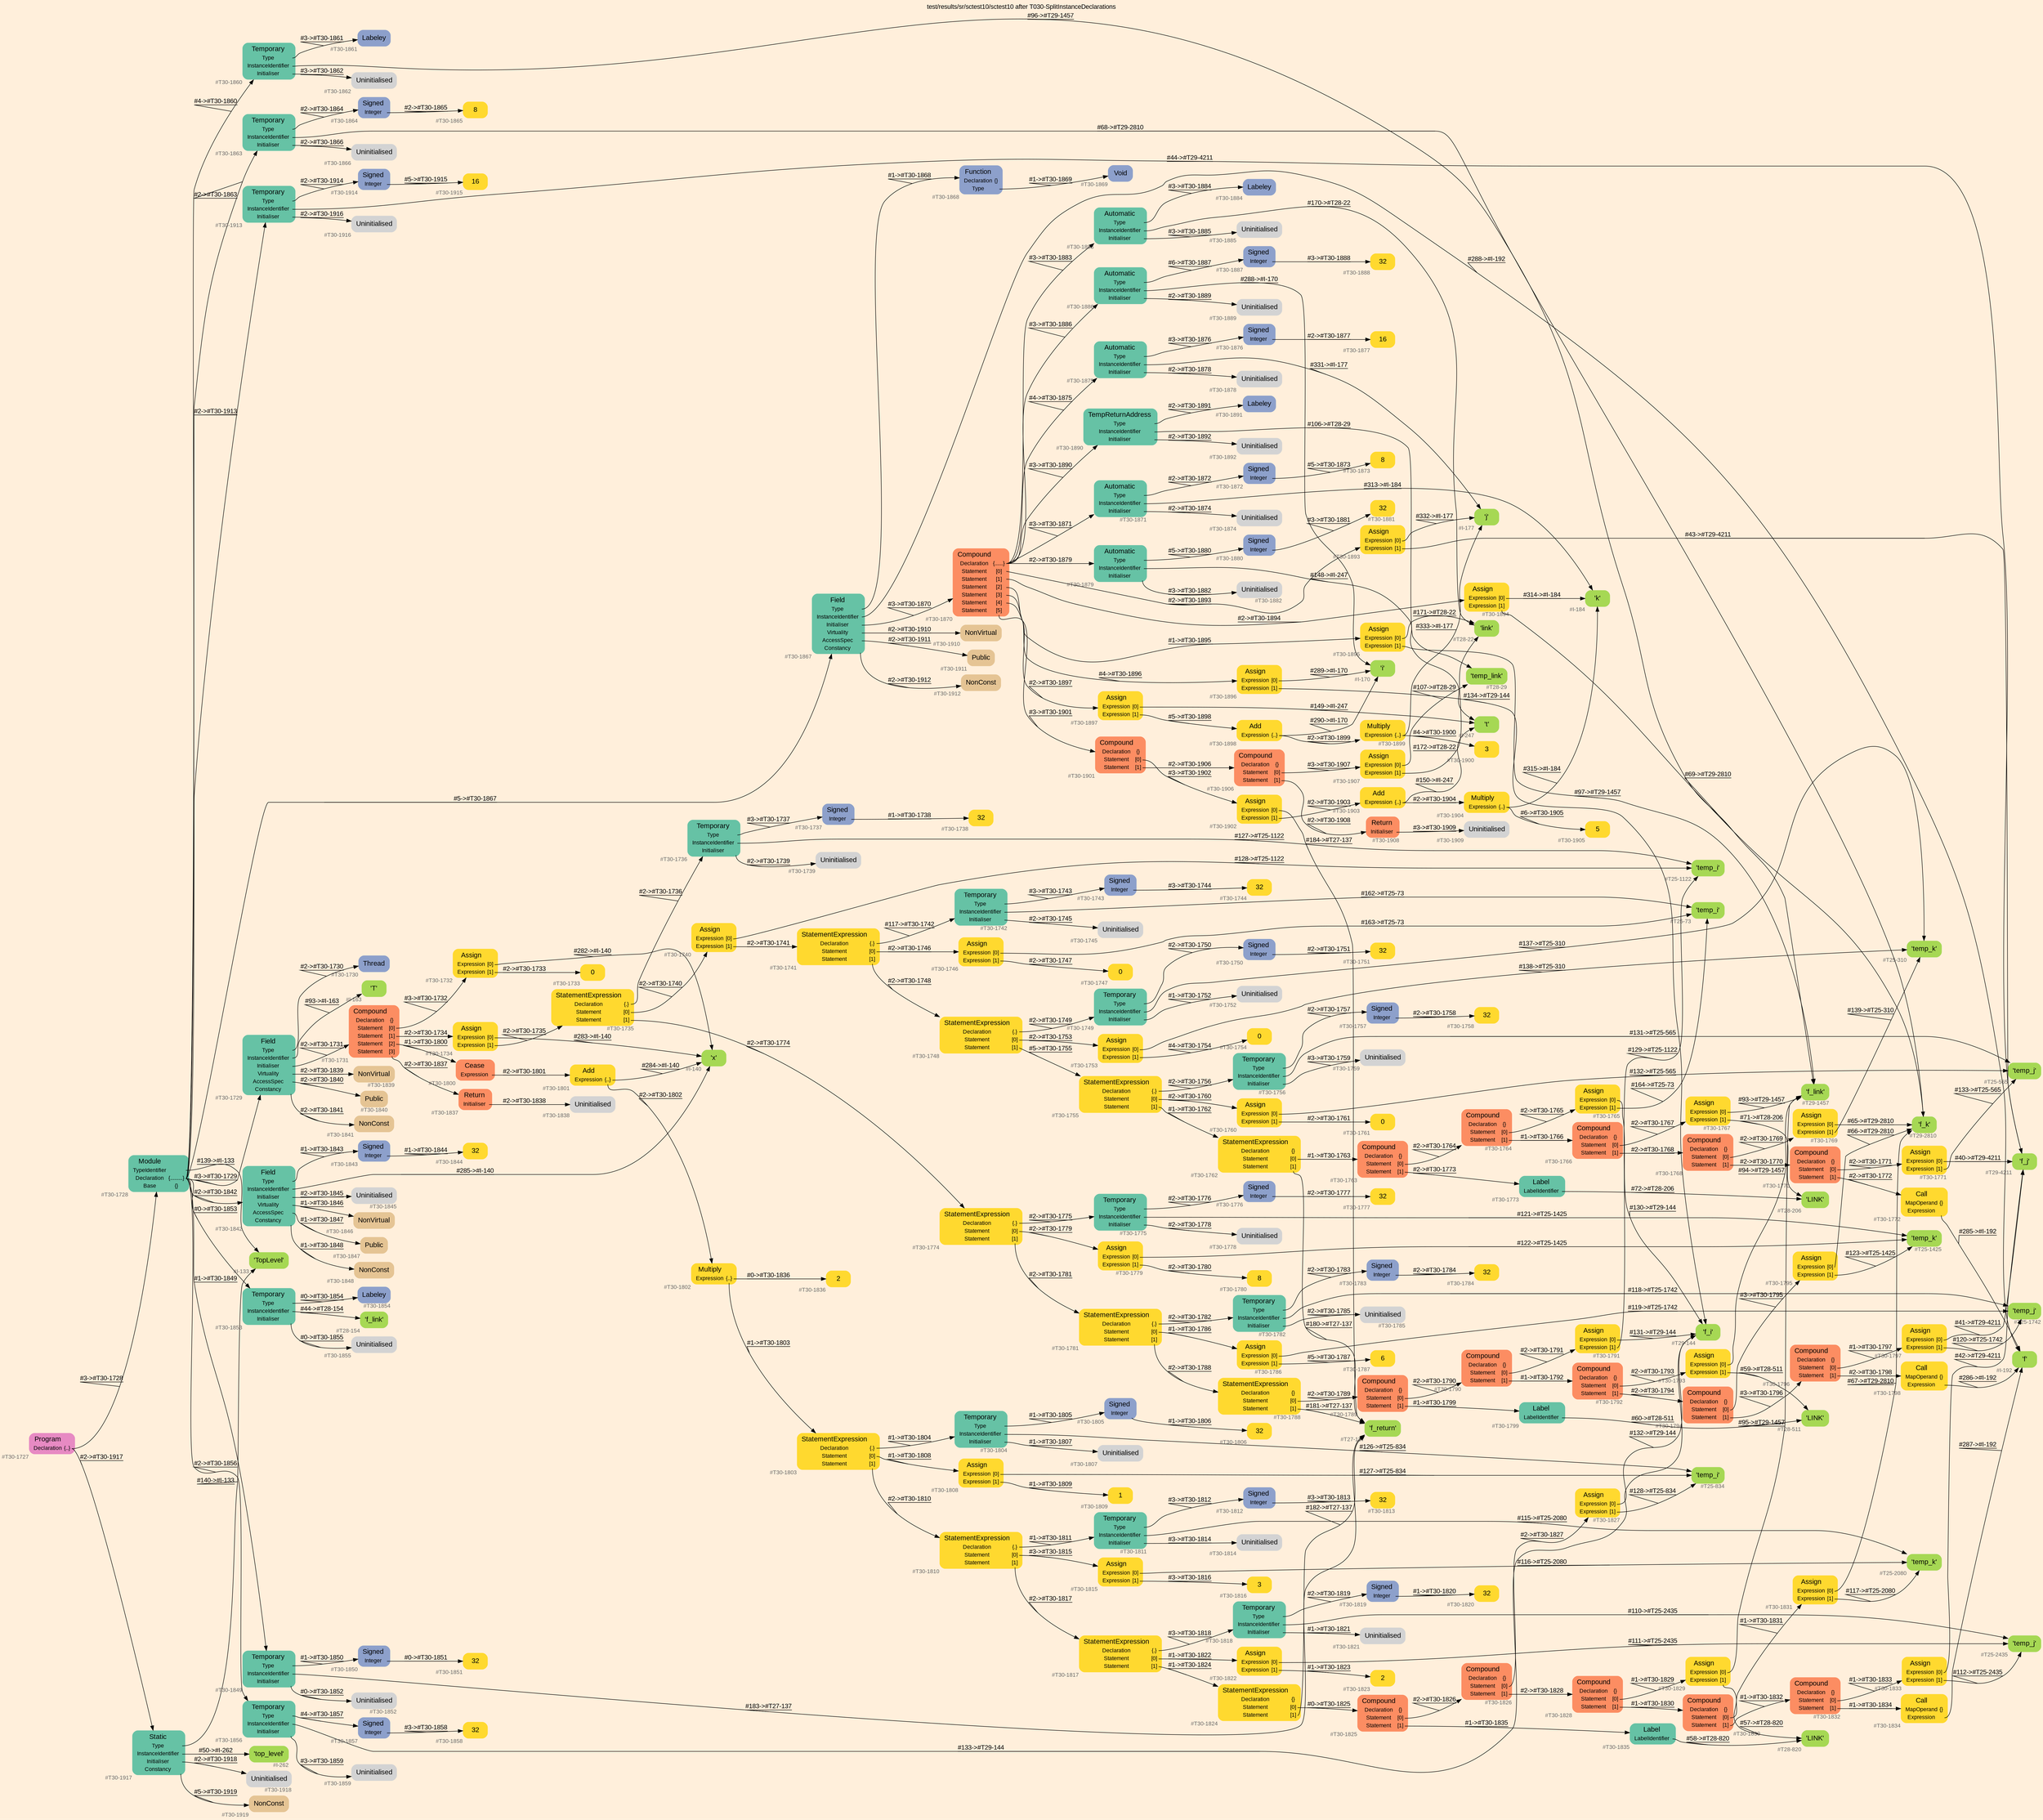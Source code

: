 digraph "test/results/sr/sctest10/sctest10 after T030-SplitInstanceDeclarations" {
label = "test/results/sr/sctest10/sctest10 after T030-SplitInstanceDeclarations"
labelloc = t
graph [
    rankdir = "LR"
    ranksep = 0.3
    bgcolor = antiquewhite1
    color = black
    fontcolor = black
    fontname = "Arial"
];
node [
    fontname = "Arial"
];
edge [
    fontname = "Arial"
];

// -------------------- node figure --------------------
// -------- block #T30-1727 ----------
"#T30-1727" [
    fillcolor = "/set28/4"
    xlabel = "#T30-1727"
    fontsize = "12"
    fontcolor = grey40
    shape = "plaintext"
    label = <<TABLE BORDER="0" CELLBORDER="0" CELLSPACING="0">
     <TR><TD><FONT COLOR="black" POINT-SIZE="15">Program</FONT></TD></TR>
     <TR><TD><FONT COLOR="black" POINT-SIZE="12">Declaration</FONT></TD><TD PORT="port0"><FONT COLOR="black" POINT-SIZE="12">{..}</FONT></TD></TR>
    </TABLE>>
    style = "rounded,filled"
];

// -------- block #T30-1728 ----------
"#T30-1728" [
    fillcolor = "/set28/1"
    xlabel = "#T30-1728"
    fontsize = "12"
    fontcolor = grey40
    shape = "plaintext"
    label = <<TABLE BORDER="0" CELLBORDER="0" CELLSPACING="0">
     <TR><TD><FONT COLOR="black" POINT-SIZE="15">Module</FONT></TD></TR>
     <TR><TD><FONT COLOR="black" POINT-SIZE="12">TypeIdentifier</FONT></TD><TD PORT="port0"></TD></TR>
     <TR><TD><FONT COLOR="black" POINT-SIZE="12">Declaration</FONT></TD><TD PORT="port1"><FONT COLOR="black" POINT-SIZE="12">{.........}</FONT></TD></TR>
     <TR><TD><FONT COLOR="black" POINT-SIZE="12">Base</FONT></TD><TD PORT="port2"><FONT COLOR="black" POINT-SIZE="12">{}</FONT></TD></TR>
    </TABLE>>
    style = "rounded,filled"
];

// -------- block #I-133 ----------
"#I-133" [
    fillcolor = "/set28/5"
    xlabel = "#I-133"
    fontsize = "12"
    fontcolor = grey40
    shape = "plaintext"
    label = <<TABLE BORDER="0" CELLBORDER="0" CELLSPACING="0">
     <TR><TD><FONT COLOR="black" POINT-SIZE="15">'TopLevel'</FONT></TD></TR>
    </TABLE>>
    style = "rounded,filled"
];

// -------- block #T30-1729 ----------
"#T30-1729" [
    fillcolor = "/set28/1"
    xlabel = "#T30-1729"
    fontsize = "12"
    fontcolor = grey40
    shape = "plaintext"
    label = <<TABLE BORDER="0" CELLBORDER="0" CELLSPACING="0">
     <TR><TD><FONT COLOR="black" POINT-SIZE="15">Field</FONT></TD></TR>
     <TR><TD><FONT COLOR="black" POINT-SIZE="12">Type</FONT></TD><TD PORT="port0"></TD></TR>
     <TR><TD><FONT COLOR="black" POINT-SIZE="12">InstanceIdentifier</FONT></TD><TD PORT="port1"></TD></TR>
     <TR><TD><FONT COLOR="black" POINT-SIZE="12">Initialiser</FONT></TD><TD PORT="port2"></TD></TR>
     <TR><TD><FONT COLOR="black" POINT-SIZE="12">Virtuality</FONT></TD><TD PORT="port3"></TD></TR>
     <TR><TD><FONT COLOR="black" POINT-SIZE="12">AccessSpec</FONT></TD><TD PORT="port4"></TD></TR>
     <TR><TD><FONT COLOR="black" POINT-SIZE="12">Constancy</FONT></TD><TD PORT="port5"></TD></TR>
    </TABLE>>
    style = "rounded,filled"
];

// -------- block #T30-1730 ----------
"#T30-1730" [
    fillcolor = "/set28/3"
    xlabel = "#T30-1730"
    fontsize = "12"
    fontcolor = grey40
    shape = "plaintext"
    label = <<TABLE BORDER="0" CELLBORDER="0" CELLSPACING="0">
     <TR><TD><FONT COLOR="black" POINT-SIZE="15">Thread</FONT></TD></TR>
    </TABLE>>
    style = "rounded,filled"
];

// -------- block #I-163 ----------
"#I-163" [
    fillcolor = "/set28/5"
    xlabel = "#I-163"
    fontsize = "12"
    fontcolor = grey40
    shape = "plaintext"
    label = <<TABLE BORDER="0" CELLBORDER="0" CELLSPACING="0">
     <TR><TD><FONT COLOR="black" POINT-SIZE="15">'T'</FONT></TD></TR>
    </TABLE>>
    style = "rounded,filled"
];

// -------- block #T30-1731 ----------
"#T30-1731" [
    fillcolor = "/set28/2"
    xlabel = "#T30-1731"
    fontsize = "12"
    fontcolor = grey40
    shape = "plaintext"
    label = <<TABLE BORDER="0" CELLBORDER="0" CELLSPACING="0">
     <TR><TD><FONT COLOR="black" POINT-SIZE="15">Compound</FONT></TD></TR>
     <TR><TD><FONT COLOR="black" POINT-SIZE="12">Declaration</FONT></TD><TD PORT="port0"><FONT COLOR="black" POINT-SIZE="12">{}</FONT></TD></TR>
     <TR><TD><FONT COLOR="black" POINT-SIZE="12">Statement</FONT></TD><TD PORT="port1"><FONT COLOR="black" POINT-SIZE="12">[0]</FONT></TD></TR>
     <TR><TD><FONT COLOR="black" POINT-SIZE="12">Statement</FONT></TD><TD PORT="port2"><FONT COLOR="black" POINT-SIZE="12">[1]</FONT></TD></TR>
     <TR><TD><FONT COLOR="black" POINT-SIZE="12">Statement</FONT></TD><TD PORT="port3"><FONT COLOR="black" POINT-SIZE="12">[2]</FONT></TD></TR>
     <TR><TD><FONT COLOR="black" POINT-SIZE="12">Statement</FONT></TD><TD PORT="port4"><FONT COLOR="black" POINT-SIZE="12">[3]</FONT></TD></TR>
    </TABLE>>
    style = "rounded,filled"
];

// -------- block #T30-1732 ----------
"#T30-1732" [
    fillcolor = "/set28/6"
    xlabel = "#T30-1732"
    fontsize = "12"
    fontcolor = grey40
    shape = "plaintext"
    label = <<TABLE BORDER="0" CELLBORDER="0" CELLSPACING="0">
     <TR><TD><FONT COLOR="black" POINT-SIZE="15">Assign</FONT></TD></TR>
     <TR><TD><FONT COLOR="black" POINT-SIZE="12">Expression</FONT></TD><TD PORT="port0"><FONT COLOR="black" POINT-SIZE="12">[0]</FONT></TD></TR>
     <TR><TD><FONT COLOR="black" POINT-SIZE="12">Expression</FONT></TD><TD PORT="port1"><FONT COLOR="black" POINT-SIZE="12">[1]</FONT></TD></TR>
    </TABLE>>
    style = "rounded,filled"
];

// -------- block #I-140 ----------
"#I-140" [
    fillcolor = "/set28/5"
    xlabel = "#I-140"
    fontsize = "12"
    fontcolor = grey40
    shape = "plaintext"
    label = <<TABLE BORDER="0" CELLBORDER="0" CELLSPACING="0">
     <TR><TD><FONT COLOR="black" POINT-SIZE="15">'x'</FONT></TD></TR>
    </TABLE>>
    style = "rounded,filled"
];

// -------- block #T30-1733 ----------
"#T30-1733" [
    fillcolor = "/set28/6"
    xlabel = "#T30-1733"
    fontsize = "12"
    fontcolor = grey40
    shape = "plaintext"
    label = <<TABLE BORDER="0" CELLBORDER="0" CELLSPACING="0">
     <TR><TD><FONT COLOR="black" POINT-SIZE="15">0</FONT></TD></TR>
    </TABLE>>
    style = "rounded,filled"
];

// -------- block #T30-1734 ----------
"#T30-1734" [
    fillcolor = "/set28/6"
    xlabel = "#T30-1734"
    fontsize = "12"
    fontcolor = grey40
    shape = "plaintext"
    label = <<TABLE BORDER="0" CELLBORDER="0" CELLSPACING="0">
     <TR><TD><FONT COLOR="black" POINT-SIZE="15">Assign</FONT></TD></TR>
     <TR><TD><FONT COLOR="black" POINT-SIZE="12">Expression</FONT></TD><TD PORT="port0"><FONT COLOR="black" POINT-SIZE="12">[0]</FONT></TD></TR>
     <TR><TD><FONT COLOR="black" POINT-SIZE="12">Expression</FONT></TD><TD PORT="port1"><FONT COLOR="black" POINT-SIZE="12">[1]</FONT></TD></TR>
    </TABLE>>
    style = "rounded,filled"
];

// -------- block #T30-1735 ----------
"#T30-1735" [
    fillcolor = "/set28/6"
    xlabel = "#T30-1735"
    fontsize = "12"
    fontcolor = grey40
    shape = "plaintext"
    label = <<TABLE BORDER="0" CELLBORDER="0" CELLSPACING="0">
     <TR><TD><FONT COLOR="black" POINT-SIZE="15">StatementExpression</FONT></TD></TR>
     <TR><TD><FONT COLOR="black" POINT-SIZE="12">Declaration</FONT></TD><TD PORT="port0"><FONT COLOR="black" POINT-SIZE="12">{.}</FONT></TD></TR>
     <TR><TD><FONT COLOR="black" POINT-SIZE="12">Statement</FONT></TD><TD PORT="port1"><FONT COLOR="black" POINT-SIZE="12">[0]</FONT></TD></TR>
     <TR><TD><FONT COLOR="black" POINT-SIZE="12">Statement</FONT></TD><TD PORT="port2"><FONT COLOR="black" POINT-SIZE="12">[1]</FONT></TD></TR>
    </TABLE>>
    style = "rounded,filled"
];

// -------- block #T30-1736 ----------
"#T30-1736" [
    fillcolor = "/set28/1"
    xlabel = "#T30-1736"
    fontsize = "12"
    fontcolor = grey40
    shape = "plaintext"
    label = <<TABLE BORDER="0" CELLBORDER="0" CELLSPACING="0">
     <TR><TD><FONT COLOR="black" POINT-SIZE="15">Temporary</FONT></TD></TR>
     <TR><TD><FONT COLOR="black" POINT-SIZE="12">Type</FONT></TD><TD PORT="port0"></TD></TR>
     <TR><TD><FONT COLOR="black" POINT-SIZE="12">InstanceIdentifier</FONT></TD><TD PORT="port1"></TD></TR>
     <TR><TD><FONT COLOR="black" POINT-SIZE="12">Initialiser</FONT></TD><TD PORT="port2"></TD></TR>
    </TABLE>>
    style = "rounded,filled"
];

// -------- block #T30-1737 ----------
"#T30-1737" [
    fillcolor = "/set28/3"
    xlabel = "#T30-1737"
    fontsize = "12"
    fontcolor = grey40
    shape = "plaintext"
    label = <<TABLE BORDER="0" CELLBORDER="0" CELLSPACING="0">
     <TR><TD><FONT COLOR="black" POINT-SIZE="15">Signed</FONT></TD></TR>
     <TR><TD><FONT COLOR="black" POINT-SIZE="12">Integer</FONT></TD><TD PORT="port0"></TD></TR>
    </TABLE>>
    style = "rounded,filled"
];

// -------- block #T30-1738 ----------
"#T30-1738" [
    fillcolor = "/set28/6"
    xlabel = "#T30-1738"
    fontsize = "12"
    fontcolor = grey40
    shape = "plaintext"
    label = <<TABLE BORDER="0" CELLBORDER="0" CELLSPACING="0">
     <TR><TD><FONT COLOR="black" POINT-SIZE="15">32</FONT></TD></TR>
    </TABLE>>
    style = "rounded,filled"
];

// -------- block #T25-1122 ----------
"#T25-1122" [
    fillcolor = "/set28/5"
    xlabel = "#T25-1122"
    fontsize = "12"
    fontcolor = grey40
    shape = "plaintext"
    label = <<TABLE BORDER="0" CELLBORDER="0" CELLSPACING="0">
     <TR><TD><FONT COLOR="black" POINT-SIZE="15">'temp_i'</FONT></TD></TR>
    </TABLE>>
    style = "rounded,filled"
];

// -------- block #T30-1739 ----------
"#T30-1739" [
    xlabel = "#T30-1739"
    fontsize = "12"
    fontcolor = grey40
    shape = "plaintext"
    label = <<TABLE BORDER="0" CELLBORDER="0" CELLSPACING="0">
     <TR><TD><FONT COLOR="black" POINT-SIZE="15">Uninitialised</FONT></TD></TR>
    </TABLE>>
    style = "rounded,filled"
];

// -------- block #T30-1740 ----------
"#T30-1740" [
    fillcolor = "/set28/6"
    xlabel = "#T30-1740"
    fontsize = "12"
    fontcolor = grey40
    shape = "plaintext"
    label = <<TABLE BORDER="0" CELLBORDER="0" CELLSPACING="0">
     <TR><TD><FONT COLOR="black" POINT-SIZE="15">Assign</FONT></TD></TR>
     <TR><TD><FONT COLOR="black" POINT-SIZE="12">Expression</FONT></TD><TD PORT="port0"><FONT COLOR="black" POINT-SIZE="12">[0]</FONT></TD></TR>
     <TR><TD><FONT COLOR="black" POINT-SIZE="12">Expression</FONT></TD><TD PORT="port1"><FONT COLOR="black" POINT-SIZE="12">[1]</FONT></TD></TR>
    </TABLE>>
    style = "rounded,filled"
];

// -------- block #T30-1741 ----------
"#T30-1741" [
    fillcolor = "/set28/6"
    xlabel = "#T30-1741"
    fontsize = "12"
    fontcolor = grey40
    shape = "plaintext"
    label = <<TABLE BORDER="0" CELLBORDER="0" CELLSPACING="0">
     <TR><TD><FONT COLOR="black" POINT-SIZE="15">StatementExpression</FONT></TD></TR>
     <TR><TD><FONT COLOR="black" POINT-SIZE="12">Declaration</FONT></TD><TD PORT="port0"><FONT COLOR="black" POINT-SIZE="12">{.}</FONT></TD></TR>
     <TR><TD><FONT COLOR="black" POINT-SIZE="12">Statement</FONT></TD><TD PORT="port1"><FONT COLOR="black" POINT-SIZE="12">[0]</FONT></TD></TR>
     <TR><TD><FONT COLOR="black" POINT-SIZE="12">Statement</FONT></TD><TD PORT="port2"><FONT COLOR="black" POINT-SIZE="12">[1]</FONT></TD></TR>
    </TABLE>>
    style = "rounded,filled"
];

// -------- block #T30-1742 ----------
"#T30-1742" [
    fillcolor = "/set28/1"
    xlabel = "#T30-1742"
    fontsize = "12"
    fontcolor = grey40
    shape = "plaintext"
    label = <<TABLE BORDER="0" CELLBORDER="0" CELLSPACING="0">
     <TR><TD><FONT COLOR="black" POINT-SIZE="15">Temporary</FONT></TD></TR>
     <TR><TD><FONT COLOR="black" POINT-SIZE="12">Type</FONT></TD><TD PORT="port0"></TD></TR>
     <TR><TD><FONT COLOR="black" POINT-SIZE="12">InstanceIdentifier</FONT></TD><TD PORT="port1"></TD></TR>
     <TR><TD><FONT COLOR="black" POINT-SIZE="12">Initialiser</FONT></TD><TD PORT="port2"></TD></TR>
    </TABLE>>
    style = "rounded,filled"
];

// -------- block #T30-1743 ----------
"#T30-1743" [
    fillcolor = "/set28/3"
    xlabel = "#T30-1743"
    fontsize = "12"
    fontcolor = grey40
    shape = "plaintext"
    label = <<TABLE BORDER="0" CELLBORDER="0" CELLSPACING="0">
     <TR><TD><FONT COLOR="black" POINT-SIZE="15">Signed</FONT></TD></TR>
     <TR><TD><FONT COLOR="black" POINT-SIZE="12">Integer</FONT></TD><TD PORT="port0"></TD></TR>
    </TABLE>>
    style = "rounded,filled"
];

// -------- block #T30-1744 ----------
"#T30-1744" [
    fillcolor = "/set28/6"
    xlabel = "#T30-1744"
    fontsize = "12"
    fontcolor = grey40
    shape = "plaintext"
    label = <<TABLE BORDER="0" CELLBORDER="0" CELLSPACING="0">
     <TR><TD><FONT COLOR="black" POINT-SIZE="15">32</FONT></TD></TR>
    </TABLE>>
    style = "rounded,filled"
];

// -------- block #T25-73 ----------
"#T25-73" [
    fillcolor = "/set28/5"
    xlabel = "#T25-73"
    fontsize = "12"
    fontcolor = grey40
    shape = "plaintext"
    label = <<TABLE BORDER="0" CELLBORDER="0" CELLSPACING="0">
     <TR><TD><FONT COLOR="black" POINT-SIZE="15">'temp_i'</FONT></TD></TR>
    </TABLE>>
    style = "rounded,filled"
];

// -------- block #T30-1745 ----------
"#T30-1745" [
    xlabel = "#T30-1745"
    fontsize = "12"
    fontcolor = grey40
    shape = "plaintext"
    label = <<TABLE BORDER="0" CELLBORDER="0" CELLSPACING="0">
     <TR><TD><FONT COLOR="black" POINT-SIZE="15">Uninitialised</FONT></TD></TR>
    </TABLE>>
    style = "rounded,filled"
];

// -------- block #T30-1746 ----------
"#T30-1746" [
    fillcolor = "/set28/6"
    xlabel = "#T30-1746"
    fontsize = "12"
    fontcolor = grey40
    shape = "plaintext"
    label = <<TABLE BORDER="0" CELLBORDER="0" CELLSPACING="0">
     <TR><TD><FONT COLOR="black" POINT-SIZE="15">Assign</FONT></TD></TR>
     <TR><TD><FONT COLOR="black" POINT-SIZE="12">Expression</FONT></TD><TD PORT="port0"><FONT COLOR="black" POINT-SIZE="12">[0]</FONT></TD></TR>
     <TR><TD><FONT COLOR="black" POINT-SIZE="12">Expression</FONT></TD><TD PORT="port1"><FONT COLOR="black" POINT-SIZE="12">[1]</FONT></TD></TR>
    </TABLE>>
    style = "rounded,filled"
];

// -------- block #T30-1747 ----------
"#T30-1747" [
    fillcolor = "/set28/6"
    xlabel = "#T30-1747"
    fontsize = "12"
    fontcolor = grey40
    shape = "plaintext"
    label = <<TABLE BORDER="0" CELLBORDER="0" CELLSPACING="0">
     <TR><TD><FONT COLOR="black" POINT-SIZE="15">0</FONT></TD></TR>
    </TABLE>>
    style = "rounded,filled"
];

// -------- block #T30-1748 ----------
"#T30-1748" [
    fillcolor = "/set28/6"
    xlabel = "#T30-1748"
    fontsize = "12"
    fontcolor = grey40
    shape = "plaintext"
    label = <<TABLE BORDER="0" CELLBORDER="0" CELLSPACING="0">
     <TR><TD><FONT COLOR="black" POINT-SIZE="15">StatementExpression</FONT></TD></TR>
     <TR><TD><FONT COLOR="black" POINT-SIZE="12">Declaration</FONT></TD><TD PORT="port0"><FONT COLOR="black" POINT-SIZE="12">{.}</FONT></TD></TR>
     <TR><TD><FONT COLOR="black" POINT-SIZE="12">Statement</FONT></TD><TD PORT="port1"><FONT COLOR="black" POINT-SIZE="12">[0]</FONT></TD></TR>
     <TR><TD><FONT COLOR="black" POINT-SIZE="12">Statement</FONT></TD><TD PORT="port2"><FONT COLOR="black" POINT-SIZE="12">[1]</FONT></TD></TR>
    </TABLE>>
    style = "rounded,filled"
];

// -------- block #T30-1749 ----------
"#T30-1749" [
    fillcolor = "/set28/1"
    xlabel = "#T30-1749"
    fontsize = "12"
    fontcolor = grey40
    shape = "plaintext"
    label = <<TABLE BORDER="0" CELLBORDER="0" CELLSPACING="0">
     <TR><TD><FONT COLOR="black" POINT-SIZE="15">Temporary</FONT></TD></TR>
     <TR><TD><FONT COLOR="black" POINT-SIZE="12">Type</FONT></TD><TD PORT="port0"></TD></TR>
     <TR><TD><FONT COLOR="black" POINT-SIZE="12">InstanceIdentifier</FONT></TD><TD PORT="port1"></TD></TR>
     <TR><TD><FONT COLOR="black" POINT-SIZE="12">Initialiser</FONT></TD><TD PORT="port2"></TD></TR>
    </TABLE>>
    style = "rounded,filled"
];

// -------- block #T30-1750 ----------
"#T30-1750" [
    fillcolor = "/set28/3"
    xlabel = "#T30-1750"
    fontsize = "12"
    fontcolor = grey40
    shape = "plaintext"
    label = <<TABLE BORDER="0" CELLBORDER="0" CELLSPACING="0">
     <TR><TD><FONT COLOR="black" POINT-SIZE="15">Signed</FONT></TD></TR>
     <TR><TD><FONT COLOR="black" POINT-SIZE="12">Integer</FONT></TD><TD PORT="port0"></TD></TR>
    </TABLE>>
    style = "rounded,filled"
];

// -------- block #T30-1751 ----------
"#T30-1751" [
    fillcolor = "/set28/6"
    xlabel = "#T30-1751"
    fontsize = "12"
    fontcolor = grey40
    shape = "plaintext"
    label = <<TABLE BORDER="0" CELLBORDER="0" CELLSPACING="0">
     <TR><TD><FONT COLOR="black" POINT-SIZE="15">32</FONT></TD></TR>
    </TABLE>>
    style = "rounded,filled"
];

// -------- block #T25-310 ----------
"#T25-310" [
    fillcolor = "/set28/5"
    xlabel = "#T25-310"
    fontsize = "12"
    fontcolor = grey40
    shape = "plaintext"
    label = <<TABLE BORDER="0" CELLBORDER="0" CELLSPACING="0">
     <TR><TD><FONT COLOR="black" POINT-SIZE="15">'temp_k'</FONT></TD></TR>
    </TABLE>>
    style = "rounded,filled"
];

// -------- block #T30-1752 ----------
"#T30-1752" [
    xlabel = "#T30-1752"
    fontsize = "12"
    fontcolor = grey40
    shape = "plaintext"
    label = <<TABLE BORDER="0" CELLBORDER="0" CELLSPACING="0">
     <TR><TD><FONT COLOR="black" POINT-SIZE="15">Uninitialised</FONT></TD></TR>
    </TABLE>>
    style = "rounded,filled"
];

// -------- block #T30-1753 ----------
"#T30-1753" [
    fillcolor = "/set28/6"
    xlabel = "#T30-1753"
    fontsize = "12"
    fontcolor = grey40
    shape = "plaintext"
    label = <<TABLE BORDER="0" CELLBORDER="0" CELLSPACING="0">
     <TR><TD><FONT COLOR="black" POINT-SIZE="15">Assign</FONT></TD></TR>
     <TR><TD><FONT COLOR="black" POINT-SIZE="12">Expression</FONT></TD><TD PORT="port0"><FONT COLOR="black" POINT-SIZE="12">[0]</FONT></TD></TR>
     <TR><TD><FONT COLOR="black" POINT-SIZE="12">Expression</FONT></TD><TD PORT="port1"><FONT COLOR="black" POINT-SIZE="12">[1]</FONT></TD></TR>
    </TABLE>>
    style = "rounded,filled"
];

// -------- block #T30-1754 ----------
"#T30-1754" [
    fillcolor = "/set28/6"
    xlabel = "#T30-1754"
    fontsize = "12"
    fontcolor = grey40
    shape = "plaintext"
    label = <<TABLE BORDER="0" CELLBORDER="0" CELLSPACING="0">
     <TR><TD><FONT COLOR="black" POINT-SIZE="15">0</FONT></TD></TR>
    </TABLE>>
    style = "rounded,filled"
];

// -------- block #T30-1755 ----------
"#T30-1755" [
    fillcolor = "/set28/6"
    xlabel = "#T30-1755"
    fontsize = "12"
    fontcolor = grey40
    shape = "plaintext"
    label = <<TABLE BORDER="0" CELLBORDER="0" CELLSPACING="0">
     <TR><TD><FONT COLOR="black" POINT-SIZE="15">StatementExpression</FONT></TD></TR>
     <TR><TD><FONT COLOR="black" POINT-SIZE="12">Declaration</FONT></TD><TD PORT="port0"><FONT COLOR="black" POINT-SIZE="12">{.}</FONT></TD></TR>
     <TR><TD><FONT COLOR="black" POINT-SIZE="12">Statement</FONT></TD><TD PORT="port1"><FONT COLOR="black" POINT-SIZE="12">[0]</FONT></TD></TR>
     <TR><TD><FONT COLOR="black" POINT-SIZE="12">Statement</FONT></TD><TD PORT="port2"><FONT COLOR="black" POINT-SIZE="12">[1]</FONT></TD></TR>
    </TABLE>>
    style = "rounded,filled"
];

// -------- block #T30-1756 ----------
"#T30-1756" [
    fillcolor = "/set28/1"
    xlabel = "#T30-1756"
    fontsize = "12"
    fontcolor = grey40
    shape = "plaintext"
    label = <<TABLE BORDER="0" CELLBORDER="0" CELLSPACING="0">
     <TR><TD><FONT COLOR="black" POINT-SIZE="15">Temporary</FONT></TD></TR>
     <TR><TD><FONT COLOR="black" POINT-SIZE="12">Type</FONT></TD><TD PORT="port0"></TD></TR>
     <TR><TD><FONT COLOR="black" POINT-SIZE="12">InstanceIdentifier</FONT></TD><TD PORT="port1"></TD></TR>
     <TR><TD><FONT COLOR="black" POINT-SIZE="12">Initialiser</FONT></TD><TD PORT="port2"></TD></TR>
    </TABLE>>
    style = "rounded,filled"
];

// -------- block #T30-1757 ----------
"#T30-1757" [
    fillcolor = "/set28/3"
    xlabel = "#T30-1757"
    fontsize = "12"
    fontcolor = grey40
    shape = "plaintext"
    label = <<TABLE BORDER="0" CELLBORDER="0" CELLSPACING="0">
     <TR><TD><FONT COLOR="black" POINT-SIZE="15">Signed</FONT></TD></TR>
     <TR><TD><FONT COLOR="black" POINT-SIZE="12">Integer</FONT></TD><TD PORT="port0"></TD></TR>
    </TABLE>>
    style = "rounded,filled"
];

// -------- block #T30-1758 ----------
"#T30-1758" [
    fillcolor = "/set28/6"
    xlabel = "#T30-1758"
    fontsize = "12"
    fontcolor = grey40
    shape = "plaintext"
    label = <<TABLE BORDER="0" CELLBORDER="0" CELLSPACING="0">
     <TR><TD><FONT COLOR="black" POINT-SIZE="15">32</FONT></TD></TR>
    </TABLE>>
    style = "rounded,filled"
];

// -------- block #T25-565 ----------
"#T25-565" [
    fillcolor = "/set28/5"
    xlabel = "#T25-565"
    fontsize = "12"
    fontcolor = grey40
    shape = "plaintext"
    label = <<TABLE BORDER="0" CELLBORDER="0" CELLSPACING="0">
     <TR><TD><FONT COLOR="black" POINT-SIZE="15">'temp_j'</FONT></TD></TR>
    </TABLE>>
    style = "rounded,filled"
];

// -------- block #T30-1759 ----------
"#T30-1759" [
    xlabel = "#T30-1759"
    fontsize = "12"
    fontcolor = grey40
    shape = "plaintext"
    label = <<TABLE BORDER="0" CELLBORDER="0" CELLSPACING="0">
     <TR><TD><FONT COLOR="black" POINT-SIZE="15">Uninitialised</FONT></TD></TR>
    </TABLE>>
    style = "rounded,filled"
];

// -------- block #T30-1760 ----------
"#T30-1760" [
    fillcolor = "/set28/6"
    xlabel = "#T30-1760"
    fontsize = "12"
    fontcolor = grey40
    shape = "plaintext"
    label = <<TABLE BORDER="0" CELLBORDER="0" CELLSPACING="0">
     <TR><TD><FONT COLOR="black" POINT-SIZE="15">Assign</FONT></TD></TR>
     <TR><TD><FONT COLOR="black" POINT-SIZE="12">Expression</FONT></TD><TD PORT="port0"><FONT COLOR="black" POINT-SIZE="12">[0]</FONT></TD></TR>
     <TR><TD><FONT COLOR="black" POINT-SIZE="12">Expression</FONT></TD><TD PORT="port1"><FONT COLOR="black" POINT-SIZE="12">[1]</FONT></TD></TR>
    </TABLE>>
    style = "rounded,filled"
];

// -------- block #T30-1761 ----------
"#T30-1761" [
    fillcolor = "/set28/6"
    xlabel = "#T30-1761"
    fontsize = "12"
    fontcolor = grey40
    shape = "plaintext"
    label = <<TABLE BORDER="0" CELLBORDER="0" CELLSPACING="0">
     <TR><TD><FONT COLOR="black" POINT-SIZE="15">0</FONT></TD></TR>
    </TABLE>>
    style = "rounded,filled"
];

// -------- block #T30-1762 ----------
"#T30-1762" [
    fillcolor = "/set28/6"
    xlabel = "#T30-1762"
    fontsize = "12"
    fontcolor = grey40
    shape = "plaintext"
    label = <<TABLE BORDER="0" CELLBORDER="0" CELLSPACING="0">
     <TR><TD><FONT COLOR="black" POINT-SIZE="15">StatementExpression</FONT></TD></TR>
     <TR><TD><FONT COLOR="black" POINT-SIZE="12">Declaration</FONT></TD><TD PORT="port0"><FONT COLOR="black" POINT-SIZE="12">{}</FONT></TD></TR>
     <TR><TD><FONT COLOR="black" POINT-SIZE="12">Statement</FONT></TD><TD PORT="port1"><FONT COLOR="black" POINT-SIZE="12">[0]</FONT></TD></TR>
     <TR><TD><FONT COLOR="black" POINT-SIZE="12">Statement</FONT></TD><TD PORT="port2"><FONT COLOR="black" POINT-SIZE="12">[1]</FONT></TD></TR>
    </TABLE>>
    style = "rounded,filled"
];

// -------- block #T30-1763 ----------
"#T30-1763" [
    fillcolor = "/set28/2"
    xlabel = "#T30-1763"
    fontsize = "12"
    fontcolor = grey40
    shape = "plaintext"
    label = <<TABLE BORDER="0" CELLBORDER="0" CELLSPACING="0">
     <TR><TD><FONT COLOR="black" POINT-SIZE="15">Compound</FONT></TD></TR>
     <TR><TD><FONT COLOR="black" POINT-SIZE="12">Declaration</FONT></TD><TD PORT="port0"><FONT COLOR="black" POINT-SIZE="12">{}</FONT></TD></TR>
     <TR><TD><FONT COLOR="black" POINT-SIZE="12">Statement</FONT></TD><TD PORT="port1"><FONT COLOR="black" POINT-SIZE="12">[0]</FONT></TD></TR>
     <TR><TD><FONT COLOR="black" POINT-SIZE="12">Statement</FONT></TD><TD PORT="port2"><FONT COLOR="black" POINT-SIZE="12">[1]</FONT></TD></TR>
    </TABLE>>
    style = "rounded,filled"
];

// -------- block #T30-1764 ----------
"#T30-1764" [
    fillcolor = "/set28/2"
    xlabel = "#T30-1764"
    fontsize = "12"
    fontcolor = grey40
    shape = "plaintext"
    label = <<TABLE BORDER="0" CELLBORDER="0" CELLSPACING="0">
     <TR><TD><FONT COLOR="black" POINT-SIZE="15">Compound</FONT></TD></TR>
     <TR><TD><FONT COLOR="black" POINT-SIZE="12">Declaration</FONT></TD><TD PORT="port0"><FONT COLOR="black" POINT-SIZE="12">{}</FONT></TD></TR>
     <TR><TD><FONT COLOR="black" POINT-SIZE="12">Statement</FONT></TD><TD PORT="port1"><FONT COLOR="black" POINT-SIZE="12">[0]</FONT></TD></TR>
     <TR><TD><FONT COLOR="black" POINT-SIZE="12">Statement</FONT></TD><TD PORT="port2"><FONT COLOR="black" POINT-SIZE="12">[1]</FONT></TD></TR>
    </TABLE>>
    style = "rounded,filled"
];

// -------- block #T30-1765 ----------
"#T30-1765" [
    fillcolor = "/set28/6"
    xlabel = "#T30-1765"
    fontsize = "12"
    fontcolor = grey40
    shape = "plaintext"
    label = <<TABLE BORDER="0" CELLBORDER="0" CELLSPACING="0">
     <TR><TD><FONT COLOR="black" POINT-SIZE="15">Assign</FONT></TD></TR>
     <TR><TD><FONT COLOR="black" POINT-SIZE="12">Expression</FONT></TD><TD PORT="port0"><FONT COLOR="black" POINT-SIZE="12">[0]</FONT></TD></TR>
     <TR><TD><FONT COLOR="black" POINT-SIZE="12">Expression</FONT></TD><TD PORT="port1"><FONT COLOR="black" POINT-SIZE="12">[1]</FONT></TD></TR>
    </TABLE>>
    style = "rounded,filled"
];

// -------- block #T29-144 ----------
"#T29-144" [
    fillcolor = "/set28/5"
    xlabel = "#T29-144"
    fontsize = "12"
    fontcolor = grey40
    shape = "plaintext"
    label = <<TABLE BORDER="0" CELLBORDER="0" CELLSPACING="0">
     <TR><TD><FONT COLOR="black" POINT-SIZE="15">'f_i'</FONT></TD></TR>
    </TABLE>>
    style = "rounded,filled"
];

// -------- block #T30-1766 ----------
"#T30-1766" [
    fillcolor = "/set28/2"
    xlabel = "#T30-1766"
    fontsize = "12"
    fontcolor = grey40
    shape = "plaintext"
    label = <<TABLE BORDER="0" CELLBORDER="0" CELLSPACING="0">
     <TR><TD><FONT COLOR="black" POINT-SIZE="15">Compound</FONT></TD></TR>
     <TR><TD><FONT COLOR="black" POINT-SIZE="12">Declaration</FONT></TD><TD PORT="port0"><FONT COLOR="black" POINT-SIZE="12">{}</FONT></TD></TR>
     <TR><TD><FONT COLOR="black" POINT-SIZE="12">Statement</FONT></TD><TD PORT="port1"><FONT COLOR="black" POINT-SIZE="12">[0]</FONT></TD></TR>
     <TR><TD><FONT COLOR="black" POINT-SIZE="12">Statement</FONT></TD><TD PORT="port2"><FONT COLOR="black" POINT-SIZE="12">[1]</FONT></TD></TR>
    </TABLE>>
    style = "rounded,filled"
];

// -------- block #T30-1767 ----------
"#T30-1767" [
    fillcolor = "/set28/6"
    xlabel = "#T30-1767"
    fontsize = "12"
    fontcolor = grey40
    shape = "plaintext"
    label = <<TABLE BORDER="0" CELLBORDER="0" CELLSPACING="0">
     <TR><TD><FONT COLOR="black" POINT-SIZE="15">Assign</FONT></TD></TR>
     <TR><TD><FONT COLOR="black" POINT-SIZE="12">Expression</FONT></TD><TD PORT="port0"><FONT COLOR="black" POINT-SIZE="12">[0]</FONT></TD></TR>
     <TR><TD><FONT COLOR="black" POINT-SIZE="12">Expression</FONT></TD><TD PORT="port1"><FONT COLOR="black" POINT-SIZE="12">[1]</FONT></TD></TR>
    </TABLE>>
    style = "rounded,filled"
];

// -------- block #T29-1457 ----------
"#T29-1457" [
    fillcolor = "/set28/5"
    xlabel = "#T29-1457"
    fontsize = "12"
    fontcolor = grey40
    shape = "plaintext"
    label = <<TABLE BORDER="0" CELLBORDER="0" CELLSPACING="0">
     <TR><TD><FONT COLOR="black" POINT-SIZE="15">'f_link'</FONT></TD></TR>
    </TABLE>>
    style = "rounded,filled"
];

// -------- block #T28-206 ----------
"#T28-206" [
    fillcolor = "/set28/5"
    xlabel = "#T28-206"
    fontsize = "12"
    fontcolor = grey40
    shape = "plaintext"
    label = <<TABLE BORDER="0" CELLBORDER="0" CELLSPACING="0">
     <TR><TD><FONT COLOR="black" POINT-SIZE="15">'LINK'</FONT></TD></TR>
    </TABLE>>
    style = "rounded,filled"
];

// -------- block #T30-1768 ----------
"#T30-1768" [
    fillcolor = "/set28/2"
    xlabel = "#T30-1768"
    fontsize = "12"
    fontcolor = grey40
    shape = "plaintext"
    label = <<TABLE BORDER="0" CELLBORDER="0" CELLSPACING="0">
     <TR><TD><FONT COLOR="black" POINT-SIZE="15">Compound</FONT></TD></TR>
     <TR><TD><FONT COLOR="black" POINT-SIZE="12">Declaration</FONT></TD><TD PORT="port0"><FONT COLOR="black" POINT-SIZE="12">{}</FONT></TD></TR>
     <TR><TD><FONT COLOR="black" POINT-SIZE="12">Statement</FONT></TD><TD PORT="port1"><FONT COLOR="black" POINT-SIZE="12">[0]</FONT></TD></TR>
     <TR><TD><FONT COLOR="black" POINT-SIZE="12">Statement</FONT></TD><TD PORT="port2"><FONT COLOR="black" POINT-SIZE="12">[1]</FONT></TD></TR>
    </TABLE>>
    style = "rounded,filled"
];

// -------- block #T30-1769 ----------
"#T30-1769" [
    fillcolor = "/set28/6"
    xlabel = "#T30-1769"
    fontsize = "12"
    fontcolor = grey40
    shape = "plaintext"
    label = <<TABLE BORDER="0" CELLBORDER="0" CELLSPACING="0">
     <TR><TD><FONT COLOR="black" POINT-SIZE="15">Assign</FONT></TD></TR>
     <TR><TD><FONT COLOR="black" POINT-SIZE="12">Expression</FONT></TD><TD PORT="port0"><FONT COLOR="black" POINT-SIZE="12">[0]</FONT></TD></TR>
     <TR><TD><FONT COLOR="black" POINT-SIZE="12">Expression</FONT></TD><TD PORT="port1"><FONT COLOR="black" POINT-SIZE="12">[1]</FONT></TD></TR>
    </TABLE>>
    style = "rounded,filled"
];

// -------- block #T29-2810 ----------
"#T29-2810" [
    fillcolor = "/set28/5"
    xlabel = "#T29-2810"
    fontsize = "12"
    fontcolor = grey40
    shape = "plaintext"
    label = <<TABLE BORDER="0" CELLBORDER="0" CELLSPACING="0">
     <TR><TD><FONT COLOR="black" POINT-SIZE="15">'f_k'</FONT></TD></TR>
    </TABLE>>
    style = "rounded,filled"
];

// -------- block #T30-1770 ----------
"#T30-1770" [
    fillcolor = "/set28/2"
    xlabel = "#T30-1770"
    fontsize = "12"
    fontcolor = grey40
    shape = "plaintext"
    label = <<TABLE BORDER="0" CELLBORDER="0" CELLSPACING="0">
     <TR><TD><FONT COLOR="black" POINT-SIZE="15">Compound</FONT></TD></TR>
     <TR><TD><FONT COLOR="black" POINT-SIZE="12">Declaration</FONT></TD><TD PORT="port0"><FONT COLOR="black" POINT-SIZE="12">{}</FONT></TD></TR>
     <TR><TD><FONT COLOR="black" POINT-SIZE="12">Statement</FONT></TD><TD PORT="port1"><FONT COLOR="black" POINT-SIZE="12">[0]</FONT></TD></TR>
     <TR><TD><FONT COLOR="black" POINT-SIZE="12">Statement</FONT></TD><TD PORT="port2"><FONT COLOR="black" POINT-SIZE="12">[1]</FONT></TD></TR>
    </TABLE>>
    style = "rounded,filled"
];

// -------- block #T30-1771 ----------
"#T30-1771" [
    fillcolor = "/set28/6"
    xlabel = "#T30-1771"
    fontsize = "12"
    fontcolor = grey40
    shape = "plaintext"
    label = <<TABLE BORDER="0" CELLBORDER="0" CELLSPACING="0">
     <TR><TD><FONT COLOR="black" POINT-SIZE="15">Assign</FONT></TD></TR>
     <TR><TD><FONT COLOR="black" POINT-SIZE="12">Expression</FONT></TD><TD PORT="port0"><FONT COLOR="black" POINT-SIZE="12">[0]</FONT></TD></TR>
     <TR><TD><FONT COLOR="black" POINT-SIZE="12">Expression</FONT></TD><TD PORT="port1"><FONT COLOR="black" POINT-SIZE="12">[1]</FONT></TD></TR>
    </TABLE>>
    style = "rounded,filled"
];

// -------- block #T29-4211 ----------
"#T29-4211" [
    fillcolor = "/set28/5"
    xlabel = "#T29-4211"
    fontsize = "12"
    fontcolor = grey40
    shape = "plaintext"
    label = <<TABLE BORDER="0" CELLBORDER="0" CELLSPACING="0">
     <TR><TD><FONT COLOR="black" POINT-SIZE="15">'f_j'</FONT></TD></TR>
    </TABLE>>
    style = "rounded,filled"
];

// -------- block #T30-1772 ----------
"#T30-1772" [
    fillcolor = "/set28/6"
    xlabel = "#T30-1772"
    fontsize = "12"
    fontcolor = grey40
    shape = "plaintext"
    label = <<TABLE BORDER="0" CELLBORDER="0" CELLSPACING="0">
     <TR><TD><FONT COLOR="black" POINT-SIZE="15">Call</FONT></TD></TR>
     <TR><TD><FONT COLOR="black" POINT-SIZE="12">MapOperand</FONT></TD><TD PORT="port0"><FONT COLOR="black" POINT-SIZE="12">{}</FONT></TD></TR>
     <TR><TD><FONT COLOR="black" POINT-SIZE="12">Expression</FONT></TD><TD PORT="port1"></TD></TR>
    </TABLE>>
    style = "rounded,filled"
];

// -------- block #I-192 ----------
"#I-192" [
    fillcolor = "/set28/5"
    xlabel = "#I-192"
    fontsize = "12"
    fontcolor = grey40
    shape = "plaintext"
    label = <<TABLE BORDER="0" CELLBORDER="0" CELLSPACING="0">
     <TR><TD><FONT COLOR="black" POINT-SIZE="15">'f'</FONT></TD></TR>
    </TABLE>>
    style = "rounded,filled"
];

// -------- block #T30-1773 ----------
"#T30-1773" [
    fillcolor = "/set28/1"
    xlabel = "#T30-1773"
    fontsize = "12"
    fontcolor = grey40
    shape = "plaintext"
    label = <<TABLE BORDER="0" CELLBORDER="0" CELLSPACING="0">
     <TR><TD><FONT COLOR="black" POINT-SIZE="15">Label</FONT></TD></TR>
     <TR><TD><FONT COLOR="black" POINT-SIZE="12">LabelIdentifier</FONT></TD><TD PORT="port0"></TD></TR>
    </TABLE>>
    style = "rounded,filled"
];

// -------- block #T27-137 ----------
"#T27-137" [
    fillcolor = "/set28/5"
    xlabel = "#T27-137"
    fontsize = "12"
    fontcolor = grey40
    shape = "plaintext"
    label = <<TABLE BORDER="0" CELLBORDER="0" CELLSPACING="0">
     <TR><TD><FONT COLOR="black" POINT-SIZE="15">'f_return'</FONT></TD></TR>
    </TABLE>>
    style = "rounded,filled"
];

// -------- block #T30-1774 ----------
"#T30-1774" [
    fillcolor = "/set28/6"
    xlabel = "#T30-1774"
    fontsize = "12"
    fontcolor = grey40
    shape = "plaintext"
    label = <<TABLE BORDER="0" CELLBORDER="0" CELLSPACING="0">
     <TR><TD><FONT COLOR="black" POINT-SIZE="15">StatementExpression</FONT></TD></TR>
     <TR><TD><FONT COLOR="black" POINT-SIZE="12">Declaration</FONT></TD><TD PORT="port0"><FONT COLOR="black" POINT-SIZE="12">{.}</FONT></TD></TR>
     <TR><TD><FONT COLOR="black" POINT-SIZE="12">Statement</FONT></TD><TD PORT="port1"><FONT COLOR="black" POINT-SIZE="12">[0]</FONT></TD></TR>
     <TR><TD><FONT COLOR="black" POINT-SIZE="12">Statement</FONT></TD><TD PORT="port2"><FONT COLOR="black" POINT-SIZE="12">[1]</FONT></TD></TR>
    </TABLE>>
    style = "rounded,filled"
];

// -------- block #T30-1775 ----------
"#T30-1775" [
    fillcolor = "/set28/1"
    xlabel = "#T30-1775"
    fontsize = "12"
    fontcolor = grey40
    shape = "plaintext"
    label = <<TABLE BORDER="0" CELLBORDER="0" CELLSPACING="0">
     <TR><TD><FONT COLOR="black" POINT-SIZE="15">Temporary</FONT></TD></TR>
     <TR><TD><FONT COLOR="black" POINT-SIZE="12">Type</FONT></TD><TD PORT="port0"></TD></TR>
     <TR><TD><FONT COLOR="black" POINT-SIZE="12">InstanceIdentifier</FONT></TD><TD PORT="port1"></TD></TR>
     <TR><TD><FONT COLOR="black" POINT-SIZE="12">Initialiser</FONT></TD><TD PORT="port2"></TD></TR>
    </TABLE>>
    style = "rounded,filled"
];

// -------- block #T30-1776 ----------
"#T30-1776" [
    fillcolor = "/set28/3"
    xlabel = "#T30-1776"
    fontsize = "12"
    fontcolor = grey40
    shape = "plaintext"
    label = <<TABLE BORDER="0" CELLBORDER="0" CELLSPACING="0">
     <TR><TD><FONT COLOR="black" POINT-SIZE="15">Signed</FONT></TD></TR>
     <TR><TD><FONT COLOR="black" POINT-SIZE="12">Integer</FONT></TD><TD PORT="port0"></TD></TR>
    </TABLE>>
    style = "rounded,filled"
];

// -------- block #T30-1777 ----------
"#T30-1777" [
    fillcolor = "/set28/6"
    xlabel = "#T30-1777"
    fontsize = "12"
    fontcolor = grey40
    shape = "plaintext"
    label = <<TABLE BORDER="0" CELLBORDER="0" CELLSPACING="0">
     <TR><TD><FONT COLOR="black" POINT-SIZE="15">32</FONT></TD></TR>
    </TABLE>>
    style = "rounded,filled"
];

// -------- block #T25-1425 ----------
"#T25-1425" [
    fillcolor = "/set28/5"
    xlabel = "#T25-1425"
    fontsize = "12"
    fontcolor = grey40
    shape = "plaintext"
    label = <<TABLE BORDER="0" CELLBORDER="0" CELLSPACING="0">
     <TR><TD><FONT COLOR="black" POINT-SIZE="15">'temp_k'</FONT></TD></TR>
    </TABLE>>
    style = "rounded,filled"
];

// -------- block #T30-1778 ----------
"#T30-1778" [
    xlabel = "#T30-1778"
    fontsize = "12"
    fontcolor = grey40
    shape = "plaintext"
    label = <<TABLE BORDER="0" CELLBORDER="0" CELLSPACING="0">
     <TR><TD><FONT COLOR="black" POINT-SIZE="15">Uninitialised</FONT></TD></TR>
    </TABLE>>
    style = "rounded,filled"
];

// -------- block #T30-1779 ----------
"#T30-1779" [
    fillcolor = "/set28/6"
    xlabel = "#T30-1779"
    fontsize = "12"
    fontcolor = grey40
    shape = "plaintext"
    label = <<TABLE BORDER="0" CELLBORDER="0" CELLSPACING="0">
     <TR><TD><FONT COLOR="black" POINT-SIZE="15">Assign</FONT></TD></TR>
     <TR><TD><FONT COLOR="black" POINT-SIZE="12">Expression</FONT></TD><TD PORT="port0"><FONT COLOR="black" POINT-SIZE="12">[0]</FONT></TD></TR>
     <TR><TD><FONT COLOR="black" POINT-SIZE="12">Expression</FONT></TD><TD PORT="port1"><FONT COLOR="black" POINT-SIZE="12">[1]</FONT></TD></TR>
    </TABLE>>
    style = "rounded,filled"
];

// -------- block #T30-1780 ----------
"#T30-1780" [
    fillcolor = "/set28/6"
    xlabel = "#T30-1780"
    fontsize = "12"
    fontcolor = grey40
    shape = "plaintext"
    label = <<TABLE BORDER="0" CELLBORDER="0" CELLSPACING="0">
     <TR><TD><FONT COLOR="black" POINT-SIZE="15">8</FONT></TD></TR>
    </TABLE>>
    style = "rounded,filled"
];

// -------- block #T30-1781 ----------
"#T30-1781" [
    fillcolor = "/set28/6"
    xlabel = "#T30-1781"
    fontsize = "12"
    fontcolor = grey40
    shape = "plaintext"
    label = <<TABLE BORDER="0" CELLBORDER="0" CELLSPACING="0">
     <TR><TD><FONT COLOR="black" POINT-SIZE="15">StatementExpression</FONT></TD></TR>
     <TR><TD><FONT COLOR="black" POINT-SIZE="12">Declaration</FONT></TD><TD PORT="port0"><FONT COLOR="black" POINT-SIZE="12">{.}</FONT></TD></TR>
     <TR><TD><FONT COLOR="black" POINT-SIZE="12">Statement</FONT></TD><TD PORT="port1"><FONT COLOR="black" POINT-SIZE="12">[0]</FONT></TD></TR>
     <TR><TD><FONT COLOR="black" POINT-SIZE="12">Statement</FONT></TD><TD PORT="port2"><FONT COLOR="black" POINT-SIZE="12">[1]</FONT></TD></TR>
    </TABLE>>
    style = "rounded,filled"
];

// -------- block #T30-1782 ----------
"#T30-1782" [
    fillcolor = "/set28/1"
    xlabel = "#T30-1782"
    fontsize = "12"
    fontcolor = grey40
    shape = "plaintext"
    label = <<TABLE BORDER="0" CELLBORDER="0" CELLSPACING="0">
     <TR><TD><FONT COLOR="black" POINT-SIZE="15">Temporary</FONT></TD></TR>
     <TR><TD><FONT COLOR="black" POINT-SIZE="12">Type</FONT></TD><TD PORT="port0"></TD></TR>
     <TR><TD><FONT COLOR="black" POINT-SIZE="12">InstanceIdentifier</FONT></TD><TD PORT="port1"></TD></TR>
     <TR><TD><FONT COLOR="black" POINT-SIZE="12">Initialiser</FONT></TD><TD PORT="port2"></TD></TR>
    </TABLE>>
    style = "rounded,filled"
];

// -------- block #T30-1783 ----------
"#T30-1783" [
    fillcolor = "/set28/3"
    xlabel = "#T30-1783"
    fontsize = "12"
    fontcolor = grey40
    shape = "plaintext"
    label = <<TABLE BORDER="0" CELLBORDER="0" CELLSPACING="0">
     <TR><TD><FONT COLOR="black" POINT-SIZE="15">Signed</FONT></TD></TR>
     <TR><TD><FONT COLOR="black" POINT-SIZE="12">Integer</FONT></TD><TD PORT="port0"></TD></TR>
    </TABLE>>
    style = "rounded,filled"
];

// -------- block #T30-1784 ----------
"#T30-1784" [
    fillcolor = "/set28/6"
    xlabel = "#T30-1784"
    fontsize = "12"
    fontcolor = grey40
    shape = "plaintext"
    label = <<TABLE BORDER="0" CELLBORDER="0" CELLSPACING="0">
     <TR><TD><FONT COLOR="black" POINT-SIZE="15">32</FONT></TD></TR>
    </TABLE>>
    style = "rounded,filled"
];

// -------- block #T25-1742 ----------
"#T25-1742" [
    fillcolor = "/set28/5"
    xlabel = "#T25-1742"
    fontsize = "12"
    fontcolor = grey40
    shape = "plaintext"
    label = <<TABLE BORDER="0" CELLBORDER="0" CELLSPACING="0">
     <TR><TD><FONT COLOR="black" POINT-SIZE="15">'temp_j'</FONT></TD></TR>
    </TABLE>>
    style = "rounded,filled"
];

// -------- block #T30-1785 ----------
"#T30-1785" [
    xlabel = "#T30-1785"
    fontsize = "12"
    fontcolor = grey40
    shape = "plaintext"
    label = <<TABLE BORDER="0" CELLBORDER="0" CELLSPACING="0">
     <TR><TD><FONT COLOR="black" POINT-SIZE="15">Uninitialised</FONT></TD></TR>
    </TABLE>>
    style = "rounded,filled"
];

// -------- block #T30-1786 ----------
"#T30-1786" [
    fillcolor = "/set28/6"
    xlabel = "#T30-1786"
    fontsize = "12"
    fontcolor = grey40
    shape = "plaintext"
    label = <<TABLE BORDER="0" CELLBORDER="0" CELLSPACING="0">
     <TR><TD><FONT COLOR="black" POINT-SIZE="15">Assign</FONT></TD></TR>
     <TR><TD><FONT COLOR="black" POINT-SIZE="12">Expression</FONT></TD><TD PORT="port0"><FONT COLOR="black" POINT-SIZE="12">[0]</FONT></TD></TR>
     <TR><TD><FONT COLOR="black" POINT-SIZE="12">Expression</FONT></TD><TD PORT="port1"><FONT COLOR="black" POINT-SIZE="12">[1]</FONT></TD></TR>
    </TABLE>>
    style = "rounded,filled"
];

// -------- block #T30-1787 ----------
"#T30-1787" [
    fillcolor = "/set28/6"
    xlabel = "#T30-1787"
    fontsize = "12"
    fontcolor = grey40
    shape = "plaintext"
    label = <<TABLE BORDER="0" CELLBORDER="0" CELLSPACING="0">
     <TR><TD><FONT COLOR="black" POINT-SIZE="15">6</FONT></TD></TR>
    </TABLE>>
    style = "rounded,filled"
];

// -------- block #T30-1788 ----------
"#T30-1788" [
    fillcolor = "/set28/6"
    xlabel = "#T30-1788"
    fontsize = "12"
    fontcolor = grey40
    shape = "plaintext"
    label = <<TABLE BORDER="0" CELLBORDER="0" CELLSPACING="0">
     <TR><TD><FONT COLOR="black" POINT-SIZE="15">StatementExpression</FONT></TD></TR>
     <TR><TD><FONT COLOR="black" POINT-SIZE="12">Declaration</FONT></TD><TD PORT="port0"><FONT COLOR="black" POINT-SIZE="12">{}</FONT></TD></TR>
     <TR><TD><FONT COLOR="black" POINT-SIZE="12">Statement</FONT></TD><TD PORT="port1"><FONT COLOR="black" POINT-SIZE="12">[0]</FONT></TD></TR>
     <TR><TD><FONT COLOR="black" POINT-SIZE="12">Statement</FONT></TD><TD PORT="port2"><FONT COLOR="black" POINT-SIZE="12">[1]</FONT></TD></TR>
    </TABLE>>
    style = "rounded,filled"
];

// -------- block #T30-1789 ----------
"#T30-1789" [
    fillcolor = "/set28/2"
    xlabel = "#T30-1789"
    fontsize = "12"
    fontcolor = grey40
    shape = "plaintext"
    label = <<TABLE BORDER="0" CELLBORDER="0" CELLSPACING="0">
     <TR><TD><FONT COLOR="black" POINT-SIZE="15">Compound</FONT></TD></TR>
     <TR><TD><FONT COLOR="black" POINT-SIZE="12">Declaration</FONT></TD><TD PORT="port0"><FONT COLOR="black" POINT-SIZE="12">{}</FONT></TD></TR>
     <TR><TD><FONT COLOR="black" POINT-SIZE="12">Statement</FONT></TD><TD PORT="port1"><FONT COLOR="black" POINT-SIZE="12">[0]</FONT></TD></TR>
     <TR><TD><FONT COLOR="black" POINT-SIZE="12">Statement</FONT></TD><TD PORT="port2"><FONT COLOR="black" POINT-SIZE="12">[1]</FONT></TD></TR>
    </TABLE>>
    style = "rounded,filled"
];

// -------- block #T30-1790 ----------
"#T30-1790" [
    fillcolor = "/set28/2"
    xlabel = "#T30-1790"
    fontsize = "12"
    fontcolor = grey40
    shape = "plaintext"
    label = <<TABLE BORDER="0" CELLBORDER="0" CELLSPACING="0">
     <TR><TD><FONT COLOR="black" POINT-SIZE="15">Compound</FONT></TD></TR>
     <TR><TD><FONT COLOR="black" POINT-SIZE="12">Declaration</FONT></TD><TD PORT="port0"><FONT COLOR="black" POINT-SIZE="12">{}</FONT></TD></TR>
     <TR><TD><FONT COLOR="black" POINT-SIZE="12">Statement</FONT></TD><TD PORT="port1"><FONT COLOR="black" POINT-SIZE="12">[0]</FONT></TD></TR>
     <TR><TD><FONT COLOR="black" POINT-SIZE="12">Statement</FONT></TD><TD PORT="port2"><FONT COLOR="black" POINT-SIZE="12">[1]</FONT></TD></TR>
    </TABLE>>
    style = "rounded,filled"
];

// -------- block #T30-1791 ----------
"#T30-1791" [
    fillcolor = "/set28/6"
    xlabel = "#T30-1791"
    fontsize = "12"
    fontcolor = grey40
    shape = "plaintext"
    label = <<TABLE BORDER="0" CELLBORDER="0" CELLSPACING="0">
     <TR><TD><FONT COLOR="black" POINT-SIZE="15">Assign</FONT></TD></TR>
     <TR><TD><FONT COLOR="black" POINT-SIZE="12">Expression</FONT></TD><TD PORT="port0"><FONT COLOR="black" POINT-SIZE="12">[0]</FONT></TD></TR>
     <TR><TD><FONT COLOR="black" POINT-SIZE="12">Expression</FONT></TD><TD PORT="port1"><FONT COLOR="black" POINT-SIZE="12">[1]</FONT></TD></TR>
    </TABLE>>
    style = "rounded,filled"
];

// -------- block #T30-1792 ----------
"#T30-1792" [
    fillcolor = "/set28/2"
    xlabel = "#T30-1792"
    fontsize = "12"
    fontcolor = grey40
    shape = "plaintext"
    label = <<TABLE BORDER="0" CELLBORDER="0" CELLSPACING="0">
     <TR><TD><FONT COLOR="black" POINT-SIZE="15">Compound</FONT></TD></TR>
     <TR><TD><FONT COLOR="black" POINT-SIZE="12">Declaration</FONT></TD><TD PORT="port0"><FONT COLOR="black" POINT-SIZE="12">{}</FONT></TD></TR>
     <TR><TD><FONT COLOR="black" POINT-SIZE="12">Statement</FONT></TD><TD PORT="port1"><FONT COLOR="black" POINT-SIZE="12">[0]</FONT></TD></TR>
     <TR><TD><FONT COLOR="black" POINT-SIZE="12">Statement</FONT></TD><TD PORT="port2"><FONT COLOR="black" POINT-SIZE="12">[1]</FONT></TD></TR>
    </TABLE>>
    style = "rounded,filled"
];

// -------- block #T30-1793 ----------
"#T30-1793" [
    fillcolor = "/set28/6"
    xlabel = "#T30-1793"
    fontsize = "12"
    fontcolor = grey40
    shape = "plaintext"
    label = <<TABLE BORDER="0" CELLBORDER="0" CELLSPACING="0">
     <TR><TD><FONT COLOR="black" POINT-SIZE="15">Assign</FONT></TD></TR>
     <TR><TD><FONT COLOR="black" POINT-SIZE="12">Expression</FONT></TD><TD PORT="port0"><FONT COLOR="black" POINT-SIZE="12">[0]</FONT></TD></TR>
     <TR><TD><FONT COLOR="black" POINT-SIZE="12">Expression</FONT></TD><TD PORT="port1"><FONT COLOR="black" POINT-SIZE="12">[1]</FONT></TD></TR>
    </TABLE>>
    style = "rounded,filled"
];

// -------- block #T28-511 ----------
"#T28-511" [
    fillcolor = "/set28/5"
    xlabel = "#T28-511"
    fontsize = "12"
    fontcolor = grey40
    shape = "plaintext"
    label = <<TABLE BORDER="0" CELLBORDER="0" CELLSPACING="0">
     <TR><TD><FONT COLOR="black" POINT-SIZE="15">'LINK'</FONT></TD></TR>
    </TABLE>>
    style = "rounded,filled"
];

// -------- block #T30-1794 ----------
"#T30-1794" [
    fillcolor = "/set28/2"
    xlabel = "#T30-1794"
    fontsize = "12"
    fontcolor = grey40
    shape = "plaintext"
    label = <<TABLE BORDER="0" CELLBORDER="0" CELLSPACING="0">
     <TR><TD><FONT COLOR="black" POINT-SIZE="15">Compound</FONT></TD></TR>
     <TR><TD><FONT COLOR="black" POINT-SIZE="12">Declaration</FONT></TD><TD PORT="port0"><FONT COLOR="black" POINT-SIZE="12">{}</FONT></TD></TR>
     <TR><TD><FONT COLOR="black" POINT-SIZE="12">Statement</FONT></TD><TD PORT="port1"><FONT COLOR="black" POINT-SIZE="12">[0]</FONT></TD></TR>
     <TR><TD><FONT COLOR="black" POINT-SIZE="12">Statement</FONT></TD><TD PORT="port2"><FONT COLOR="black" POINT-SIZE="12">[1]</FONT></TD></TR>
    </TABLE>>
    style = "rounded,filled"
];

// -------- block #T30-1795 ----------
"#T30-1795" [
    fillcolor = "/set28/6"
    xlabel = "#T30-1795"
    fontsize = "12"
    fontcolor = grey40
    shape = "plaintext"
    label = <<TABLE BORDER="0" CELLBORDER="0" CELLSPACING="0">
     <TR><TD><FONT COLOR="black" POINT-SIZE="15">Assign</FONT></TD></TR>
     <TR><TD><FONT COLOR="black" POINT-SIZE="12">Expression</FONT></TD><TD PORT="port0"><FONT COLOR="black" POINT-SIZE="12">[0]</FONT></TD></TR>
     <TR><TD><FONT COLOR="black" POINT-SIZE="12">Expression</FONT></TD><TD PORT="port1"><FONT COLOR="black" POINT-SIZE="12">[1]</FONT></TD></TR>
    </TABLE>>
    style = "rounded,filled"
];

// -------- block #T30-1796 ----------
"#T30-1796" [
    fillcolor = "/set28/2"
    xlabel = "#T30-1796"
    fontsize = "12"
    fontcolor = grey40
    shape = "plaintext"
    label = <<TABLE BORDER="0" CELLBORDER="0" CELLSPACING="0">
     <TR><TD><FONT COLOR="black" POINT-SIZE="15">Compound</FONT></TD></TR>
     <TR><TD><FONT COLOR="black" POINT-SIZE="12">Declaration</FONT></TD><TD PORT="port0"><FONT COLOR="black" POINT-SIZE="12">{}</FONT></TD></TR>
     <TR><TD><FONT COLOR="black" POINT-SIZE="12">Statement</FONT></TD><TD PORT="port1"><FONT COLOR="black" POINT-SIZE="12">[0]</FONT></TD></TR>
     <TR><TD><FONT COLOR="black" POINT-SIZE="12">Statement</FONT></TD><TD PORT="port2"><FONT COLOR="black" POINT-SIZE="12">[1]</FONT></TD></TR>
    </TABLE>>
    style = "rounded,filled"
];

// -------- block #T30-1797 ----------
"#T30-1797" [
    fillcolor = "/set28/6"
    xlabel = "#T30-1797"
    fontsize = "12"
    fontcolor = grey40
    shape = "plaintext"
    label = <<TABLE BORDER="0" CELLBORDER="0" CELLSPACING="0">
     <TR><TD><FONT COLOR="black" POINT-SIZE="15">Assign</FONT></TD></TR>
     <TR><TD><FONT COLOR="black" POINT-SIZE="12">Expression</FONT></TD><TD PORT="port0"><FONT COLOR="black" POINT-SIZE="12">[0]</FONT></TD></TR>
     <TR><TD><FONT COLOR="black" POINT-SIZE="12">Expression</FONT></TD><TD PORT="port1"><FONT COLOR="black" POINT-SIZE="12">[1]</FONT></TD></TR>
    </TABLE>>
    style = "rounded,filled"
];

// -------- block #T30-1798 ----------
"#T30-1798" [
    fillcolor = "/set28/6"
    xlabel = "#T30-1798"
    fontsize = "12"
    fontcolor = grey40
    shape = "plaintext"
    label = <<TABLE BORDER="0" CELLBORDER="0" CELLSPACING="0">
     <TR><TD><FONT COLOR="black" POINT-SIZE="15">Call</FONT></TD></TR>
     <TR><TD><FONT COLOR="black" POINT-SIZE="12">MapOperand</FONT></TD><TD PORT="port0"><FONT COLOR="black" POINT-SIZE="12">{}</FONT></TD></TR>
     <TR><TD><FONT COLOR="black" POINT-SIZE="12">Expression</FONT></TD><TD PORT="port1"></TD></TR>
    </TABLE>>
    style = "rounded,filled"
];

// -------- block #T30-1799 ----------
"#T30-1799" [
    fillcolor = "/set28/1"
    xlabel = "#T30-1799"
    fontsize = "12"
    fontcolor = grey40
    shape = "plaintext"
    label = <<TABLE BORDER="0" CELLBORDER="0" CELLSPACING="0">
     <TR><TD><FONT COLOR="black" POINT-SIZE="15">Label</FONT></TD></TR>
     <TR><TD><FONT COLOR="black" POINT-SIZE="12">LabelIdentifier</FONT></TD><TD PORT="port0"></TD></TR>
    </TABLE>>
    style = "rounded,filled"
];

// -------- block #T30-1800 ----------
"#T30-1800" [
    fillcolor = "/set28/2"
    xlabel = "#T30-1800"
    fontsize = "12"
    fontcolor = grey40
    shape = "plaintext"
    label = <<TABLE BORDER="0" CELLBORDER="0" CELLSPACING="0">
     <TR><TD><FONT COLOR="black" POINT-SIZE="15">Cease</FONT></TD></TR>
     <TR><TD><FONT COLOR="black" POINT-SIZE="12">Expression</FONT></TD><TD PORT="port0"></TD></TR>
    </TABLE>>
    style = "rounded,filled"
];

// -------- block #T30-1801 ----------
"#T30-1801" [
    fillcolor = "/set28/6"
    xlabel = "#T30-1801"
    fontsize = "12"
    fontcolor = grey40
    shape = "plaintext"
    label = <<TABLE BORDER="0" CELLBORDER="0" CELLSPACING="0">
     <TR><TD><FONT COLOR="black" POINT-SIZE="15">Add</FONT></TD></TR>
     <TR><TD><FONT COLOR="black" POINT-SIZE="12">Expression</FONT></TD><TD PORT="port0"><FONT COLOR="black" POINT-SIZE="12">{..}</FONT></TD></TR>
    </TABLE>>
    style = "rounded,filled"
];

// -------- block #T30-1802 ----------
"#T30-1802" [
    fillcolor = "/set28/6"
    xlabel = "#T30-1802"
    fontsize = "12"
    fontcolor = grey40
    shape = "plaintext"
    label = <<TABLE BORDER="0" CELLBORDER="0" CELLSPACING="0">
     <TR><TD><FONT COLOR="black" POINT-SIZE="15">Multiply</FONT></TD></TR>
     <TR><TD><FONT COLOR="black" POINT-SIZE="12">Expression</FONT></TD><TD PORT="port0"><FONT COLOR="black" POINT-SIZE="12">{..}</FONT></TD></TR>
    </TABLE>>
    style = "rounded,filled"
];

// -------- block #T30-1803 ----------
"#T30-1803" [
    fillcolor = "/set28/6"
    xlabel = "#T30-1803"
    fontsize = "12"
    fontcolor = grey40
    shape = "plaintext"
    label = <<TABLE BORDER="0" CELLBORDER="0" CELLSPACING="0">
     <TR><TD><FONT COLOR="black" POINT-SIZE="15">StatementExpression</FONT></TD></TR>
     <TR><TD><FONT COLOR="black" POINT-SIZE="12">Declaration</FONT></TD><TD PORT="port0"><FONT COLOR="black" POINT-SIZE="12">{.}</FONT></TD></TR>
     <TR><TD><FONT COLOR="black" POINT-SIZE="12">Statement</FONT></TD><TD PORT="port1"><FONT COLOR="black" POINT-SIZE="12">[0]</FONT></TD></TR>
     <TR><TD><FONT COLOR="black" POINT-SIZE="12">Statement</FONT></TD><TD PORT="port2"><FONT COLOR="black" POINT-SIZE="12">[1]</FONT></TD></TR>
    </TABLE>>
    style = "rounded,filled"
];

// -------- block #T30-1804 ----------
"#T30-1804" [
    fillcolor = "/set28/1"
    xlabel = "#T30-1804"
    fontsize = "12"
    fontcolor = grey40
    shape = "plaintext"
    label = <<TABLE BORDER="0" CELLBORDER="0" CELLSPACING="0">
     <TR><TD><FONT COLOR="black" POINT-SIZE="15">Temporary</FONT></TD></TR>
     <TR><TD><FONT COLOR="black" POINT-SIZE="12">Type</FONT></TD><TD PORT="port0"></TD></TR>
     <TR><TD><FONT COLOR="black" POINT-SIZE="12">InstanceIdentifier</FONT></TD><TD PORT="port1"></TD></TR>
     <TR><TD><FONT COLOR="black" POINT-SIZE="12">Initialiser</FONT></TD><TD PORT="port2"></TD></TR>
    </TABLE>>
    style = "rounded,filled"
];

// -------- block #T30-1805 ----------
"#T30-1805" [
    fillcolor = "/set28/3"
    xlabel = "#T30-1805"
    fontsize = "12"
    fontcolor = grey40
    shape = "plaintext"
    label = <<TABLE BORDER="0" CELLBORDER="0" CELLSPACING="0">
     <TR><TD><FONT COLOR="black" POINT-SIZE="15">Signed</FONT></TD></TR>
     <TR><TD><FONT COLOR="black" POINT-SIZE="12">Integer</FONT></TD><TD PORT="port0"></TD></TR>
    </TABLE>>
    style = "rounded,filled"
];

// -------- block #T30-1806 ----------
"#T30-1806" [
    fillcolor = "/set28/6"
    xlabel = "#T30-1806"
    fontsize = "12"
    fontcolor = grey40
    shape = "plaintext"
    label = <<TABLE BORDER="0" CELLBORDER="0" CELLSPACING="0">
     <TR><TD><FONT COLOR="black" POINT-SIZE="15">32</FONT></TD></TR>
    </TABLE>>
    style = "rounded,filled"
];

// -------- block #T25-834 ----------
"#T25-834" [
    fillcolor = "/set28/5"
    xlabel = "#T25-834"
    fontsize = "12"
    fontcolor = grey40
    shape = "plaintext"
    label = <<TABLE BORDER="0" CELLBORDER="0" CELLSPACING="0">
     <TR><TD><FONT COLOR="black" POINT-SIZE="15">'temp_i'</FONT></TD></TR>
    </TABLE>>
    style = "rounded,filled"
];

// -------- block #T30-1807 ----------
"#T30-1807" [
    xlabel = "#T30-1807"
    fontsize = "12"
    fontcolor = grey40
    shape = "plaintext"
    label = <<TABLE BORDER="0" CELLBORDER="0" CELLSPACING="0">
     <TR><TD><FONT COLOR="black" POINT-SIZE="15">Uninitialised</FONT></TD></TR>
    </TABLE>>
    style = "rounded,filled"
];

// -------- block #T30-1808 ----------
"#T30-1808" [
    fillcolor = "/set28/6"
    xlabel = "#T30-1808"
    fontsize = "12"
    fontcolor = grey40
    shape = "plaintext"
    label = <<TABLE BORDER="0" CELLBORDER="0" CELLSPACING="0">
     <TR><TD><FONT COLOR="black" POINT-SIZE="15">Assign</FONT></TD></TR>
     <TR><TD><FONT COLOR="black" POINT-SIZE="12">Expression</FONT></TD><TD PORT="port0"><FONT COLOR="black" POINT-SIZE="12">[0]</FONT></TD></TR>
     <TR><TD><FONT COLOR="black" POINT-SIZE="12">Expression</FONT></TD><TD PORT="port1"><FONT COLOR="black" POINT-SIZE="12">[1]</FONT></TD></TR>
    </TABLE>>
    style = "rounded,filled"
];

// -------- block #T30-1809 ----------
"#T30-1809" [
    fillcolor = "/set28/6"
    xlabel = "#T30-1809"
    fontsize = "12"
    fontcolor = grey40
    shape = "plaintext"
    label = <<TABLE BORDER="0" CELLBORDER="0" CELLSPACING="0">
     <TR><TD><FONT COLOR="black" POINT-SIZE="15">1</FONT></TD></TR>
    </TABLE>>
    style = "rounded,filled"
];

// -------- block #T30-1810 ----------
"#T30-1810" [
    fillcolor = "/set28/6"
    xlabel = "#T30-1810"
    fontsize = "12"
    fontcolor = grey40
    shape = "plaintext"
    label = <<TABLE BORDER="0" CELLBORDER="0" CELLSPACING="0">
     <TR><TD><FONT COLOR="black" POINT-SIZE="15">StatementExpression</FONT></TD></TR>
     <TR><TD><FONT COLOR="black" POINT-SIZE="12">Declaration</FONT></TD><TD PORT="port0"><FONT COLOR="black" POINT-SIZE="12">{.}</FONT></TD></TR>
     <TR><TD><FONT COLOR="black" POINT-SIZE="12">Statement</FONT></TD><TD PORT="port1"><FONT COLOR="black" POINT-SIZE="12">[0]</FONT></TD></TR>
     <TR><TD><FONT COLOR="black" POINT-SIZE="12">Statement</FONT></TD><TD PORT="port2"><FONT COLOR="black" POINT-SIZE="12">[1]</FONT></TD></TR>
    </TABLE>>
    style = "rounded,filled"
];

// -------- block #T30-1811 ----------
"#T30-1811" [
    fillcolor = "/set28/1"
    xlabel = "#T30-1811"
    fontsize = "12"
    fontcolor = grey40
    shape = "plaintext"
    label = <<TABLE BORDER="0" CELLBORDER="0" CELLSPACING="0">
     <TR><TD><FONT COLOR="black" POINT-SIZE="15">Temporary</FONT></TD></TR>
     <TR><TD><FONT COLOR="black" POINT-SIZE="12">Type</FONT></TD><TD PORT="port0"></TD></TR>
     <TR><TD><FONT COLOR="black" POINT-SIZE="12">InstanceIdentifier</FONT></TD><TD PORT="port1"></TD></TR>
     <TR><TD><FONT COLOR="black" POINT-SIZE="12">Initialiser</FONT></TD><TD PORT="port2"></TD></TR>
    </TABLE>>
    style = "rounded,filled"
];

// -------- block #T30-1812 ----------
"#T30-1812" [
    fillcolor = "/set28/3"
    xlabel = "#T30-1812"
    fontsize = "12"
    fontcolor = grey40
    shape = "plaintext"
    label = <<TABLE BORDER="0" CELLBORDER="0" CELLSPACING="0">
     <TR><TD><FONT COLOR="black" POINT-SIZE="15">Signed</FONT></TD></TR>
     <TR><TD><FONT COLOR="black" POINT-SIZE="12">Integer</FONT></TD><TD PORT="port0"></TD></TR>
    </TABLE>>
    style = "rounded,filled"
];

// -------- block #T30-1813 ----------
"#T30-1813" [
    fillcolor = "/set28/6"
    xlabel = "#T30-1813"
    fontsize = "12"
    fontcolor = grey40
    shape = "plaintext"
    label = <<TABLE BORDER="0" CELLBORDER="0" CELLSPACING="0">
     <TR><TD><FONT COLOR="black" POINT-SIZE="15">32</FONT></TD></TR>
    </TABLE>>
    style = "rounded,filled"
];

// -------- block #T25-2080 ----------
"#T25-2080" [
    fillcolor = "/set28/5"
    xlabel = "#T25-2080"
    fontsize = "12"
    fontcolor = grey40
    shape = "plaintext"
    label = <<TABLE BORDER="0" CELLBORDER="0" CELLSPACING="0">
     <TR><TD><FONT COLOR="black" POINT-SIZE="15">'temp_k'</FONT></TD></TR>
    </TABLE>>
    style = "rounded,filled"
];

// -------- block #T30-1814 ----------
"#T30-1814" [
    xlabel = "#T30-1814"
    fontsize = "12"
    fontcolor = grey40
    shape = "plaintext"
    label = <<TABLE BORDER="0" CELLBORDER="0" CELLSPACING="0">
     <TR><TD><FONT COLOR="black" POINT-SIZE="15">Uninitialised</FONT></TD></TR>
    </TABLE>>
    style = "rounded,filled"
];

// -------- block #T30-1815 ----------
"#T30-1815" [
    fillcolor = "/set28/6"
    xlabel = "#T30-1815"
    fontsize = "12"
    fontcolor = grey40
    shape = "plaintext"
    label = <<TABLE BORDER="0" CELLBORDER="0" CELLSPACING="0">
     <TR><TD><FONT COLOR="black" POINT-SIZE="15">Assign</FONT></TD></TR>
     <TR><TD><FONT COLOR="black" POINT-SIZE="12">Expression</FONT></TD><TD PORT="port0"><FONT COLOR="black" POINT-SIZE="12">[0]</FONT></TD></TR>
     <TR><TD><FONT COLOR="black" POINT-SIZE="12">Expression</FONT></TD><TD PORT="port1"><FONT COLOR="black" POINT-SIZE="12">[1]</FONT></TD></TR>
    </TABLE>>
    style = "rounded,filled"
];

// -------- block #T30-1816 ----------
"#T30-1816" [
    fillcolor = "/set28/6"
    xlabel = "#T30-1816"
    fontsize = "12"
    fontcolor = grey40
    shape = "plaintext"
    label = <<TABLE BORDER="0" CELLBORDER="0" CELLSPACING="0">
     <TR><TD><FONT COLOR="black" POINT-SIZE="15">3</FONT></TD></TR>
    </TABLE>>
    style = "rounded,filled"
];

// -------- block #T30-1817 ----------
"#T30-1817" [
    fillcolor = "/set28/6"
    xlabel = "#T30-1817"
    fontsize = "12"
    fontcolor = grey40
    shape = "plaintext"
    label = <<TABLE BORDER="0" CELLBORDER="0" CELLSPACING="0">
     <TR><TD><FONT COLOR="black" POINT-SIZE="15">StatementExpression</FONT></TD></TR>
     <TR><TD><FONT COLOR="black" POINT-SIZE="12">Declaration</FONT></TD><TD PORT="port0"><FONT COLOR="black" POINT-SIZE="12">{.}</FONT></TD></TR>
     <TR><TD><FONT COLOR="black" POINT-SIZE="12">Statement</FONT></TD><TD PORT="port1"><FONT COLOR="black" POINT-SIZE="12">[0]</FONT></TD></TR>
     <TR><TD><FONT COLOR="black" POINT-SIZE="12">Statement</FONT></TD><TD PORT="port2"><FONT COLOR="black" POINT-SIZE="12">[1]</FONT></TD></TR>
    </TABLE>>
    style = "rounded,filled"
];

// -------- block #T30-1818 ----------
"#T30-1818" [
    fillcolor = "/set28/1"
    xlabel = "#T30-1818"
    fontsize = "12"
    fontcolor = grey40
    shape = "plaintext"
    label = <<TABLE BORDER="0" CELLBORDER="0" CELLSPACING="0">
     <TR><TD><FONT COLOR="black" POINT-SIZE="15">Temporary</FONT></TD></TR>
     <TR><TD><FONT COLOR="black" POINT-SIZE="12">Type</FONT></TD><TD PORT="port0"></TD></TR>
     <TR><TD><FONT COLOR="black" POINT-SIZE="12">InstanceIdentifier</FONT></TD><TD PORT="port1"></TD></TR>
     <TR><TD><FONT COLOR="black" POINT-SIZE="12">Initialiser</FONT></TD><TD PORT="port2"></TD></TR>
    </TABLE>>
    style = "rounded,filled"
];

// -------- block #T30-1819 ----------
"#T30-1819" [
    fillcolor = "/set28/3"
    xlabel = "#T30-1819"
    fontsize = "12"
    fontcolor = grey40
    shape = "plaintext"
    label = <<TABLE BORDER="0" CELLBORDER="0" CELLSPACING="0">
     <TR><TD><FONT COLOR="black" POINT-SIZE="15">Signed</FONT></TD></TR>
     <TR><TD><FONT COLOR="black" POINT-SIZE="12">Integer</FONT></TD><TD PORT="port0"></TD></TR>
    </TABLE>>
    style = "rounded,filled"
];

// -------- block #T30-1820 ----------
"#T30-1820" [
    fillcolor = "/set28/6"
    xlabel = "#T30-1820"
    fontsize = "12"
    fontcolor = grey40
    shape = "plaintext"
    label = <<TABLE BORDER="0" CELLBORDER="0" CELLSPACING="0">
     <TR><TD><FONT COLOR="black" POINT-SIZE="15">32</FONT></TD></TR>
    </TABLE>>
    style = "rounded,filled"
];

// -------- block #T25-2435 ----------
"#T25-2435" [
    fillcolor = "/set28/5"
    xlabel = "#T25-2435"
    fontsize = "12"
    fontcolor = grey40
    shape = "plaintext"
    label = <<TABLE BORDER="0" CELLBORDER="0" CELLSPACING="0">
     <TR><TD><FONT COLOR="black" POINT-SIZE="15">'temp_j'</FONT></TD></TR>
    </TABLE>>
    style = "rounded,filled"
];

// -------- block #T30-1821 ----------
"#T30-1821" [
    xlabel = "#T30-1821"
    fontsize = "12"
    fontcolor = grey40
    shape = "plaintext"
    label = <<TABLE BORDER="0" CELLBORDER="0" CELLSPACING="0">
     <TR><TD><FONT COLOR="black" POINT-SIZE="15">Uninitialised</FONT></TD></TR>
    </TABLE>>
    style = "rounded,filled"
];

// -------- block #T30-1822 ----------
"#T30-1822" [
    fillcolor = "/set28/6"
    xlabel = "#T30-1822"
    fontsize = "12"
    fontcolor = grey40
    shape = "plaintext"
    label = <<TABLE BORDER="0" CELLBORDER="0" CELLSPACING="0">
     <TR><TD><FONT COLOR="black" POINT-SIZE="15">Assign</FONT></TD></TR>
     <TR><TD><FONT COLOR="black" POINT-SIZE="12">Expression</FONT></TD><TD PORT="port0"><FONT COLOR="black" POINT-SIZE="12">[0]</FONT></TD></TR>
     <TR><TD><FONT COLOR="black" POINT-SIZE="12">Expression</FONT></TD><TD PORT="port1"><FONT COLOR="black" POINT-SIZE="12">[1]</FONT></TD></TR>
    </TABLE>>
    style = "rounded,filled"
];

// -------- block #T30-1823 ----------
"#T30-1823" [
    fillcolor = "/set28/6"
    xlabel = "#T30-1823"
    fontsize = "12"
    fontcolor = grey40
    shape = "plaintext"
    label = <<TABLE BORDER="0" CELLBORDER="0" CELLSPACING="0">
     <TR><TD><FONT COLOR="black" POINT-SIZE="15">2</FONT></TD></TR>
    </TABLE>>
    style = "rounded,filled"
];

// -------- block #T30-1824 ----------
"#T30-1824" [
    fillcolor = "/set28/6"
    xlabel = "#T30-1824"
    fontsize = "12"
    fontcolor = grey40
    shape = "plaintext"
    label = <<TABLE BORDER="0" CELLBORDER="0" CELLSPACING="0">
     <TR><TD><FONT COLOR="black" POINT-SIZE="15">StatementExpression</FONT></TD></TR>
     <TR><TD><FONT COLOR="black" POINT-SIZE="12">Declaration</FONT></TD><TD PORT="port0"><FONT COLOR="black" POINT-SIZE="12">{}</FONT></TD></TR>
     <TR><TD><FONT COLOR="black" POINT-SIZE="12">Statement</FONT></TD><TD PORT="port1"><FONT COLOR="black" POINT-SIZE="12">[0]</FONT></TD></TR>
     <TR><TD><FONT COLOR="black" POINT-SIZE="12">Statement</FONT></TD><TD PORT="port2"><FONT COLOR="black" POINT-SIZE="12">[1]</FONT></TD></TR>
    </TABLE>>
    style = "rounded,filled"
];

// -------- block #T30-1825 ----------
"#T30-1825" [
    fillcolor = "/set28/2"
    xlabel = "#T30-1825"
    fontsize = "12"
    fontcolor = grey40
    shape = "plaintext"
    label = <<TABLE BORDER="0" CELLBORDER="0" CELLSPACING="0">
     <TR><TD><FONT COLOR="black" POINT-SIZE="15">Compound</FONT></TD></TR>
     <TR><TD><FONT COLOR="black" POINT-SIZE="12">Declaration</FONT></TD><TD PORT="port0"><FONT COLOR="black" POINT-SIZE="12">{}</FONT></TD></TR>
     <TR><TD><FONT COLOR="black" POINT-SIZE="12">Statement</FONT></TD><TD PORT="port1"><FONT COLOR="black" POINT-SIZE="12">[0]</FONT></TD></TR>
     <TR><TD><FONT COLOR="black" POINT-SIZE="12">Statement</FONT></TD><TD PORT="port2"><FONT COLOR="black" POINT-SIZE="12">[1]</FONT></TD></TR>
    </TABLE>>
    style = "rounded,filled"
];

// -------- block #T30-1826 ----------
"#T30-1826" [
    fillcolor = "/set28/2"
    xlabel = "#T30-1826"
    fontsize = "12"
    fontcolor = grey40
    shape = "plaintext"
    label = <<TABLE BORDER="0" CELLBORDER="0" CELLSPACING="0">
     <TR><TD><FONT COLOR="black" POINT-SIZE="15">Compound</FONT></TD></TR>
     <TR><TD><FONT COLOR="black" POINT-SIZE="12">Declaration</FONT></TD><TD PORT="port0"><FONT COLOR="black" POINT-SIZE="12">{}</FONT></TD></TR>
     <TR><TD><FONT COLOR="black" POINT-SIZE="12">Statement</FONT></TD><TD PORT="port1"><FONT COLOR="black" POINT-SIZE="12">[0]</FONT></TD></TR>
     <TR><TD><FONT COLOR="black" POINT-SIZE="12">Statement</FONT></TD><TD PORT="port2"><FONT COLOR="black" POINT-SIZE="12">[1]</FONT></TD></TR>
    </TABLE>>
    style = "rounded,filled"
];

// -------- block #T30-1827 ----------
"#T30-1827" [
    fillcolor = "/set28/6"
    xlabel = "#T30-1827"
    fontsize = "12"
    fontcolor = grey40
    shape = "plaintext"
    label = <<TABLE BORDER="0" CELLBORDER="0" CELLSPACING="0">
     <TR><TD><FONT COLOR="black" POINT-SIZE="15">Assign</FONT></TD></TR>
     <TR><TD><FONT COLOR="black" POINT-SIZE="12">Expression</FONT></TD><TD PORT="port0"><FONT COLOR="black" POINT-SIZE="12">[0]</FONT></TD></TR>
     <TR><TD><FONT COLOR="black" POINT-SIZE="12">Expression</FONT></TD><TD PORT="port1"><FONT COLOR="black" POINT-SIZE="12">[1]</FONT></TD></TR>
    </TABLE>>
    style = "rounded,filled"
];

// -------- block #T30-1828 ----------
"#T30-1828" [
    fillcolor = "/set28/2"
    xlabel = "#T30-1828"
    fontsize = "12"
    fontcolor = grey40
    shape = "plaintext"
    label = <<TABLE BORDER="0" CELLBORDER="0" CELLSPACING="0">
     <TR><TD><FONT COLOR="black" POINT-SIZE="15">Compound</FONT></TD></TR>
     <TR><TD><FONT COLOR="black" POINT-SIZE="12">Declaration</FONT></TD><TD PORT="port0"><FONT COLOR="black" POINT-SIZE="12">{}</FONT></TD></TR>
     <TR><TD><FONT COLOR="black" POINT-SIZE="12">Statement</FONT></TD><TD PORT="port1"><FONT COLOR="black" POINT-SIZE="12">[0]</FONT></TD></TR>
     <TR><TD><FONT COLOR="black" POINT-SIZE="12">Statement</FONT></TD><TD PORT="port2"><FONT COLOR="black" POINT-SIZE="12">[1]</FONT></TD></TR>
    </TABLE>>
    style = "rounded,filled"
];

// -------- block #T30-1829 ----------
"#T30-1829" [
    fillcolor = "/set28/6"
    xlabel = "#T30-1829"
    fontsize = "12"
    fontcolor = grey40
    shape = "plaintext"
    label = <<TABLE BORDER="0" CELLBORDER="0" CELLSPACING="0">
     <TR><TD><FONT COLOR="black" POINT-SIZE="15">Assign</FONT></TD></TR>
     <TR><TD><FONT COLOR="black" POINT-SIZE="12">Expression</FONT></TD><TD PORT="port0"><FONT COLOR="black" POINT-SIZE="12">[0]</FONT></TD></TR>
     <TR><TD><FONT COLOR="black" POINT-SIZE="12">Expression</FONT></TD><TD PORT="port1"><FONT COLOR="black" POINT-SIZE="12">[1]</FONT></TD></TR>
    </TABLE>>
    style = "rounded,filled"
];

// -------- block #T28-820 ----------
"#T28-820" [
    fillcolor = "/set28/5"
    xlabel = "#T28-820"
    fontsize = "12"
    fontcolor = grey40
    shape = "plaintext"
    label = <<TABLE BORDER="0" CELLBORDER="0" CELLSPACING="0">
     <TR><TD><FONT COLOR="black" POINT-SIZE="15">'LINK'</FONT></TD></TR>
    </TABLE>>
    style = "rounded,filled"
];

// -------- block #T30-1830 ----------
"#T30-1830" [
    fillcolor = "/set28/2"
    xlabel = "#T30-1830"
    fontsize = "12"
    fontcolor = grey40
    shape = "plaintext"
    label = <<TABLE BORDER="0" CELLBORDER="0" CELLSPACING="0">
     <TR><TD><FONT COLOR="black" POINT-SIZE="15">Compound</FONT></TD></TR>
     <TR><TD><FONT COLOR="black" POINT-SIZE="12">Declaration</FONT></TD><TD PORT="port0"><FONT COLOR="black" POINT-SIZE="12">{}</FONT></TD></TR>
     <TR><TD><FONT COLOR="black" POINT-SIZE="12">Statement</FONT></TD><TD PORT="port1"><FONT COLOR="black" POINT-SIZE="12">[0]</FONT></TD></TR>
     <TR><TD><FONT COLOR="black" POINT-SIZE="12">Statement</FONT></TD><TD PORT="port2"><FONT COLOR="black" POINT-SIZE="12">[1]</FONT></TD></TR>
    </TABLE>>
    style = "rounded,filled"
];

// -------- block #T30-1831 ----------
"#T30-1831" [
    fillcolor = "/set28/6"
    xlabel = "#T30-1831"
    fontsize = "12"
    fontcolor = grey40
    shape = "plaintext"
    label = <<TABLE BORDER="0" CELLBORDER="0" CELLSPACING="0">
     <TR><TD><FONT COLOR="black" POINT-SIZE="15">Assign</FONT></TD></TR>
     <TR><TD><FONT COLOR="black" POINT-SIZE="12">Expression</FONT></TD><TD PORT="port0"><FONT COLOR="black" POINT-SIZE="12">[0]</FONT></TD></TR>
     <TR><TD><FONT COLOR="black" POINT-SIZE="12">Expression</FONT></TD><TD PORT="port1"><FONT COLOR="black" POINT-SIZE="12">[1]</FONT></TD></TR>
    </TABLE>>
    style = "rounded,filled"
];

// -------- block #T30-1832 ----------
"#T30-1832" [
    fillcolor = "/set28/2"
    xlabel = "#T30-1832"
    fontsize = "12"
    fontcolor = grey40
    shape = "plaintext"
    label = <<TABLE BORDER="0" CELLBORDER="0" CELLSPACING="0">
     <TR><TD><FONT COLOR="black" POINT-SIZE="15">Compound</FONT></TD></TR>
     <TR><TD><FONT COLOR="black" POINT-SIZE="12">Declaration</FONT></TD><TD PORT="port0"><FONT COLOR="black" POINT-SIZE="12">{}</FONT></TD></TR>
     <TR><TD><FONT COLOR="black" POINT-SIZE="12">Statement</FONT></TD><TD PORT="port1"><FONT COLOR="black" POINT-SIZE="12">[0]</FONT></TD></TR>
     <TR><TD><FONT COLOR="black" POINT-SIZE="12">Statement</FONT></TD><TD PORT="port2"><FONT COLOR="black" POINT-SIZE="12">[1]</FONT></TD></TR>
    </TABLE>>
    style = "rounded,filled"
];

// -------- block #T30-1833 ----------
"#T30-1833" [
    fillcolor = "/set28/6"
    xlabel = "#T30-1833"
    fontsize = "12"
    fontcolor = grey40
    shape = "plaintext"
    label = <<TABLE BORDER="0" CELLBORDER="0" CELLSPACING="0">
     <TR><TD><FONT COLOR="black" POINT-SIZE="15">Assign</FONT></TD></TR>
     <TR><TD><FONT COLOR="black" POINT-SIZE="12">Expression</FONT></TD><TD PORT="port0"><FONT COLOR="black" POINT-SIZE="12">[0]</FONT></TD></TR>
     <TR><TD><FONT COLOR="black" POINT-SIZE="12">Expression</FONT></TD><TD PORT="port1"><FONT COLOR="black" POINT-SIZE="12">[1]</FONT></TD></TR>
    </TABLE>>
    style = "rounded,filled"
];

// -------- block #T30-1834 ----------
"#T30-1834" [
    fillcolor = "/set28/6"
    xlabel = "#T30-1834"
    fontsize = "12"
    fontcolor = grey40
    shape = "plaintext"
    label = <<TABLE BORDER="0" CELLBORDER="0" CELLSPACING="0">
     <TR><TD><FONT COLOR="black" POINT-SIZE="15">Call</FONT></TD></TR>
     <TR><TD><FONT COLOR="black" POINT-SIZE="12">MapOperand</FONT></TD><TD PORT="port0"><FONT COLOR="black" POINT-SIZE="12">{}</FONT></TD></TR>
     <TR><TD><FONT COLOR="black" POINT-SIZE="12">Expression</FONT></TD><TD PORT="port1"></TD></TR>
    </TABLE>>
    style = "rounded,filled"
];

// -------- block #T30-1835 ----------
"#T30-1835" [
    fillcolor = "/set28/1"
    xlabel = "#T30-1835"
    fontsize = "12"
    fontcolor = grey40
    shape = "plaintext"
    label = <<TABLE BORDER="0" CELLBORDER="0" CELLSPACING="0">
     <TR><TD><FONT COLOR="black" POINT-SIZE="15">Label</FONT></TD></TR>
     <TR><TD><FONT COLOR="black" POINT-SIZE="12">LabelIdentifier</FONT></TD><TD PORT="port0"></TD></TR>
    </TABLE>>
    style = "rounded,filled"
];

// -------- block #T30-1836 ----------
"#T30-1836" [
    fillcolor = "/set28/6"
    xlabel = "#T30-1836"
    fontsize = "12"
    fontcolor = grey40
    shape = "plaintext"
    label = <<TABLE BORDER="0" CELLBORDER="0" CELLSPACING="0">
     <TR><TD><FONT COLOR="black" POINT-SIZE="15">2</FONT></TD></TR>
    </TABLE>>
    style = "rounded,filled"
];

// -------- block #T30-1837 ----------
"#T30-1837" [
    fillcolor = "/set28/2"
    xlabel = "#T30-1837"
    fontsize = "12"
    fontcolor = grey40
    shape = "plaintext"
    label = <<TABLE BORDER="0" CELLBORDER="0" CELLSPACING="0">
     <TR><TD><FONT COLOR="black" POINT-SIZE="15">Return</FONT></TD></TR>
     <TR><TD><FONT COLOR="black" POINT-SIZE="12">Initialiser</FONT></TD><TD PORT="port0"></TD></TR>
    </TABLE>>
    style = "rounded,filled"
];

// -------- block #T30-1838 ----------
"#T30-1838" [
    xlabel = "#T30-1838"
    fontsize = "12"
    fontcolor = grey40
    shape = "plaintext"
    label = <<TABLE BORDER="0" CELLBORDER="0" CELLSPACING="0">
     <TR><TD><FONT COLOR="black" POINT-SIZE="15">Uninitialised</FONT></TD></TR>
    </TABLE>>
    style = "rounded,filled"
];

// -------- block #T30-1839 ----------
"#T30-1839" [
    fillcolor = "/set28/7"
    xlabel = "#T30-1839"
    fontsize = "12"
    fontcolor = grey40
    shape = "plaintext"
    label = <<TABLE BORDER="0" CELLBORDER="0" CELLSPACING="0">
     <TR><TD><FONT COLOR="black" POINT-SIZE="15">NonVirtual</FONT></TD></TR>
    </TABLE>>
    style = "rounded,filled"
];

// -------- block #T30-1840 ----------
"#T30-1840" [
    fillcolor = "/set28/7"
    xlabel = "#T30-1840"
    fontsize = "12"
    fontcolor = grey40
    shape = "plaintext"
    label = <<TABLE BORDER="0" CELLBORDER="0" CELLSPACING="0">
     <TR><TD><FONT COLOR="black" POINT-SIZE="15">Public</FONT></TD></TR>
    </TABLE>>
    style = "rounded,filled"
];

// -------- block #T30-1841 ----------
"#T30-1841" [
    fillcolor = "/set28/7"
    xlabel = "#T30-1841"
    fontsize = "12"
    fontcolor = grey40
    shape = "plaintext"
    label = <<TABLE BORDER="0" CELLBORDER="0" CELLSPACING="0">
     <TR><TD><FONT COLOR="black" POINT-SIZE="15">NonConst</FONT></TD></TR>
    </TABLE>>
    style = "rounded,filled"
];

// -------- block #T30-1842 ----------
"#T30-1842" [
    fillcolor = "/set28/1"
    xlabel = "#T30-1842"
    fontsize = "12"
    fontcolor = grey40
    shape = "plaintext"
    label = <<TABLE BORDER="0" CELLBORDER="0" CELLSPACING="0">
     <TR><TD><FONT COLOR="black" POINT-SIZE="15">Field</FONT></TD></TR>
     <TR><TD><FONT COLOR="black" POINT-SIZE="12">Type</FONT></TD><TD PORT="port0"></TD></TR>
     <TR><TD><FONT COLOR="black" POINT-SIZE="12">InstanceIdentifier</FONT></TD><TD PORT="port1"></TD></TR>
     <TR><TD><FONT COLOR="black" POINT-SIZE="12">Initialiser</FONT></TD><TD PORT="port2"></TD></TR>
     <TR><TD><FONT COLOR="black" POINT-SIZE="12">Virtuality</FONT></TD><TD PORT="port3"></TD></TR>
     <TR><TD><FONT COLOR="black" POINT-SIZE="12">AccessSpec</FONT></TD><TD PORT="port4"></TD></TR>
     <TR><TD><FONT COLOR="black" POINT-SIZE="12">Constancy</FONT></TD><TD PORT="port5"></TD></TR>
    </TABLE>>
    style = "rounded,filled"
];

// -------- block #T30-1843 ----------
"#T30-1843" [
    fillcolor = "/set28/3"
    xlabel = "#T30-1843"
    fontsize = "12"
    fontcolor = grey40
    shape = "plaintext"
    label = <<TABLE BORDER="0" CELLBORDER="0" CELLSPACING="0">
     <TR><TD><FONT COLOR="black" POINT-SIZE="15">Signed</FONT></TD></TR>
     <TR><TD><FONT COLOR="black" POINT-SIZE="12">Integer</FONT></TD><TD PORT="port0"></TD></TR>
    </TABLE>>
    style = "rounded,filled"
];

// -------- block #T30-1844 ----------
"#T30-1844" [
    fillcolor = "/set28/6"
    xlabel = "#T30-1844"
    fontsize = "12"
    fontcolor = grey40
    shape = "plaintext"
    label = <<TABLE BORDER="0" CELLBORDER="0" CELLSPACING="0">
     <TR><TD><FONT COLOR="black" POINT-SIZE="15">32</FONT></TD></TR>
    </TABLE>>
    style = "rounded,filled"
];

// -------- block #T30-1845 ----------
"#T30-1845" [
    xlabel = "#T30-1845"
    fontsize = "12"
    fontcolor = grey40
    shape = "plaintext"
    label = <<TABLE BORDER="0" CELLBORDER="0" CELLSPACING="0">
     <TR><TD><FONT COLOR="black" POINT-SIZE="15">Uninitialised</FONT></TD></TR>
    </TABLE>>
    style = "rounded,filled"
];

// -------- block #T30-1846 ----------
"#T30-1846" [
    fillcolor = "/set28/7"
    xlabel = "#T30-1846"
    fontsize = "12"
    fontcolor = grey40
    shape = "plaintext"
    label = <<TABLE BORDER="0" CELLBORDER="0" CELLSPACING="0">
     <TR><TD><FONT COLOR="black" POINT-SIZE="15">NonVirtual</FONT></TD></TR>
    </TABLE>>
    style = "rounded,filled"
];

// -------- block #T30-1847 ----------
"#T30-1847" [
    fillcolor = "/set28/7"
    xlabel = "#T30-1847"
    fontsize = "12"
    fontcolor = grey40
    shape = "plaintext"
    label = <<TABLE BORDER="0" CELLBORDER="0" CELLSPACING="0">
     <TR><TD><FONT COLOR="black" POINT-SIZE="15">Public</FONT></TD></TR>
    </TABLE>>
    style = "rounded,filled"
];

// -------- block #T30-1848 ----------
"#T30-1848" [
    fillcolor = "/set28/7"
    xlabel = "#T30-1848"
    fontsize = "12"
    fontcolor = grey40
    shape = "plaintext"
    label = <<TABLE BORDER="0" CELLBORDER="0" CELLSPACING="0">
     <TR><TD><FONT COLOR="black" POINT-SIZE="15">NonConst</FONT></TD></TR>
    </TABLE>>
    style = "rounded,filled"
];

// -------- block #T30-1849 ----------
"#T30-1849" [
    fillcolor = "/set28/1"
    xlabel = "#T30-1849"
    fontsize = "12"
    fontcolor = grey40
    shape = "plaintext"
    label = <<TABLE BORDER="0" CELLBORDER="0" CELLSPACING="0">
     <TR><TD><FONT COLOR="black" POINT-SIZE="15">Temporary</FONT></TD></TR>
     <TR><TD><FONT COLOR="black" POINT-SIZE="12">Type</FONT></TD><TD PORT="port0"></TD></TR>
     <TR><TD><FONT COLOR="black" POINT-SIZE="12">InstanceIdentifier</FONT></TD><TD PORT="port1"></TD></TR>
     <TR><TD><FONT COLOR="black" POINT-SIZE="12">Initialiser</FONT></TD><TD PORT="port2"></TD></TR>
    </TABLE>>
    style = "rounded,filled"
];

// -------- block #T30-1850 ----------
"#T30-1850" [
    fillcolor = "/set28/3"
    xlabel = "#T30-1850"
    fontsize = "12"
    fontcolor = grey40
    shape = "plaintext"
    label = <<TABLE BORDER="0" CELLBORDER="0" CELLSPACING="0">
     <TR><TD><FONT COLOR="black" POINT-SIZE="15">Signed</FONT></TD></TR>
     <TR><TD><FONT COLOR="black" POINT-SIZE="12">Integer</FONT></TD><TD PORT="port0"></TD></TR>
    </TABLE>>
    style = "rounded,filled"
];

// -------- block #T30-1851 ----------
"#T30-1851" [
    fillcolor = "/set28/6"
    xlabel = "#T30-1851"
    fontsize = "12"
    fontcolor = grey40
    shape = "plaintext"
    label = <<TABLE BORDER="0" CELLBORDER="0" CELLSPACING="0">
     <TR><TD><FONT COLOR="black" POINT-SIZE="15">32</FONT></TD></TR>
    </TABLE>>
    style = "rounded,filled"
];

// -------- block #T30-1852 ----------
"#T30-1852" [
    xlabel = "#T30-1852"
    fontsize = "12"
    fontcolor = grey40
    shape = "plaintext"
    label = <<TABLE BORDER="0" CELLBORDER="0" CELLSPACING="0">
     <TR><TD><FONT COLOR="black" POINT-SIZE="15">Uninitialised</FONT></TD></TR>
    </TABLE>>
    style = "rounded,filled"
];

// -------- block #T30-1853 ----------
"#T30-1853" [
    fillcolor = "/set28/1"
    xlabel = "#T30-1853"
    fontsize = "12"
    fontcolor = grey40
    shape = "plaintext"
    label = <<TABLE BORDER="0" CELLBORDER="0" CELLSPACING="0">
     <TR><TD><FONT COLOR="black" POINT-SIZE="15">Temporary</FONT></TD></TR>
     <TR><TD><FONT COLOR="black" POINT-SIZE="12">Type</FONT></TD><TD PORT="port0"></TD></TR>
     <TR><TD><FONT COLOR="black" POINT-SIZE="12">InstanceIdentifier</FONT></TD><TD PORT="port1"></TD></TR>
     <TR><TD><FONT COLOR="black" POINT-SIZE="12">Initialiser</FONT></TD><TD PORT="port2"></TD></TR>
    </TABLE>>
    style = "rounded,filled"
];

// -------- block #T30-1854 ----------
"#T30-1854" [
    fillcolor = "/set28/3"
    xlabel = "#T30-1854"
    fontsize = "12"
    fontcolor = grey40
    shape = "plaintext"
    label = <<TABLE BORDER="0" CELLBORDER="0" CELLSPACING="0">
     <TR><TD><FONT COLOR="black" POINT-SIZE="15">Labeley</FONT></TD></TR>
    </TABLE>>
    style = "rounded,filled"
];

// -------- block #T28-154 ----------
"#T28-154" [
    fillcolor = "/set28/5"
    xlabel = "#T28-154"
    fontsize = "12"
    fontcolor = grey40
    shape = "plaintext"
    label = <<TABLE BORDER="0" CELLBORDER="0" CELLSPACING="0">
     <TR><TD><FONT COLOR="black" POINT-SIZE="15">'f_link'</FONT></TD></TR>
    </TABLE>>
    style = "rounded,filled"
];

// -------- block #T30-1855 ----------
"#T30-1855" [
    xlabel = "#T30-1855"
    fontsize = "12"
    fontcolor = grey40
    shape = "plaintext"
    label = <<TABLE BORDER="0" CELLBORDER="0" CELLSPACING="0">
     <TR><TD><FONT COLOR="black" POINT-SIZE="15">Uninitialised</FONT></TD></TR>
    </TABLE>>
    style = "rounded,filled"
];

// -------- block #T30-1856 ----------
"#T30-1856" [
    fillcolor = "/set28/1"
    xlabel = "#T30-1856"
    fontsize = "12"
    fontcolor = grey40
    shape = "plaintext"
    label = <<TABLE BORDER="0" CELLBORDER="0" CELLSPACING="0">
     <TR><TD><FONT COLOR="black" POINT-SIZE="15">Temporary</FONT></TD></TR>
     <TR><TD><FONT COLOR="black" POINT-SIZE="12">Type</FONT></TD><TD PORT="port0"></TD></TR>
     <TR><TD><FONT COLOR="black" POINT-SIZE="12">InstanceIdentifier</FONT></TD><TD PORT="port1"></TD></TR>
     <TR><TD><FONT COLOR="black" POINT-SIZE="12">Initialiser</FONT></TD><TD PORT="port2"></TD></TR>
    </TABLE>>
    style = "rounded,filled"
];

// -------- block #T30-1857 ----------
"#T30-1857" [
    fillcolor = "/set28/3"
    xlabel = "#T30-1857"
    fontsize = "12"
    fontcolor = grey40
    shape = "plaintext"
    label = <<TABLE BORDER="0" CELLBORDER="0" CELLSPACING="0">
     <TR><TD><FONT COLOR="black" POINT-SIZE="15">Signed</FONT></TD></TR>
     <TR><TD><FONT COLOR="black" POINT-SIZE="12">Integer</FONT></TD><TD PORT="port0"></TD></TR>
    </TABLE>>
    style = "rounded,filled"
];

// -------- block #T30-1858 ----------
"#T30-1858" [
    fillcolor = "/set28/6"
    xlabel = "#T30-1858"
    fontsize = "12"
    fontcolor = grey40
    shape = "plaintext"
    label = <<TABLE BORDER="0" CELLBORDER="0" CELLSPACING="0">
     <TR><TD><FONT COLOR="black" POINT-SIZE="15">32</FONT></TD></TR>
    </TABLE>>
    style = "rounded,filled"
];

// -------- block #T30-1859 ----------
"#T30-1859" [
    xlabel = "#T30-1859"
    fontsize = "12"
    fontcolor = grey40
    shape = "plaintext"
    label = <<TABLE BORDER="0" CELLBORDER="0" CELLSPACING="0">
     <TR><TD><FONT COLOR="black" POINT-SIZE="15">Uninitialised</FONT></TD></TR>
    </TABLE>>
    style = "rounded,filled"
];

// -------- block #T30-1860 ----------
"#T30-1860" [
    fillcolor = "/set28/1"
    xlabel = "#T30-1860"
    fontsize = "12"
    fontcolor = grey40
    shape = "plaintext"
    label = <<TABLE BORDER="0" CELLBORDER="0" CELLSPACING="0">
     <TR><TD><FONT COLOR="black" POINT-SIZE="15">Temporary</FONT></TD></TR>
     <TR><TD><FONT COLOR="black" POINT-SIZE="12">Type</FONT></TD><TD PORT="port0"></TD></TR>
     <TR><TD><FONT COLOR="black" POINT-SIZE="12">InstanceIdentifier</FONT></TD><TD PORT="port1"></TD></TR>
     <TR><TD><FONT COLOR="black" POINT-SIZE="12">Initialiser</FONT></TD><TD PORT="port2"></TD></TR>
    </TABLE>>
    style = "rounded,filled"
];

// -------- block #T30-1861 ----------
"#T30-1861" [
    fillcolor = "/set28/3"
    xlabel = "#T30-1861"
    fontsize = "12"
    fontcolor = grey40
    shape = "plaintext"
    label = <<TABLE BORDER="0" CELLBORDER="0" CELLSPACING="0">
     <TR><TD><FONT COLOR="black" POINT-SIZE="15">Labeley</FONT></TD></TR>
    </TABLE>>
    style = "rounded,filled"
];

// -------- block #T30-1862 ----------
"#T30-1862" [
    xlabel = "#T30-1862"
    fontsize = "12"
    fontcolor = grey40
    shape = "plaintext"
    label = <<TABLE BORDER="0" CELLBORDER="0" CELLSPACING="0">
     <TR><TD><FONT COLOR="black" POINT-SIZE="15">Uninitialised</FONT></TD></TR>
    </TABLE>>
    style = "rounded,filled"
];

// -------- block #T30-1863 ----------
"#T30-1863" [
    fillcolor = "/set28/1"
    xlabel = "#T30-1863"
    fontsize = "12"
    fontcolor = grey40
    shape = "plaintext"
    label = <<TABLE BORDER="0" CELLBORDER="0" CELLSPACING="0">
     <TR><TD><FONT COLOR="black" POINT-SIZE="15">Temporary</FONT></TD></TR>
     <TR><TD><FONT COLOR="black" POINT-SIZE="12">Type</FONT></TD><TD PORT="port0"></TD></TR>
     <TR><TD><FONT COLOR="black" POINT-SIZE="12">InstanceIdentifier</FONT></TD><TD PORT="port1"></TD></TR>
     <TR><TD><FONT COLOR="black" POINT-SIZE="12">Initialiser</FONT></TD><TD PORT="port2"></TD></TR>
    </TABLE>>
    style = "rounded,filled"
];

// -------- block #T30-1864 ----------
"#T30-1864" [
    fillcolor = "/set28/3"
    xlabel = "#T30-1864"
    fontsize = "12"
    fontcolor = grey40
    shape = "plaintext"
    label = <<TABLE BORDER="0" CELLBORDER="0" CELLSPACING="0">
     <TR><TD><FONT COLOR="black" POINT-SIZE="15">Signed</FONT></TD></TR>
     <TR><TD><FONT COLOR="black" POINT-SIZE="12">Integer</FONT></TD><TD PORT="port0"></TD></TR>
    </TABLE>>
    style = "rounded,filled"
];

// -------- block #T30-1865 ----------
"#T30-1865" [
    fillcolor = "/set28/6"
    xlabel = "#T30-1865"
    fontsize = "12"
    fontcolor = grey40
    shape = "plaintext"
    label = <<TABLE BORDER="0" CELLBORDER="0" CELLSPACING="0">
     <TR><TD><FONT COLOR="black" POINT-SIZE="15">8</FONT></TD></TR>
    </TABLE>>
    style = "rounded,filled"
];

// -------- block #T30-1866 ----------
"#T30-1866" [
    xlabel = "#T30-1866"
    fontsize = "12"
    fontcolor = grey40
    shape = "plaintext"
    label = <<TABLE BORDER="0" CELLBORDER="0" CELLSPACING="0">
     <TR><TD><FONT COLOR="black" POINT-SIZE="15">Uninitialised</FONT></TD></TR>
    </TABLE>>
    style = "rounded,filled"
];

// -------- block #T30-1867 ----------
"#T30-1867" [
    fillcolor = "/set28/1"
    xlabel = "#T30-1867"
    fontsize = "12"
    fontcolor = grey40
    shape = "plaintext"
    label = <<TABLE BORDER="0" CELLBORDER="0" CELLSPACING="0">
     <TR><TD><FONT COLOR="black" POINT-SIZE="15">Field</FONT></TD></TR>
     <TR><TD><FONT COLOR="black" POINT-SIZE="12">Type</FONT></TD><TD PORT="port0"></TD></TR>
     <TR><TD><FONT COLOR="black" POINT-SIZE="12">InstanceIdentifier</FONT></TD><TD PORT="port1"></TD></TR>
     <TR><TD><FONT COLOR="black" POINT-SIZE="12">Initialiser</FONT></TD><TD PORT="port2"></TD></TR>
     <TR><TD><FONT COLOR="black" POINT-SIZE="12">Virtuality</FONT></TD><TD PORT="port3"></TD></TR>
     <TR><TD><FONT COLOR="black" POINT-SIZE="12">AccessSpec</FONT></TD><TD PORT="port4"></TD></TR>
     <TR><TD><FONT COLOR="black" POINT-SIZE="12">Constancy</FONT></TD><TD PORT="port5"></TD></TR>
    </TABLE>>
    style = "rounded,filled"
];

// -------- block #T30-1868 ----------
"#T30-1868" [
    fillcolor = "/set28/3"
    xlabel = "#T30-1868"
    fontsize = "12"
    fontcolor = grey40
    shape = "plaintext"
    label = <<TABLE BORDER="0" CELLBORDER="0" CELLSPACING="0">
     <TR><TD><FONT COLOR="black" POINT-SIZE="15">Function</FONT></TD></TR>
     <TR><TD><FONT COLOR="black" POINT-SIZE="12">Declaration</FONT></TD><TD PORT="port0"><FONT COLOR="black" POINT-SIZE="12">{}</FONT></TD></TR>
     <TR><TD><FONT COLOR="black" POINT-SIZE="12">Type</FONT></TD><TD PORT="port1"></TD></TR>
    </TABLE>>
    style = "rounded,filled"
];

// -------- block #T30-1869 ----------
"#T30-1869" [
    fillcolor = "/set28/3"
    xlabel = "#T30-1869"
    fontsize = "12"
    fontcolor = grey40
    shape = "plaintext"
    label = <<TABLE BORDER="0" CELLBORDER="0" CELLSPACING="0">
     <TR><TD><FONT COLOR="black" POINT-SIZE="15">Void</FONT></TD></TR>
    </TABLE>>
    style = "rounded,filled"
];

// -------- block #T30-1870 ----------
"#T30-1870" [
    fillcolor = "/set28/2"
    xlabel = "#T30-1870"
    fontsize = "12"
    fontcolor = grey40
    shape = "plaintext"
    label = <<TABLE BORDER="0" CELLBORDER="0" CELLSPACING="0">
     <TR><TD><FONT COLOR="black" POINT-SIZE="15">Compound</FONT></TD></TR>
     <TR><TD><FONT COLOR="black" POINT-SIZE="12">Declaration</FONT></TD><TD PORT="port0"><FONT COLOR="black" POINT-SIZE="12">{......}</FONT></TD></TR>
     <TR><TD><FONT COLOR="black" POINT-SIZE="12">Statement</FONT></TD><TD PORT="port1"><FONT COLOR="black" POINT-SIZE="12">[0]</FONT></TD></TR>
     <TR><TD><FONT COLOR="black" POINT-SIZE="12">Statement</FONT></TD><TD PORT="port2"><FONT COLOR="black" POINT-SIZE="12">[1]</FONT></TD></TR>
     <TR><TD><FONT COLOR="black" POINT-SIZE="12">Statement</FONT></TD><TD PORT="port3"><FONT COLOR="black" POINT-SIZE="12">[2]</FONT></TD></TR>
     <TR><TD><FONT COLOR="black" POINT-SIZE="12">Statement</FONT></TD><TD PORT="port4"><FONT COLOR="black" POINT-SIZE="12">[3]</FONT></TD></TR>
     <TR><TD><FONT COLOR="black" POINT-SIZE="12">Statement</FONT></TD><TD PORT="port5"><FONT COLOR="black" POINT-SIZE="12">[4]</FONT></TD></TR>
     <TR><TD><FONT COLOR="black" POINT-SIZE="12">Statement</FONT></TD><TD PORT="port6"><FONT COLOR="black" POINT-SIZE="12">[5]</FONT></TD></TR>
    </TABLE>>
    style = "rounded,filled"
];

// -------- block #T30-1871 ----------
"#T30-1871" [
    fillcolor = "/set28/1"
    xlabel = "#T30-1871"
    fontsize = "12"
    fontcolor = grey40
    shape = "plaintext"
    label = <<TABLE BORDER="0" CELLBORDER="0" CELLSPACING="0">
     <TR><TD><FONT COLOR="black" POINT-SIZE="15">Automatic</FONT></TD></TR>
     <TR><TD><FONT COLOR="black" POINT-SIZE="12">Type</FONT></TD><TD PORT="port0"></TD></TR>
     <TR><TD><FONT COLOR="black" POINT-SIZE="12">InstanceIdentifier</FONT></TD><TD PORT="port1"></TD></TR>
     <TR><TD><FONT COLOR="black" POINT-SIZE="12">Initialiser</FONT></TD><TD PORT="port2"></TD></TR>
    </TABLE>>
    style = "rounded,filled"
];

// -------- block #T30-1872 ----------
"#T30-1872" [
    fillcolor = "/set28/3"
    xlabel = "#T30-1872"
    fontsize = "12"
    fontcolor = grey40
    shape = "plaintext"
    label = <<TABLE BORDER="0" CELLBORDER="0" CELLSPACING="0">
     <TR><TD><FONT COLOR="black" POINT-SIZE="15">Signed</FONT></TD></TR>
     <TR><TD><FONT COLOR="black" POINT-SIZE="12">Integer</FONT></TD><TD PORT="port0"></TD></TR>
    </TABLE>>
    style = "rounded,filled"
];

// -------- block #T30-1873 ----------
"#T30-1873" [
    fillcolor = "/set28/6"
    xlabel = "#T30-1873"
    fontsize = "12"
    fontcolor = grey40
    shape = "plaintext"
    label = <<TABLE BORDER="0" CELLBORDER="0" CELLSPACING="0">
     <TR><TD><FONT COLOR="black" POINT-SIZE="15">8</FONT></TD></TR>
    </TABLE>>
    style = "rounded,filled"
];

// -------- block #I-184 ----------
"#I-184" [
    fillcolor = "/set28/5"
    xlabel = "#I-184"
    fontsize = "12"
    fontcolor = grey40
    shape = "plaintext"
    label = <<TABLE BORDER="0" CELLBORDER="0" CELLSPACING="0">
     <TR><TD><FONT COLOR="black" POINT-SIZE="15">'k'</FONT></TD></TR>
    </TABLE>>
    style = "rounded,filled"
];

// -------- block #T30-1874 ----------
"#T30-1874" [
    xlabel = "#T30-1874"
    fontsize = "12"
    fontcolor = grey40
    shape = "plaintext"
    label = <<TABLE BORDER="0" CELLBORDER="0" CELLSPACING="0">
     <TR><TD><FONT COLOR="black" POINT-SIZE="15">Uninitialised</FONT></TD></TR>
    </TABLE>>
    style = "rounded,filled"
];

// -------- block #T30-1875 ----------
"#T30-1875" [
    fillcolor = "/set28/1"
    xlabel = "#T30-1875"
    fontsize = "12"
    fontcolor = grey40
    shape = "plaintext"
    label = <<TABLE BORDER="0" CELLBORDER="0" CELLSPACING="0">
     <TR><TD><FONT COLOR="black" POINT-SIZE="15">Automatic</FONT></TD></TR>
     <TR><TD><FONT COLOR="black" POINT-SIZE="12">Type</FONT></TD><TD PORT="port0"></TD></TR>
     <TR><TD><FONT COLOR="black" POINT-SIZE="12">InstanceIdentifier</FONT></TD><TD PORT="port1"></TD></TR>
     <TR><TD><FONT COLOR="black" POINT-SIZE="12">Initialiser</FONT></TD><TD PORT="port2"></TD></TR>
    </TABLE>>
    style = "rounded,filled"
];

// -------- block #T30-1876 ----------
"#T30-1876" [
    fillcolor = "/set28/3"
    xlabel = "#T30-1876"
    fontsize = "12"
    fontcolor = grey40
    shape = "plaintext"
    label = <<TABLE BORDER="0" CELLBORDER="0" CELLSPACING="0">
     <TR><TD><FONT COLOR="black" POINT-SIZE="15">Signed</FONT></TD></TR>
     <TR><TD><FONT COLOR="black" POINT-SIZE="12">Integer</FONT></TD><TD PORT="port0"></TD></TR>
    </TABLE>>
    style = "rounded,filled"
];

// -------- block #T30-1877 ----------
"#T30-1877" [
    fillcolor = "/set28/6"
    xlabel = "#T30-1877"
    fontsize = "12"
    fontcolor = grey40
    shape = "plaintext"
    label = <<TABLE BORDER="0" CELLBORDER="0" CELLSPACING="0">
     <TR><TD><FONT COLOR="black" POINT-SIZE="15">16</FONT></TD></TR>
    </TABLE>>
    style = "rounded,filled"
];

// -------- block #I-177 ----------
"#I-177" [
    fillcolor = "/set28/5"
    xlabel = "#I-177"
    fontsize = "12"
    fontcolor = grey40
    shape = "plaintext"
    label = <<TABLE BORDER="0" CELLBORDER="0" CELLSPACING="0">
     <TR><TD><FONT COLOR="black" POINT-SIZE="15">'j'</FONT></TD></TR>
    </TABLE>>
    style = "rounded,filled"
];

// -------- block #T30-1878 ----------
"#T30-1878" [
    xlabel = "#T30-1878"
    fontsize = "12"
    fontcolor = grey40
    shape = "plaintext"
    label = <<TABLE BORDER="0" CELLBORDER="0" CELLSPACING="0">
     <TR><TD><FONT COLOR="black" POINT-SIZE="15">Uninitialised</FONT></TD></TR>
    </TABLE>>
    style = "rounded,filled"
];

// -------- block #T30-1879 ----------
"#T30-1879" [
    fillcolor = "/set28/1"
    xlabel = "#T30-1879"
    fontsize = "12"
    fontcolor = grey40
    shape = "plaintext"
    label = <<TABLE BORDER="0" CELLBORDER="0" CELLSPACING="0">
     <TR><TD><FONT COLOR="black" POINT-SIZE="15">Automatic</FONT></TD></TR>
     <TR><TD><FONT COLOR="black" POINT-SIZE="12">Type</FONT></TD><TD PORT="port0"></TD></TR>
     <TR><TD><FONT COLOR="black" POINT-SIZE="12">InstanceIdentifier</FONT></TD><TD PORT="port1"></TD></TR>
     <TR><TD><FONT COLOR="black" POINT-SIZE="12">Initialiser</FONT></TD><TD PORT="port2"></TD></TR>
    </TABLE>>
    style = "rounded,filled"
];

// -------- block #T30-1880 ----------
"#T30-1880" [
    fillcolor = "/set28/3"
    xlabel = "#T30-1880"
    fontsize = "12"
    fontcolor = grey40
    shape = "plaintext"
    label = <<TABLE BORDER="0" CELLBORDER="0" CELLSPACING="0">
     <TR><TD><FONT COLOR="black" POINT-SIZE="15">Signed</FONT></TD></TR>
     <TR><TD><FONT COLOR="black" POINT-SIZE="12">Integer</FONT></TD><TD PORT="port0"></TD></TR>
    </TABLE>>
    style = "rounded,filled"
];

// -------- block #T30-1881 ----------
"#T30-1881" [
    fillcolor = "/set28/6"
    xlabel = "#T30-1881"
    fontsize = "12"
    fontcolor = grey40
    shape = "plaintext"
    label = <<TABLE BORDER="0" CELLBORDER="0" CELLSPACING="0">
     <TR><TD><FONT COLOR="black" POINT-SIZE="15">32</FONT></TD></TR>
    </TABLE>>
    style = "rounded,filled"
];

// -------- block #I-247 ----------
"#I-247" [
    fillcolor = "/set28/5"
    xlabel = "#I-247"
    fontsize = "12"
    fontcolor = grey40
    shape = "plaintext"
    label = <<TABLE BORDER="0" CELLBORDER="0" CELLSPACING="0">
     <TR><TD><FONT COLOR="black" POINT-SIZE="15">'t'</FONT></TD></TR>
    </TABLE>>
    style = "rounded,filled"
];

// -------- block #T30-1882 ----------
"#T30-1882" [
    xlabel = "#T30-1882"
    fontsize = "12"
    fontcolor = grey40
    shape = "plaintext"
    label = <<TABLE BORDER="0" CELLBORDER="0" CELLSPACING="0">
     <TR><TD><FONT COLOR="black" POINT-SIZE="15">Uninitialised</FONT></TD></TR>
    </TABLE>>
    style = "rounded,filled"
];

// -------- block #T30-1883 ----------
"#T30-1883" [
    fillcolor = "/set28/1"
    xlabel = "#T30-1883"
    fontsize = "12"
    fontcolor = grey40
    shape = "plaintext"
    label = <<TABLE BORDER="0" CELLBORDER="0" CELLSPACING="0">
     <TR><TD><FONT COLOR="black" POINT-SIZE="15">Automatic</FONT></TD></TR>
     <TR><TD><FONT COLOR="black" POINT-SIZE="12">Type</FONT></TD><TD PORT="port0"></TD></TR>
     <TR><TD><FONT COLOR="black" POINT-SIZE="12">InstanceIdentifier</FONT></TD><TD PORT="port1"></TD></TR>
     <TR><TD><FONT COLOR="black" POINT-SIZE="12">Initialiser</FONT></TD><TD PORT="port2"></TD></TR>
    </TABLE>>
    style = "rounded,filled"
];

// -------- block #T30-1884 ----------
"#T30-1884" [
    fillcolor = "/set28/3"
    xlabel = "#T30-1884"
    fontsize = "12"
    fontcolor = grey40
    shape = "plaintext"
    label = <<TABLE BORDER="0" CELLBORDER="0" CELLSPACING="0">
     <TR><TD><FONT COLOR="black" POINT-SIZE="15">Labeley</FONT></TD></TR>
    </TABLE>>
    style = "rounded,filled"
];

// -------- block #T28-22 ----------
"#T28-22" [
    fillcolor = "/set28/5"
    xlabel = "#T28-22"
    fontsize = "12"
    fontcolor = grey40
    shape = "plaintext"
    label = <<TABLE BORDER="0" CELLBORDER="0" CELLSPACING="0">
     <TR><TD><FONT COLOR="black" POINT-SIZE="15">'link'</FONT></TD></TR>
    </TABLE>>
    style = "rounded,filled"
];

// -------- block #T30-1885 ----------
"#T30-1885" [
    xlabel = "#T30-1885"
    fontsize = "12"
    fontcolor = grey40
    shape = "plaintext"
    label = <<TABLE BORDER="0" CELLBORDER="0" CELLSPACING="0">
     <TR><TD><FONT COLOR="black" POINT-SIZE="15">Uninitialised</FONT></TD></TR>
    </TABLE>>
    style = "rounded,filled"
];

// -------- block #T30-1886 ----------
"#T30-1886" [
    fillcolor = "/set28/1"
    xlabel = "#T30-1886"
    fontsize = "12"
    fontcolor = grey40
    shape = "plaintext"
    label = <<TABLE BORDER="0" CELLBORDER="0" CELLSPACING="0">
     <TR><TD><FONT COLOR="black" POINT-SIZE="15">Automatic</FONT></TD></TR>
     <TR><TD><FONT COLOR="black" POINT-SIZE="12">Type</FONT></TD><TD PORT="port0"></TD></TR>
     <TR><TD><FONT COLOR="black" POINT-SIZE="12">InstanceIdentifier</FONT></TD><TD PORT="port1"></TD></TR>
     <TR><TD><FONT COLOR="black" POINT-SIZE="12">Initialiser</FONT></TD><TD PORT="port2"></TD></TR>
    </TABLE>>
    style = "rounded,filled"
];

// -------- block #T30-1887 ----------
"#T30-1887" [
    fillcolor = "/set28/3"
    xlabel = "#T30-1887"
    fontsize = "12"
    fontcolor = grey40
    shape = "plaintext"
    label = <<TABLE BORDER="0" CELLBORDER="0" CELLSPACING="0">
     <TR><TD><FONT COLOR="black" POINT-SIZE="15">Signed</FONT></TD></TR>
     <TR><TD><FONT COLOR="black" POINT-SIZE="12">Integer</FONT></TD><TD PORT="port0"></TD></TR>
    </TABLE>>
    style = "rounded,filled"
];

// -------- block #T30-1888 ----------
"#T30-1888" [
    fillcolor = "/set28/6"
    xlabel = "#T30-1888"
    fontsize = "12"
    fontcolor = grey40
    shape = "plaintext"
    label = <<TABLE BORDER="0" CELLBORDER="0" CELLSPACING="0">
     <TR><TD><FONT COLOR="black" POINT-SIZE="15">32</FONT></TD></TR>
    </TABLE>>
    style = "rounded,filled"
];

// -------- block #I-170 ----------
"#I-170" [
    fillcolor = "/set28/5"
    xlabel = "#I-170"
    fontsize = "12"
    fontcolor = grey40
    shape = "plaintext"
    label = <<TABLE BORDER="0" CELLBORDER="0" CELLSPACING="0">
     <TR><TD><FONT COLOR="black" POINT-SIZE="15">'i'</FONT></TD></TR>
    </TABLE>>
    style = "rounded,filled"
];

// -------- block #T30-1889 ----------
"#T30-1889" [
    xlabel = "#T30-1889"
    fontsize = "12"
    fontcolor = grey40
    shape = "plaintext"
    label = <<TABLE BORDER="0" CELLBORDER="0" CELLSPACING="0">
     <TR><TD><FONT COLOR="black" POINT-SIZE="15">Uninitialised</FONT></TD></TR>
    </TABLE>>
    style = "rounded,filled"
];

// -------- block #T30-1890 ----------
"#T30-1890" [
    fillcolor = "/set28/1"
    xlabel = "#T30-1890"
    fontsize = "12"
    fontcolor = grey40
    shape = "plaintext"
    label = <<TABLE BORDER="0" CELLBORDER="0" CELLSPACING="0">
     <TR><TD><FONT COLOR="black" POINT-SIZE="15">TempReturnAddress</FONT></TD></TR>
     <TR><TD><FONT COLOR="black" POINT-SIZE="12">Type</FONT></TD><TD PORT="port0"></TD></TR>
     <TR><TD><FONT COLOR="black" POINT-SIZE="12">InstanceIdentifier</FONT></TD><TD PORT="port1"></TD></TR>
     <TR><TD><FONT COLOR="black" POINT-SIZE="12">Initialiser</FONT></TD><TD PORT="port2"></TD></TR>
    </TABLE>>
    style = "rounded,filled"
];

// -------- block #T30-1891 ----------
"#T30-1891" [
    fillcolor = "/set28/3"
    xlabel = "#T30-1891"
    fontsize = "12"
    fontcolor = grey40
    shape = "plaintext"
    label = <<TABLE BORDER="0" CELLBORDER="0" CELLSPACING="0">
     <TR><TD><FONT COLOR="black" POINT-SIZE="15">Labeley</FONT></TD></TR>
    </TABLE>>
    style = "rounded,filled"
];

// -------- block #T28-29 ----------
"#T28-29" [
    fillcolor = "/set28/5"
    xlabel = "#T28-29"
    fontsize = "12"
    fontcolor = grey40
    shape = "plaintext"
    label = <<TABLE BORDER="0" CELLBORDER="0" CELLSPACING="0">
     <TR><TD><FONT COLOR="black" POINT-SIZE="15">'temp_link'</FONT></TD></TR>
    </TABLE>>
    style = "rounded,filled"
];

// -------- block #T30-1892 ----------
"#T30-1892" [
    xlabel = "#T30-1892"
    fontsize = "12"
    fontcolor = grey40
    shape = "plaintext"
    label = <<TABLE BORDER="0" CELLBORDER="0" CELLSPACING="0">
     <TR><TD><FONT COLOR="black" POINT-SIZE="15">Uninitialised</FONT></TD></TR>
    </TABLE>>
    style = "rounded,filled"
];

// -------- block #T30-1893 ----------
"#T30-1893" [
    fillcolor = "/set28/6"
    xlabel = "#T30-1893"
    fontsize = "12"
    fontcolor = grey40
    shape = "plaintext"
    label = <<TABLE BORDER="0" CELLBORDER="0" CELLSPACING="0">
     <TR><TD><FONT COLOR="black" POINT-SIZE="15">Assign</FONT></TD></TR>
     <TR><TD><FONT COLOR="black" POINT-SIZE="12">Expression</FONT></TD><TD PORT="port0"><FONT COLOR="black" POINT-SIZE="12">[0]</FONT></TD></TR>
     <TR><TD><FONT COLOR="black" POINT-SIZE="12">Expression</FONT></TD><TD PORT="port1"><FONT COLOR="black" POINT-SIZE="12">[1]</FONT></TD></TR>
    </TABLE>>
    style = "rounded,filled"
];

// -------- block #T30-1894 ----------
"#T30-1894" [
    fillcolor = "/set28/6"
    xlabel = "#T30-1894"
    fontsize = "12"
    fontcolor = grey40
    shape = "plaintext"
    label = <<TABLE BORDER="0" CELLBORDER="0" CELLSPACING="0">
     <TR><TD><FONT COLOR="black" POINT-SIZE="15">Assign</FONT></TD></TR>
     <TR><TD><FONT COLOR="black" POINT-SIZE="12">Expression</FONT></TD><TD PORT="port0"><FONT COLOR="black" POINT-SIZE="12">[0]</FONT></TD></TR>
     <TR><TD><FONT COLOR="black" POINT-SIZE="12">Expression</FONT></TD><TD PORT="port1"><FONT COLOR="black" POINT-SIZE="12">[1]</FONT></TD></TR>
    </TABLE>>
    style = "rounded,filled"
];

// -------- block #T30-1895 ----------
"#T30-1895" [
    fillcolor = "/set28/6"
    xlabel = "#T30-1895"
    fontsize = "12"
    fontcolor = grey40
    shape = "plaintext"
    label = <<TABLE BORDER="0" CELLBORDER="0" CELLSPACING="0">
     <TR><TD><FONT COLOR="black" POINT-SIZE="15">Assign</FONT></TD></TR>
     <TR><TD><FONT COLOR="black" POINT-SIZE="12">Expression</FONT></TD><TD PORT="port0"><FONT COLOR="black" POINT-SIZE="12">[0]</FONT></TD></TR>
     <TR><TD><FONT COLOR="black" POINT-SIZE="12">Expression</FONT></TD><TD PORT="port1"><FONT COLOR="black" POINT-SIZE="12">[1]</FONT></TD></TR>
    </TABLE>>
    style = "rounded,filled"
];

// -------- block #T30-1896 ----------
"#T30-1896" [
    fillcolor = "/set28/6"
    xlabel = "#T30-1896"
    fontsize = "12"
    fontcolor = grey40
    shape = "plaintext"
    label = <<TABLE BORDER="0" CELLBORDER="0" CELLSPACING="0">
     <TR><TD><FONT COLOR="black" POINT-SIZE="15">Assign</FONT></TD></TR>
     <TR><TD><FONT COLOR="black" POINT-SIZE="12">Expression</FONT></TD><TD PORT="port0"><FONT COLOR="black" POINT-SIZE="12">[0]</FONT></TD></TR>
     <TR><TD><FONT COLOR="black" POINT-SIZE="12">Expression</FONT></TD><TD PORT="port1"><FONT COLOR="black" POINT-SIZE="12">[1]</FONT></TD></TR>
    </TABLE>>
    style = "rounded,filled"
];

// -------- block #T30-1897 ----------
"#T30-1897" [
    fillcolor = "/set28/6"
    xlabel = "#T30-1897"
    fontsize = "12"
    fontcolor = grey40
    shape = "plaintext"
    label = <<TABLE BORDER="0" CELLBORDER="0" CELLSPACING="0">
     <TR><TD><FONT COLOR="black" POINT-SIZE="15">Assign</FONT></TD></TR>
     <TR><TD><FONT COLOR="black" POINT-SIZE="12">Expression</FONT></TD><TD PORT="port0"><FONT COLOR="black" POINT-SIZE="12">[0]</FONT></TD></TR>
     <TR><TD><FONT COLOR="black" POINT-SIZE="12">Expression</FONT></TD><TD PORT="port1"><FONT COLOR="black" POINT-SIZE="12">[1]</FONT></TD></TR>
    </TABLE>>
    style = "rounded,filled"
];

// -------- block #T30-1898 ----------
"#T30-1898" [
    fillcolor = "/set28/6"
    xlabel = "#T30-1898"
    fontsize = "12"
    fontcolor = grey40
    shape = "plaintext"
    label = <<TABLE BORDER="0" CELLBORDER="0" CELLSPACING="0">
     <TR><TD><FONT COLOR="black" POINT-SIZE="15">Add</FONT></TD></TR>
     <TR><TD><FONT COLOR="black" POINT-SIZE="12">Expression</FONT></TD><TD PORT="port0"><FONT COLOR="black" POINT-SIZE="12">{..}</FONT></TD></TR>
    </TABLE>>
    style = "rounded,filled"
];

// -------- block #T30-1899 ----------
"#T30-1899" [
    fillcolor = "/set28/6"
    xlabel = "#T30-1899"
    fontsize = "12"
    fontcolor = grey40
    shape = "plaintext"
    label = <<TABLE BORDER="0" CELLBORDER="0" CELLSPACING="0">
     <TR><TD><FONT COLOR="black" POINT-SIZE="15">Multiply</FONT></TD></TR>
     <TR><TD><FONT COLOR="black" POINT-SIZE="12">Expression</FONT></TD><TD PORT="port0"><FONT COLOR="black" POINT-SIZE="12">{..}</FONT></TD></TR>
    </TABLE>>
    style = "rounded,filled"
];

// -------- block #T30-1900 ----------
"#T30-1900" [
    fillcolor = "/set28/6"
    xlabel = "#T30-1900"
    fontsize = "12"
    fontcolor = grey40
    shape = "plaintext"
    label = <<TABLE BORDER="0" CELLBORDER="0" CELLSPACING="0">
     <TR><TD><FONT COLOR="black" POINT-SIZE="15">3</FONT></TD></TR>
    </TABLE>>
    style = "rounded,filled"
];

// -------- block #T30-1901 ----------
"#T30-1901" [
    fillcolor = "/set28/2"
    xlabel = "#T30-1901"
    fontsize = "12"
    fontcolor = grey40
    shape = "plaintext"
    label = <<TABLE BORDER="0" CELLBORDER="0" CELLSPACING="0">
     <TR><TD><FONT COLOR="black" POINT-SIZE="15">Compound</FONT></TD></TR>
     <TR><TD><FONT COLOR="black" POINT-SIZE="12">Declaration</FONT></TD><TD PORT="port0"><FONT COLOR="black" POINT-SIZE="12">{}</FONT></TD></TR>
     <TR><TD><FONT COLOR="black" POINT-SIZE="12">Statement</FONT></TD><TD PORT="port1"><FONT COLOR="black" POINT-SIZE="12">[0]</FONT></TD></TR>
     <TR><TD><FONT COLOR="black" POINT-SIZE="12">Statement</FONT></TD><TD PORT="port2"><FONT COLOR="black" POINT-SIZE="12">[1]</FONT></TD></TR>
    </TABLE>>
    style = "rounded,filled"
];

// -------- block #T30-1902 ----------
"#T30-1902" [
    fillcolor = "/set28/6"
    xlabel = "#T30-1902"
    fontsize = "12"
    fontcolor = grey40
    shape = "plaintext"
    label = <<TABLE BORDER="0" CELLBORDER="0" CELLSPACING="0">
     <TR><TD><FONT COLOR="black" POINT-SIZE="15">Assign</FONT></TD></TR>
     <TR><TD><FONT COLOR="black" POINT-SIZE="12">Expression</FONT></TD><TD PORT="port0"><FONT COLOR="black" POINT-SIZE="12">[0]</FONT></TD></TR>
     <TR><TD><FONT COLOR="black" POINT-SIZE="12">Expression</FONT></TD><TD PORT="port1"><FONT COLOR="black" POINT-SIZE="12">[1]</FONT></TD></TR>
    </TABLE>>
    style = "rounded,filled"
];

// -------- block #T30-1903 ----------
"#T30-1903" [
    fillcolor = "/set28/6"
    xlabel = "#T30-1903"
    fontsize = "12"
    fontcolor = grey40
    shape = "plaintext"
    label = <<TABLE BORDER="0" CELLBORDER="0" CELLSPACING="0">
     <TR><TD><FONT COLOR="black" POINT-SIZE="15">Add</FONT></TD></TR>
     <TR><TD><FONT COLOR="black" POINT-SIZE="12">Expression</FONT></TD><TD PORT="port0"><FONT COLOR="black" POINT-SIZE="12">{..}</FONT></TD></TR>
    </TABLE>>
    style = "rounded,filled"
];

// -------- block #T30-1904 ----------
"#T30-1904" [
    fillcolor = "/set28/6"
    xlabel = "#T30-1904"
    fontsize = "12"
    fontcolor = grey40
    shape = "plaintext"
    label = <<TABLE BORDER="0" CELLBORDER="0" CELLSPACING="0">
     <TR><TD><FONT COLOR="black" POINT-SIZE="15">Multiply</FONT></TD></TR>
     <TR><TD><FONT COLOR="black" POINT-SIZE="12">Expression</FONT></TD><TD PORT="port0"><FONT COLOR="black" POINT-SIZE="12">{..}</FONT></TD></TR>
    </TABLE>>
    style = "rounded,filled"
];

// -------- block #T30-1905 ----------
"#T30-1905" [
    fillcolor = "/set28/6"
    xlabel = "#T30-1905"
    fontsize = "12"
    fontcolor = grey40
    shape = "plaintext"
    label = <<TABLE BORDER="0" CELLBORDER="0" CELLSPACING="0">
     <TR><TD><FONT COLOR="black" POINT-SIZE="15">5</FONT></TD></TR>
    </TABLE>>
    style = "rounded,filled"
];

// -------- block #T30-1906 ----------
"#T30-1906" [
    fillcolor = "/set28/2"
    xlabel = "#T30-1906"
    fontsize = "12"
    fontcolor = grey40
    shape = "plaintext"
    label = <<TABLE BORDER="0" CELLBORDER="0" CELLSPACING="0">
     <TR><TD><FONT COLOR="black" POINT-SIZE="15">Compound</FONT></TD></TR>
     <TR><TD><FONT COLOR="black" POINT-SIZE="12">Declaration</FONT></TD><TD PORT="port0"><FONT COLOR="black" POINT-SIZE="12">{}</FONT></TD></TR>
     <TR><TD><FONT COLOR="black" POINT-SIZE="12">Statement</FONT></TD><TD PORT="port1"><FONT COLOR="black" POINT-SIZE="12">[0]</FONT></TD></TR>
     <TR><TD><FONT COLOR="black" POINT-SIZE="12">Statement</FONT></TD><TD PORT="port2"><FONT COLOR="black" POINT-SIZE="12">[1]</FONT></TD></TR>
    </TABLE>>
    style = "rounded,filled"
];

// -------- block #T30-1907 ----------
"#T30-1907" [
    fillcolor = "/set28/6"
    xlabel = "#T30-1907"
    fontsize = "12"
    fontcolor = grey40
    shape = "plaintext"
    label = <<TABLE BORDER="0" CELLBORDER="0" CELLSPACING="0">
     <TR><TD><FONT COLOR="black" POINT-SIZE="15">Assign</FONT></TD></TR>
     <TR><TD><FONT COLOR="black" POINT-SIZE="12">Expression</FONT></TD><TD PORT="port0"><FONT COLOR="black" POINT-SIZE="12">[0]</FONT></TD></TR>
     <TR><TD><FONT COLOR="black" POINT-SIZE="12">Expression</FONT></TD><TD PORT="port1"><FONT COLOR="black" POINT-SIZE="12">[1]</FONT></TD></TR>
    </TABLE>>
    style = "rounded,filled"
];

// -------- block #T30-1908 ----------
"#T30-1908" [
    fillcolor = "/set28/2"
    xlabel = "#T30-1908"
    fontsize = "12"
    fontcolor = grey40
    shape = "plaintext"
    label = <<TABLE BORDER="0" CELLBORDER="0" CELLSPACING="0">
     <TR><TD><FONT COLOR="black" POINT-SIZE="15">Return</FONT></TD></TR>
     <TR><TD><FONT COLOR="black" POINT-SIZE="12">Initialiser</FONT></TD><TD PORT="port0"></TD></TR>
    </TABLE>>
    style = "rounded,filled"
];

// -------- block #T30-1909 ----------
"#T30-1909" [
    xlabel = "#T30-1909"
    fontsize = "12"
    fontcolor = grey40
    shape = "plaintext"
    label = <<TABLE BORDER="0" CELLBORDER="0" CELLSPACING="0">
     <TR><TD><FONT COLOR="black" POINT-SIZE="15">Uninitialised</FONT></TD></TR>
    </TABLE>>
    style = "rounded,filled"
];

// -------- block #T30-1910 ----------
"#T30-1910" [
    fillcolor = "/set28/7"
    xlabel = "#T30-1910"
    fontsize = "12"
    fontcolor = grey40
    shape = "plaintext"
    label = <<TABLE BORDER="0" CELLBORDER="0" CELLSPACING="0">
     <TR><TD><FONT COLOR="black" POINT-SIZE="15">NonVirtual</FONT></TD></TR>
    </TABLE>>
    style = "rounded,filled"
];

// -------- block #T30-1911 ----------
"#T30-1911" [
    fillcolor = "/set28/7"
    xlabel = "#T30-1911"
    fontsize = "12"
    fontcolor = grey40
    shape = "plaintext"
    label = <<TABLE BORDER="0" CELLBORDER="0" CELLSPACING="0">
     <TR><TD><FONT COLOR="black" POINT-SIZE="15">Public</FONT></TD></TR>
    </TABLE>>
    style = "rounded,filled"
];

// -------- block #T30-1912 ----------
"#T30-1912" [
    fillcolor = "/set28/7"
    xlabel = "#T30-1912"
    fontsize = "12"
    fontcolor = grey40
    shape = "plaintext"
    label = <<TABLE BORDER="0" CELLBORDER="0" CELLSPACING="0">
     <TR><TD><FONT COLOR="black" POINT-SIZE="15">NonConst</FONT></TD></TR>
    </TABLE>>
    style = "rounded,filled"
];

// -------- block #T30-1913 ----------
"#T30-1913" [
    fillcolor = "/set28/1"
    xlabel = "#T30-1913"
    fontsize = "12"
    fontcolor = grey40
    shape = "plaintext"
    label = <<TABLE BORDER="0" CELLBORDER="0" CELLSPACING="0">
     <TR><TD><FONT COLOR="black" POINT-SIZE="15">Temporary</FONT></TD></TR>
     <TR><TD><FONT COLOR="black" POINT-SIZE="12">Type</FONT></TD><TD PORT="port0"></TD></TR>
     <TR><TD><FONT COLOR="black" POINT-SIZE="12">InstanceIdentifier</FONT></TD><TD PORT="port1"></TD></TR>
     <TR><TD><FONT COLOR="black" POINT-SIZE="12">Initialiser</FONT></TD><TD PORT="port2"></TD></TR>
    </TABLE>>
    style = "rounded,filled"
];

// -------- block #T30-1914 ----------
"#T30-1914" [
    fillcolor = "/set28/3"
    xlabel = "#T30-1914"
    fontsize = "12"
    fontcolor = grey40
    shape = "plaintext"
    label = <<TABLE BORDER="0" CELLBORDER="0" CELLSPACING="0">
     <TR><TD><FONT COLOR="black" POINT-SIZE="15">Signed</FONT></TD></TR>
     <TR><TD><FONT COLOR="black" POINT-SIZE="12">Integer</FONT></TD><TD PORT="port0"></TD></TR>
    </TABLE>>
    style = "rounded,filled"
];

// -------- block #T30-1915 ----------
"#T30-1915" [
    fillcolor = "/set28/6"
    xlabel = "#T30-1915"
    fontsize = "12"
    fontcolor = grey40
    shape = "plaintext"
    label = <<TABLE BORDER="0" CELLBORDER="0" CELLSPACING="0">
     <TR><TD><FONT COLOR="black" POINT-SIZE="15">16</FONT></TD></TR>
    </TABLE>>
    style = "rounded,filled"
];

// -------- block #T30-1916 ----------
"#T30-1916" [
    xlabel = "#T30-1916"
    fontsize = "12"
    fontcolor = grey40
    shape = "plaintext"
    label = <<TABLE BORDER="0" CELLBORDER="0" CELLSPACING="0">
     <TR><TD><FONT COLOR="black" POINT-SIZE="15">Uninitialised</FONT></TD></TR>
    </TABLE>>
    style = "rounded,filled"
];

// -------- block #T30-1917 ----------
"#T30-1917" [
    fillcolor = "/set28/1"
    xlabel = "#T30-1917"
    fontsize = "12"
    fontcolor = grey40
    shape = "plaintext"
    label = <<TABLE BORDER="0" CELLBORDER="0" CELLSPACING="0">
     <TR><TD><FONT COLOR="black" POINT-SIZE="15">Static</FONT></TD></TR>
     <TR><TD><FONT COLOR="black" POINT-SIZE="12">Type</FONT></TD><TD PORT="port0"></TD></TR>
     <TR><TD><FONT COLOR="black" POINT-SIZE="12">InstanceIdentifier</FONT></TD><TD PORT="port1"></TD></TR>
     <TR><TD><FONT COLOR="black" POINT-SIZE="12">Initialiser</FONT></TD><TD PORT="port2"></TD></TR>
     <TR><TD><FONT COLOR="black" POINT-SIZE="12">Constancy</FONT></TD><TD PORT="port3"></TD></TR>
    </TABLE>>
    style = "rounded,filled"
];

// -------- block #I-262 ----------
"#I-262" [
    fillcolor = "/set28/5"
    xlabel = "#I-262"
    fontsize = "12"
    fontcolor = grey40
    shape = "plaintext"
    label = <<TABLE BORDER="0" CELLBORDER="0" CELLSPACING="0">
     <TR><TD><FONT COLOR="black" POINT-SIZE="15">'top_level'</FONT></TD></TR>
    </TABLE>>
    style = "rounded,filled"
];

// -------- block #T30-1918 ----------
"#T30-1918" [
    xlabel = "#T30-1918"
    fontsize = "12"
    fontcolor = grey40
    shape = "plaintext"
    label = <<TABLE BORDER="0" CELLBORDER="0" CELLSPACING="0">
     <TR><TD><FONT COLOR="black" POINT-SIZE="15">Uninitialised</FONT></TD></TR>
    </TABLE>>
    style = "rounded,filled"
];

// -------- block #T30-1919 ----------
"#T30-1919" [
    fillcolor = "/set28/7"
    xlabel = "#T30-1919"
    fontsize = "12"
    fontcolor = grey40
    shape = "plaintext"
    label = <<TABLE BORDER="0" CELLBORDER="0" CELLSPACING="0">
     <TR><TD><FONT COLOR="black" POINT-SIZE="15">NonConst</FONT></TD></TR>
    </TABLE>>
    style = "rounded,filled"
];

"#T30-1727":port0 -> "#T30-1728" [
    label = "#3-&gt;#T30-1728"
    decorate = true
    color = black
    fontcolor = black
];

"#T30-1727":port0 -> "#T30-1917" [
    label = "#2-&gt;#T30-1917"
    decorate = true
    color = black
    fontcolor = black
];

"#T30-1728":port0 -> "#I-133" [
    label = "#139-&gt;#I-133"
    decorate = true
    color = black
    fontcolor = black
];

"#T30-1728":port1 -> "#T30-1729" [
    label = "#3-&gt;#T30-1729"
    decorate = true
    color = black
    fontcolor = black
];

"#T30-1728":port1 -> "#T30-1842" [
    label = "#2-&gt;#T30-1842"
    decorate = true
    color = black
    fontcolor = black
];

"#T30-1728":port1 -> "#T30-1849" [
    label = "#1-&gt;#T30-1849"
    decorate = true
    color = black
    fontcolor = black
];

"#T30-1728":port1 -> "#T30-1853" [
    label = "#0-&gt;#T30-1853"
    decorate = true
    color = black
    fontcolor = black
];

"#T30-1728":port1 -> "#T30-1856" [
    label = "#2-&gt;#T30-1856"
    decorate = true
    color = black
    fontcolor = black
];

"#T30-1728":port1 -> "#T30-1860" [
    label = "#4-&gt;#T30-1860"
    decorate = true
    color = black
    fontcolor = black
];

"#T30-1728":port1 -> "#T30-1863" [
    label = "#2-&gt;#T30-1863"
    decorate = true
    color = black
    fontcolor = black
];

"#T30-1728":port1 -> "#T30-1867" [
    label = "#5-&gt;#T30-1867"
    decorate = true
    color = black
    fontcolor = black
];

"#T30-1728":port1 -> "#T30-1913" [
    label = "#2-&gt;#T30-1913"
    decorate = true
    color = black
    fontcolor = black
];

"#T30-1729":port0 -> "#T30-1730" [
    label = "#2-&gt;#T30-1730"
    decorate = true
    color = black
    fontcolor = black
];

"#T30-1729":port1 -> "#I-163" [
    label = "#93-&gt;#I-163"
    decorate = true
    color = black
    fontcolor = black
];

"#T30-1729":port2 -> "#T30-1731" [
    label = "#2-&gt;#T30-1731"
    decorate = true
    color = black
    fontcolor = black
];

"#T30-1729":port3 -> "#T30-1839" [
    label = "#2-&gt;#T30-1839"
    decorate = true
    color = black
    fontcolor = black
];

"#T30-1729":port4 -> "#T30-1840" [
    label = "#2-&gt;#T30-1840"
    decorate = true
    color = black
    fontcolor = black
];

"#T30-1729":port5 -> "#T30-1841" [
    label = "#2-&gt;#T30-1841"
    decorate = true
    color = black
    fontcolor = black
];

"#T30-1731":port1 -> "#T30-1732" [
    label = "#3-&gt;#T30-1732"
    decorate = true
    color = black
    fontcolor = black
];

"#T30-1731":port2 -> "#T30-1734" [
    label = "#2-&gt;#T30-1734"
    decorate = true
    color = black
    fontcolor = black
];

"#T30-1731":port3 -> "#T30-1800" [
    label = "#1-&gt;#T30-1800"
    decorate = true
    color = black
    fontcolor = black
];

"#T30-1731":port4 -> "#T30-1837" [
    label = "#2-&gt;#T30-1837"
    decorate = true
    color = black
    fontcolor = black
];

"#T30-1732":port0 -> "#I-140" [
    label = "#282-&gt;#I-140"
    decorate = true
    color = black
    fontcolor = black
];

"#T30-1732":port1 -> "#T30-1733" [
    label = "#2-&gt;#T30-1733"
    decorate = true
    color = black
    fontcolor = black
];

"#T30-1734":port0 -> "#I-140" [
    label = "#283-&gt;#I-140"
    decorate = true
    color = black
    fontcolor = black
];

"#T30-1734":port1 -> "#T30-1735" [
    label = "#2-&gt;#T30-1735"
    decorate = true
    color = black
    fontcolor = black
];

"#T30-1735":port0 -> "#T30-1736" [
    label = "#2-&gt;#T30-1736"
    decorate = true
    color = black
    fontcolor = black
];

"#T30-1735":port1 -> "#T30-1740" [
    label = "#2-&gt;#T30-1740"
    decorate = true
    color = black
    fontcolor = black
];

"#T30-1735":port2 -> "#T30-1774" [
    label = "#2-&gt;#T30-1774"
    decorate = true
    color = black
    fontcolor = black
];

"#T30-1736":port0 -> "#T30-1737" [
    label = "#3-&gt;#T30-1737"
    decorate = true
    color = black
    fontcolor = black
];

"#T30-1736":port1 -> "#T25-1122" [
    label = "#127-&gt;#T25-1122"
    decorate = true
    color = black
    fontcolor = black
];

"#T30-1736":port2 -> "#T30-1739" [
    label = "#2-&gt;#T30-1739"
    decorate = true
    color = black
    fontcolor = black
];

"#T30-1737":port0 -> "#T30-1738" [
    label = "#1-&gt;#T30-1738"
    decorate = true
    color = black
    fontcolor = black
];

"#T30-1740":port0 -> "#T25-1122" [
    label = "#128-&gt;#T25-1122"
    decorate = true
    color = black
    fontcolor = black
];

"#T30-1740":port1 -> "#T30-1741" [
    label = "#2-&gt;#T30-1741"
    decorate = true
    color = black
    fontcolor = black
];

"#T30-1741":port0 -> "#T30-1742" [
    label = "#117-&gt;#T30-1742"
    decorate = true
    color = black
    fontcolor = black
];

"#T30-1741":port1 -> "#T30-1746" [
    label = "#2-&gt;#T30-1746"
    decorate = true
    color = black
    fontcolor = black
];

"#T30-1741":port2 -> "#T30-1748" [
    label = "#2-&gt;#T30-1748"
    decorate = true
    color = black
    fontcolor = black
];

"#T30-1742":port0 -> "#T30-1743" [
    label = "#3-&gt;#T30-1743"
    decorate = true
    color = black
    fontcolor = black
];

"#T30-1742":port1 -> "#T25-73" [
    label = "#162-&gt;#T25-73"
    decorate = true
    color = black
    fontcolor = black
];

"#T30-1742":port2 -> "#T30-1745" [
    label = "#2-&gt;#T30-1745"
    decorate = true
    color = black
    fontcolor = black
];

"#T30-1743":port0 -> "#T30-1744" [
    label = "#3-&gt;#T30-1744"
    decorate = true
    color = black
    fontcolor = black
];

"#T30-1746":port0 -> "#T25-73" [
    label = "#163-&gt;#T25-73"
    decorate = true
    color = black
    fontcolor = black
];

"#T30-1746":port1 -> "#T30-1747" [
    label = "#2-&gt;#T30-1747"
    decorate = true
    color = black
    fontcolor = black
];

"#T30-1748":port0 -> "#T30-1749" [
    label = "#2-&gt;#T30-1749"
    decorate = true
    color = black
    fontcolor = black
];

"#T30-1748":port1 -> "#T30-1753" [
    label = "#2-&gt;#T30-1753"
    decorate = true
    color = black
    fontcolor = black
];

"#T30-1748":port2 -> "#T30-1755" [
    label = "#5-&gt;#T30-1755"
    decorate = true
    color = black
    fontcolor = black
];

"#T30-1749":port0 -> "#T30-1750" [
    label = "#2-&gt;#T30-1750"
    decorate = true
    color = black
    fontcolor = black
];

"#T30-1749":port1 -> "#T25-310" [
    label = "#137-&gt;#T25-310"
    decorate = true
    color = black
    fontcolor = black
];

"#T30-1749":port2 -> "#T30-1752" [
    label = "#1-&gt;#T30-1752"
    decorate = true
    color = black
    fontcolor = black
];

"#T30-1750":port0 -> "#T30-1751" [
    label = "#2-&gt;#T30-1751"
    decorate = true
    color = black
    fontcolor = black
];

"#T30-1753":port0 -> "#T25-310" [
    label = "#138-&gt;#T25-310"
    decorate = true
    color = black
    fontcolor = black
];

"#T30-1753":port1 -> "#T30-1754" [
    label = "#4-&gt;#T30-1754"
    decorate = true
    color = black
    fontcolor = black
];

"#T30-1755":port0 -> "#T30-1756" [
    label = "#2-&gt;#T30-1756"
    decorate = true
    color = black
    fontcolor = black
];

"#T30-1755":port1 -> "#T30-1760" [
    label = "#2-&gt;#T30-1760"
    decorate = true
    color = black
    fontcolor = black
];

"#T30-1755":port2 -> "#T30-1762" [
    label = "#1-&gt;#T30-1762"
    decorate = true
    color = black
    fontcolor = black
];

"#T30-1756":port0 -> "#T30-1757" [
    label = "#2-&gt;#T30-1757"
    decorate = true
    color = black
    fontcolor = black
];

"#T30-1756":port1 -> "#T25-565" [
    label = "#131-&gt;#T25-565"
    decorate = true
    color = black
    fontcolor = black
];

"#T30-1756":port2 -> "#T30-1759" [
    label = "#3-&gt;#T30-1759"
    decorate = true
    color = black
    fontcolor = black
];

"#T30-1757":port0 -> "#T30-1758" [
    label = "#2-&gt;#T30-1758"
    decorate = true
    color = black
    fontcolor = black
];

"#T30-1760":port0 -> "#T25-565" [
    label = "#132-&gt;#T25-565"
    decorate = true
    color = black
    fontcolor = black
];

"#T30-1760":port1 -> "#T30-1761" [
    label = "#2-&gt;#T30-1761"
    decorate = true
    color = black
    fontcolor = black
];

"#T30-1762":port1 -> "#T30-1763" [
    label = "#1-&gt;#T30-1763"
    decorate = true
    color = black
    fontcolor = black
];

"#T30-1762":port2 -> "#T27-137" [
    label = "#180-&gt;#T27-137"
    decorate = true
    color = black
    fontcolor = black
];

"#T30-1763":port1 -> "#T30-1764" [
    label = "#2-&gt;#T30-1764"
    decorate = true
    color = black
    fontcolor = black
];

"#T30-1763":port2 -> "#T30-1773" [
    label = "#2-&gt;#T30-1773"
    decorate = true
    color = black
    fontcolor = black
];

"#T30-1764":port1 -> "#T30-1765" [
    label = "#2-&gt;#T30-1765"
    decorate = true
    color = black
    fontcolor = black
];

"#T30-1764":port2 -> "#T30-1766" [
    label = "#1-&gt;#T30-1766"
    decorate = true
    color = black
    fontcolor = black
];

"#T30-1765":port0 -> "#T29-144" [
    label = "#130-&gt;#T29-144"
    decorate = true
    color = black
    fontcolor = black
];

"#T30-1765":port1 -> "#T25-73" [
    label = "#164-&gt;#T25-73"
    decorate = true
    color = black
    fontcolor = black
];

"#T30-1766":port1 -> "#T30-1767" [
    label = "#2-&gt;#T30-1767"
    decorate = true
    color = black
    fontcolor = black
];

"#T30-1766":port2 -> "#T30-1768" [
    label = "#2-&gt;#T30-1768"
    decorate = true
    color = black
    fontcolor = black
];

"#T30-1767":port0 -> "#T29-1457" [
    label = "#93-&gt;#T29-1457"
    decorate = true
    color = black
    fontcolor = black
];

"#T30-1767":port1 -> "#T28-206" [
    label = "#71-&gt;#T28-206"
    decorate = true
    color = black
    fontcolor = black
];

"#T30-1768":port1 -> "#T30-1769" [
    label = "#2-&gt;#T30-1769"
    decorate = true
    color = black
    fontcolor = black
];

"#T30-1768":port2 -> "#T30-1770" [
    label = "#2-&gt;#T30-1770"
    decorate = true
    color = black
    fontcolor = black
];

"#T30-1769":port0 -> "#T29-2810" [
    label = "#65-&gt;#T29-2810"
    decorate = true
    color = black
    fontcolor = black
];

"#T30-1769":port1 -> "#T25-310" [
    label = "#139-&gt;#T25-310"
    decorate = true
    color = black
    fontcolor = black
];

"#T30-1770":port1 -> "#T30-1771" [
    label = "#2-&gt;#T30-1771"
    decorate = true
    color = black
    fontcolor = black
];

"#T30-1770":port2 -> "#T30-1772" [
    label = "#2-&gt;#T30-1772"
    decorate = true
    color = black
    fontcolor = black
];

"#T30-1771":port0 -> "#T29-4211" [
    label = "#40-&gt;#T29-4211"
    decorate = true
    color = black
    fontcolor = black
];

"#T30-1771":port1 -> "#T25-565" [
    label = "#133-&gt;#T25-565"
    decorate = true
    color = black
    fontcolor = black
];

"#T30-1772":port1 -> "#I-192" [
    label = "#285-&gt;#I-192"
    decorate = true
    color = black
    fontcolor = black
];

"#T30-1773":port0 -> "#T28-206" [
    label = "#72-&gt;#T28-206"
    decorate = true
    color = black
    fontcolor = black
];

"#T30-1774":port0 -> "#T30-1775" [
    label = "#2-&gt;#T30-1775"
    decorate = true
    color = black
    fontcolor = black
];

"#T30-1774":port1 -> "#T30-1779" [
    label = "#2-&gt;#T30-1779"
    decorate = true
    color = black
    fontcolor = black
];

"#T30-1774":port2 -> "#T30-1781" [
    label = "#2-&gt;#T30-1781"
    decorate = true
    color = black
    fontcolor = black
];

"#T30-1775":port0 -> "#T30-1776" [
    label = "#2-&gt;#T30-1776"
    decorate = true
    color = black
    fontcolor = black
];

"#T30-1775":port1 -> "#T25-1425" [
    label = "#121-&gt;#T25-1425"
    decorate = true
    color = black
    fontcolor = black
];

"#T30-1775":port2 -> "#T30-1778" [
    label = "#2-&gt;#T30-1778"
    decorate = true
    color = black
    fontcolor = black
];

"#T30-1776":port0 -> "#T30-1777" [
    label = "#2-&gt;#T30-1777"
    decorate = true
    color = black
    fontcolor = black
];

"#T30-1779":port0 -> "#T25-1425" [
    label = "#122-&gt;#T25-1425"
    decorate = true
    color = black
    fontcolor = black
];

"#T30-1779":port1 -> "#T30-1780" [
    label = "#2-&gt;#T30-1780"
    decorate = true
    color = black
    fontcolor = black
];

"#T30-1781":port0 -> "#T30-1782" [
    label = "#2-&gt;#T30-1782"
    decorate = true
    color = black
    fontcolor = black
];

"#T30-1781":port1 -> "#T30-1786" [
    label = "#1-&gt;#T30-1786"
    decorate = true
    color = black
    fontcolor = black
];

"#T30-1781":port2 -> "#T30-1788" [
    label = "#2-&gt;#T30-1788"
    decorate = true
    color = black
    fontcolor = black
];

"#T30-1782":port0 -> "#T30-1783" [
    label = "#2-&gt;#T30-1783"
    decorate = true
    color = black
    fontcolor = black
];

"#T30-1782":port1 -> "#T25-1742" [
    label = "#118-&gt;#T25-1742"
    decorate = true
    color = black
    fontcolor = black
];

"#T30-1782":port2 -> "#T30-1785" [
    label = "#2-&gt;#T30-1785"
    decorate = true
    color = black
    fontcolor = black
];

"#T30-1783":port0 -> "#T30-1784" [
    label = "#2-&gt;#T30-1784"
    decorate = true
    color = black
    fontcolor = black
];

"#T30-1786":port0 -> "#T25-1742" [
    label = "#119-&gt;#T25-1742"
    decorate = true
    color = black
    fontcolor = black
];

"#T30-1786":port1 -> "#T30-1787" [
    label = "#5-&gt;#T30-1787"
    decorate = true
    color = black
    fontcolor = black
];

"#T30-1788":port1 -> "#T30-1789" [
    label = "#2-&gt;#T30-1789"
    decorate = true
    color = black
    fontcolor = black
];

"#T30-1788":port2 -> "#T27-137" [
    label = "#181-&gt;#T27-137"
    decorate = true
    color = black
    fontcolor = black
];

"#T30-1789":port1 -> "#T30-1790" [
    label = "#2-&gt;#T30-1790"
    decorate = true
    color = black
    fontcolor = black
];

"#T30-1789":port2 -> "#T30-1799" [
    label = "#1-&gt;#T30-1799"
    decorate = true
    color = black
    fontcolor = black
];

"#T30-1790":port1 -> "#T30-1791" [
    label = "#2-&gt;#T30-1791"
    decorate = true
    color = black
    fontcolor = black
];

"#T30-1790":port2 -> "#T30-1792" [
    label = "#1-&gt;#T30-1792"
    decorate = true
    color = black
    fontcolor = black
];

"#T30-1791":port0 -> "#T29-144" [
    label = "#131-&gt;#T29-144"
    decorate = true
    color = black
    fontcolor = black
];

"#T30-1791":port1 -> "#T25-1122" [
    label = "#129-&gt;#T25-1122"
    decorate = true
    color = black
    fontcolor = black
];

"#T30-1792":port1 -> "#T30-1793" [
    label = "#2-&gt;#T30-1793"
    decorate = true
    color = black
    fontcolor = black
];

"#T30-1792":port2 -> "#T30-1794" [
    label = "#2-&gt;#T30-1794"
    decorate = true
    color = black
    fontcolor = black
];

"#T30-1793":port0 -> "#T29-1457" [
    label = "#94-&gt;#T29-1457"
    decorate = true
    color = black
    fontcolor = black
];

"#T30-1793":port1 -> "#T28-511" [
    label = "#59-&gt;#T28-511"
    decorate = true
    color = black
    fontcolor = black
];

"#T30-1794":port1 -> "#T30-1795" [
    label = "#3-&gt;#T30-1795"
    decorate = true
    color = black
    fontcolor = black
];

"#T30-1794":port2 -> "#T30-1796" [
    label = "#3-&gt;#T30-1796"
    decorate = true
    color = black
    fontcolor = black
];

"#T30-1795":port0 -> "#T29-2810" [
    label = "#66-&gt;#T29-2810"
    decorate = true
    color = black
    fontcolor = black
];

"#T30-1795":port1 -> "#T25-1425" [
    label = "#123-&gt;#T25-1425"
    decorate = true
    color = black
    fontcolor = black
];

"#T30-1796":port1 -> "#T30-1797" [
    label = "#1-&gt;#T30-1797"
    decorate = true
    color = black
    fontcolor = black
];

"#T30-1796":port2 -> "#T30-1798" [
    label = "#2-&gt;#T30-1798"
    decorate = true
    color = black
    fontcolor = black
];

"#T30-1797":port0 -> "#T29-4211" [
    label = "#41-&gt;#T29-4211"
    decorate = true
    color = black
    fontcolor = black
];

"#T30-1797":port1 -> "#T25-1742" [
    label = "#120-&gt;#T25-1742"
    decorate = true
    color = black
    fontcolor = black
];

"#T30-1798":port1 -> "#I-192" [
    label = "#286-&gt;#I-192"
    decorate = true
    color = black
    fontcolor = black
];

"#T30-1799":port0 -> "#T28-511" [
    label = "#60-&gt;#T28-511"
    decorate = true
    color = black
    fontcolor = black
];

"#T30-1800":port0 -> "#T30-1801" [
    label = "#2-&gt;#T30-1801"
    decorate = true
    color = black
    fontcolor = black
];

"#T30-1801":port0 -> "#I-140" [
    label = "#284-&gt;#I-140"
    decorate = true
    color = black
    fontcolor = black
];

"#T30-1801":port0 -> "#T30-1802" [
    label = "#2-&gt;#T30-1802"
    decorate = true
    color = black
    fontcolor = black
];

"#T30-1802":port0 -> "#T30-1803" [
    label = "#1-&gt;#T30-1803"
    decorate = true
    color = black
    fontcolor = black
];

"#T30-1802":port0 -> "#T30-1836" [
    label = "#0-&gt;#T30-1836"
    decorate = true
    color = black
    fontcolor = black
];

"#T30-1803":port0 -> "#T30-1804" [
    label = "#1-&gt;#T30-1804"
    decorate = true
    color = black
    fontcolor = black
];

"#T30-1803":port1 -> "#T30-1808" [
    label = "#1-&gt;#T30-1808"
    decorate = true
    color = black
    fontcolor = black
];

"#T30-1803":port2 -> "#T30-1810" [
    label = "#2-&gt;#T30-1810"
    decorate = true
    color = black
    fontcolor = black
];

"#T30-1804":port0 -> "#T30-1805" [
    label = "#1-&gt;#T30-1805"
    decorate = true
    color = black
    fontcolor = black
];

"#T30-1804":port1 -> "#T25-834" [
    label = "#126-&gt;#T25-834"
    decorate = true
    color = black
    fontcolor = black
];

"#T30-1804":port2 -> "#T30-1807" [
    label = "#1-&gt;#T30-1807"
    decorate = true
    color = black
    fontcolor = black
];

"#T30-1805":port0 -> "#T30-1806" [
    label = "#1-&gt;#T30-1806"
    decorate = true
    color = black
    fontcolor = black
];

"#T30-1808":port0 -> "#T25-834" [
    label = "#127-&gt;#T25-834"
    decorate = true
    color = black
    fontcolor = black
];

"#T30-1808":port1 -> "#T30-1809" [
    label = "#1-&gt;#T30-1809"
    decorate = true
    color = black
    fontcolor = black
];

"#T30-1810":port0 -> "#T30-1811" [
    label = "#1-&gt;#T30-1811"
    decorate = true
    color = black
    fontcolor = black
];

"#T30-1810":port1 -> "#T30-1815" [
    label = "#3-&gt;#T30-1815"
    decorate = true
    color = black
    fontcolor = black
];

"#T30-1810":port2 -> "#T30-1817" [
    label = "#2-&gt;#T30-1817"
    decorate = true
    color = black
    fontcolor = black
];

"#T30-1811":port0 -> "#T30-1812" [
    label = "#3-&gt;#T30-1812"
    decorate = true
    color = black
    fontcolor = black
];

"#T30-1811":port1 -> "#T25-2080" [
    label = "#115-&gt;#T25-2080"
    decorate = true
    color = black
    fontcolor = black
];

"#T30-1811":port2 -> "#T30-1814" [
    label = "#3-&gt;#T30-1814"
    decorate = true
    color = black
    fontcolor = black
];

"#T30-1812":port0 -> "#T30-1813" [
    label = "#3-&gt;#T30-1813"
    decorate = true
    color = black
    fontcolor = black
];

"#T30-1815":port0 -> "#T25-2080" [
    label = "#116-&gt;#T25-2080"
    decorate = true
    color = black
    fontcolor = black
];

"#T30-1815":port1 -> "#T30-1816" [
    label = "#3-&gt;#T30-1816"
    decorate = true
    color = black
    fontcolor = black
];

"#T30-1817":port0 -> "#T30-1818" [
    label = "#3-&gt;#T30-1818"
    decorate = true
    color = black
    fontcolor = black
];

"#T30-1817":port1 -> "#T30-1822" [
    label = "#1-&gt;#T30-1822"
    decorate = true
    color = black
    fontcolor = black
];

"#T30-1817":port2 -> "#T30-1824" [
    label = "#1-&gt;#T30-1824"
    decorate = true
    color = black
    fontcolor = black
];

"#T30-1818":port0 -> "#T30-1819" [
    label = "#2-&gt;#T30-1819"
    decorate = true
    color = black
    fontcolor = black
];

"#T30-1818":port1 -> "#T25-2435" [
    label = "#110-&gt;#T25-2435"
    decorate = true
    color = black
    fontcolor = black
];

"#T30-1818":port2 -> "#T30-1821" [
    label = "#1-&gt;#T30-1821"
    decorate = true
    color = black
    fontcolor = black
];

"#T30-1819":port0 -> "#T30-1820" [
    label = "#1-&gt;#T30-1820"
    decorate = true
    color = black
    fontcolor = black
];

"#T30-1822":port0 -> "#T25-2435" [
    label = "#111-&gt;#T25-2435"
    decorate = true
    color = black
    fontcolor = black
];

"#T30-1822":port1 -> "#T30-1823" [
    label = "#1-&gt;#T30-1823"
    decorate = true
    color = black
    fontcolor = black
];

"#T30-1824":port1 -> "#T30-1825" [
    label = "#0-&gt;#T30-1825"
    decorate = true
    color = black
    fontcolor = black
];

"#T30-1824":port2 -> "#T27-137" [
    label = "#182-&gt;#T27-137"
    decorate = true
    color = black
    fontcolor = black
];

"#T30-1825":port1 -> "#T30-1826" [
    label = "#2-&gt;#T30-1826"
    decorate = true
    color = black
    fontcolor = black
];

"#T30-1825":port2 -> "#T30-1835" [
    label = "#1-&gt;#T30-1835"
    decorate = true
    color = black
    fontcolor = black
];

"#T30-1826":port1 -> "#T30-1827" [
    label = "#2-&gt;#T30-1827"
    decorate = true
    color = black
    fontcolor = black
];

"#T30-1826":port2 -> "#T30-1828" [
    label = "#2-&gt;#T30-1828"
    decorate = true
    color = black
    fontcolor = black
];

"#T30-1827":port0 -> "#T29-144" [
    label = "#132-&gt;#T29-144"
    decorate = true
    color = black
    fontcolor = black
];

"#T30-1827":port1 -> "#T25-834" [
    label = "#128-&gt;#T25-834"
    decorate = true
    color = black
    fontcolor = black
];

"#T30-1828":port1 -> "#T30-1829" [
    label = "#1-&gt;#T30-1829"
    decorate = true
    color = black
    fontcolor = black
];

"#T30-1828":port2 -> "#T30-1830" [
    label = "#1-&gt;#T30-1830"
    decorate = true
    color = black
    fontcolor = black
];

"#T30-1829":port0 -> "#T29-1457" [
    label = "#95-&gt;#T29-1457"
    decorate = true
    color = black
    fontcolor = black
];

"#T30-1829":port1 -> "#T28-820" [
    label = "#57-&gt;#T28-820"
    decorate = true
    color = black
    fontcolor = black
];

"#T30-1830":port1 -> "#T30-1831" [
    label = "#1-&gt;#T30-1831"
    decorate = true
    color = black
    fontcolor = black
];

"#T30-1830":port2 -> "#T30-1832" [
    label = "#1-&gt;#T30-1832"
    decorate = true
    color = black
    fontcolor = black
];

"#T30-1831":port0 -> "#T29-2810" [
    label = "#67-&gt;#T29-2810"
    decorate = true
    color = black
    fontcolor = black
];

"#T30-1831":port1 -> "#T25-2080" [
    label = "#117-&gt;#T25-2080"
    decorate = true
    color = black
    fontcolor = black
];

"#T30-1832":port1 -> "#T30-1833" [
    label = "#1-&gt;#T30-1833"
    decorate = true
    color = black
    fontcolor = black
];

"#T30-1832":port2 -> "#T30-1834" [
    label = "#1-&gt;#T30-1834"
    decorate = true
    color = black
    fontcolor = black
];

"#T30-1833":port0 -> "#T29-4211" [
    label = "#42-&gt;#T29-4211"
    decorate = true
    color = black
    fontcolor = black
];

"#T30-1833":port1 -> "#T25-2435" [
    label = "#112-&gt;#T25-2435"
    decorate = true
    color = black
    fontcolor = black
];

"#T30-1834":port1 -> "#I-192" [
    label = "#287-&gt;#I-192"
    decorate = true
    color = black
    fontcolor = black
];

"#T30-1835":port0 -> "#T28-820" [
    label = "#58-&gt;#T28-820"
    decorate = true
    color = black
    fontcolor = black
];

"#T30-1837":port0 -> "#T30-1838" [
    label = "#2-&gt;#T30-1838"
    decorate = true
    color = black
    fontcolor = black
];

"#T30-1842":port0 -> "#T30-1843" [
    label = "#1-&gt;#T30-1843"
    decorate = true
    color = black
    fontcolor = black
];

"#T30-1842":port1 -> "#I-140" [
    label = "#285-&gt;#I-140"
    decorate = true
    color = black
    fontcolor = black
];

"#T30-1842":port2 -> "#T30-1845" [
    label = "#2-&gt;#T30-1845"
    decorate = true
    color = black
    fontcolor = black
];

"#T30-1842":port3 -> "#T30-1846" [
    label = "#1-&gt;#T30-1846"
    decorate = true
    color = black
    fontcolor = black
];

"#T30-1842":port4 -> "#T30-1847" [
    label = "#1-&gt;#T30-1847"
    decorate = true
    color = black
    fontcolor = black
];

"#T30-1842":port5 -> "#T30-1848" [
    label = "#1-&gt;#T30-1848"
    decorate = true
    color = black
    fontcolor = black
];

"#T30-1843":port0 -> "#T30-1844" [
    label = "#1-&gt;#T30-1844"
    decorate = true
    color = black
    fontcolor = black
];

"#T30-1849":port0 -> "#T30-1850" [
    label = "#1-&gt;#T30-1850"
    decorate = true
    color = black
    fontcolor = black
];

"#T30-1849":port1 -> "#T27-137" [
    label = "#183-&gt;#T27-137"
    decorate = true
    color = black
    fontcolor = black
];

"#T30-1849":port2 -> "#T30-1852" [
    label = "#0-&gt;#T30-1852"
    decorate = true
    color = black
    fontcolor = black
];

"#T30-1850":port0 -> "#T30-1851" [
    label = "#0-&gt;#T30-1851"
    decorate = true
    color = black
    fontcolor = black
];

"#T30-1853":port0 -> "#T30-1854" [
    label = "#0-&gt;#T30-1854"
    decorate = true
    color = black
    fontcolor = black
];

"#T30-1853":port1 -> "#T28-154" [
    label = "#44-&gt;#T28-154"
    decorate = true
    color = black
    fontcolor = black
];

"#T30-1853":port2 -> "#T30-1855" [
    label = "#0-&gt;#T30-1855"
    decorate = true
    color = black
    fontcolor = black
];

"#T30-1856":port0 -> "#T30-1857" [
    label = "#4-&gt;#T30-1857"
    decorate = true
    color = black
    fontcolor = black
];

"#T30-1856":port1 -> "#T29-144" [
    label = "#133-&gt;#T29-144"
    decorate = true
    color = black
    fontcolor = black
];

"#T30-1856":port2 -> "#T30-1859" [
    label = "#3-&gt;#T30-1859"
    decorate = true
    color = black
    fontcolor = black
];

"#T30-1857":port0 -> "#T30-1858" [
    label = "#3-&gt;#T30-1858"
    decorate = true
    color = black
    fontcolor = black
];

"#T30-1860":port0 -> "#T30-1861" [
    label = "#3-&gt;#T30-1861"
    decorate = true
    color = black
    fontcolor = black
];

"#T30-1860":port1 -> "#T29-1457" [
    label = "#96-&gt;#T29-1457"
    decorate = true
    color = black
    fontcolor = black
];

"#T30-1860":port2 -> "#T30-1862" [
    label = "#3-&gt;#T30-1862"
    decorate = true
    color = black
    fontcolor = black
];

"#T30-1863":port0 -> "#T30-1864" [
    label = "#2-&gt;#T30-1864"
    decorate = true
    color = black
    fontcolor = black
];

"#T30-1863":port1 -> "#T29-2810" [
    label = "#68-&gt;#T29-2810"
    decorate = true
    color = black
    fontcolor = black
];

"#T30-1863":port2 -> "#T30-1866" [
    label = "#2-&gt;#T30-1866"
    decorate = true
    color = black
    fontcolor = black
];

"#T30-1864":port0 -> "#T30-1865" [
    label = "#2-&gt;#T30-1865"
    decorate = true
    color = black
    fontcolor = black
];

"#T30-1867":port0 -> "#T30-1868" [
    label = "#1-&gt;#T30-1868"
    decorate = true
    color = black
    fontcolor = black
];

"#T30-1867":port1 -> "#I-192" [
    label = "#288-&gt;#I-192"
    decorate = true
    color = black
    fontcolor = black
];

"#T30-1867":port2 -> "#T30-1870" [
    label = "#3-&gt;#T30-1870"
    decorate = true
    color = black
    fontcolor = black
];

"#T30-1867":port3 -> "#T30-1910" [
    label = "#2-&gt;#T30-1910"
    decorate = true
    color = black
    fontcolor = black
];

"#T30-1867":port4 -> "#T30-1911" [
    label = "#2-&gt;#T30-1911"
    decorate = true
    color = black
    fontcolor = black
];

"#T30-1867":port5 -> "#T30-1912" [
    label = "#2-&gt;#T30-1912"
    decorate = true
    color = black
    fontcolor = black
];

"#T30-1868":port1 -> "#T30-1869" [
    label = "#1-&gt;#T30-1869"
    decorate = true
    color = black
    fontcolor = black
];

"#T30-1870":port0 -> "#T30-1871" [
    label = "#3-&gt;#T30-1871"
    decorate = true
    color = black
    fontcolor = black
];

"#T30-1870":port0 -> "#T30-1875" [
    label = "#4-&gt;#T30-1875"
    decorate = true
    color = black
    fontcolor = black
];

"#T30-1870":port0 -> "#T30-1879" [
    label = "#2-&gt;#T30-1879"
    decorate = true
    color = black
    fontcolor = black
];

"#T30-1870":port0 -> "#T30-1883" [
    label = "#3-&gt;#T30-1883"
    decorate = true
    color = black
    fontcolor = black
];

"#T30-1870":port0 -> "#T30-1886" [
    label = "#3-&gt;#T30-1886"
    decorate = true
    color = black
    fontcolor = black
];

"#T30-1870":port0 -> "#T30-1890" [
    label = "#3-&gt;#T30-1890"
    decorate = true
    color = black
    fontcolor = black
];

"#T30-1870":port1 -> "#T30-1893" [
    label = "#2-&gt;#T30-1893"
    decorate = true
    color = black
    fontcolor = black
];

"#T30-1870":port2 -> "#T30-1894" [
    label = "#2-&gt;#T30-1894"
    decorate = true
    color = black
    fontcolor = black
];

"#T30-1870":port3 -> "#T30-1895" [
    label = "#1-&gt;#T30-1895"
    decorate = true
    color = black
    fontcolor = black
];

"#T30-1870":port4 -> "#T30-1896" [
    label = "#4-&gt;#T30-1896"
    decorate = true
    color = black
    fontcolor = black
];

"#T30-1870":port5 -> "#T30-1897" [
    label = "#2-&gt;#T30-1897"
    decorate = true
    color = black
    fontcolor = black
];

"#T30-1870":port6 -> "#T30-1901" [
    label = "#3-&gt;#T30-1901"
    decorate = true
    color = black
    fontcolor = black
];

"#T30-1871":port0 -> "#T30-1872" [
    label = "#2-&gt;#T30-1872"
    decorate = true
    color = black
    fontcolor = black
];

"#T30-1871":port1 -> "#I-184" [
    label = "#313-&gt;#I-184"
    decorate = true
    color = black
    fontcolor = black
];

"#T30-1871":port2 -> "#T30-1874" [
    label = "#2-&gt;#T30-1874"
    decorate = true
    color = black
    fontcolor = black
];

"#T30-1872":port0 -> "#T30-1873" [
    label = "#5-&gt;#T30-1873"
    decorate = true
    color = black
    fontcolor = black
];

"#T30-1875":port0 -> "#T30-1876" [
    label = "#3-&gt;#T30-1876"
    decorate = true
    color = black
    fontcolor = black
];

"#T30-1875":port1 -> "#I-177" [
    label = "#331-&gt;#I-177"
    decorate = true
    color = black
    fontcolor = black
];

"#T30-1875":port2 -> "#T30-1878" [
    label = "#2-&gt;#T30-1878"
    decorate = true
    color = black
    fontcolor = black
];

"#T30-1876":port0 -> "#T30-1877" [
    label = "#2-&gt;#T30-1877"
    decorate = true
    color = black
    fontcolor = black
];

"#T30-1879":port0 -> "#T30-1880" [
    label = "#5-&gt;#T30-1880"
    decorate = true
    color = black
    fontcolor = black
];

"#T30-1879":port1 -> "#I-247" [
    label = "#148-&gt;#I-247"
    decorate = true
    color = black
    fontcolor = black
];

"#T30-1879":port2 -> "#T30-1882" [
    label = "#3-&gt;#T30-1882"
    decorate = true
    color = black
    fontcolor = black
];

"#T30-1880":port0 -> "#T30-1881" [
    label = "#3-&gt;#T30-1881"
    decorate = true
    color = black
    fontcolor = black
];

"#T30-1883":port0 -> "#T30-1884" [
    label = "#3-&gt;#T30-1884"
    decorate = true
    color = black
    fontcolor = black
];

"#T30-1883":port1 -> "#T28-22" [
    label = "#170-&gt;#T28-22"
    decorate = true
    color = black
    fontcolor = black
];

"#T30-1883":port2 -> "#T30-1885" [
    label = "#3-&gt;#T30-1885"
    decorate = true
    color = black
    fontcolor = black
];

"#T30-1886":port0 -> "#T30-1887" [
    label = "#6-&gt;#T30-1887"
    decorate = true
    color = black
    fontcolor = black
];

"#T30-1886":port1 -> "#I-170" [
    label = "#288-&gt;#I-170"
    decorate = true
    color = black
    fontcolor = black
];

"#T30-1886":port2 -> "#T30-1889" [
    label = "#2-&gt;#T30-1889"
    decorate = true
    color = black
    fontcolor = black
];

"#T30-1887":port0 -> "#T30-1888" [
    label = "#3-&gt;#T30-1888"
    decorate = true
    color = black
    fontcolor = black
];

"#T30-1890":port0 -> "#T30-1891" [
    label = "#2-&gt;#T30-1891"
    decorate = true
    color = black
    fontcolor = black
];

"#T30-1890":port1 -> "#T28-29" [
    label = "#106-&gt;#T28-29"
    decorate = true
    color = black
    fontcolor = black
];

"#T30-1890":port2 -> "#T30-1892" [
    label = "#2-&gt;#T30-1892"
    decorate = true
    color = black
    fontcolor = black
];

"#T30-1893":port0 -> "#I-177" [
    label = "#332-&gt;#I-177"
    decorate = true
    color = black
    fontcolor = black
];

"#T30-1893":port1 -> "#T29-4211" [
    label = "#43-&gt;#T29-4211"
    decorate = true
    color = black
    fontcolor = black
];

"#T30-1894":port0 -> "#I-184" [
    label = "#314-&gt;#I-184"
    decorate = true
    color = black
    fontcolor = black
];

"#T30-1894":port1 -> "#T29-2810" [
    label = "#69-&gt;#T29-2810"
    decorate = true
    color = black
    fontcolor = black
];

"#T30-1895":port0 -> "#T28-22" [
    label = "#171-&gt;#T28-22"
    decorate = true
    color = black
    fontcolor = black
];

"#T30-1895":port1 -> "#T29-1457" [
    label = "#97-&gt;#T29-1457"
    decorate = true
    color = black
    fontcolor = black
];

"#T30-1896":port0 -> "#I-170" [
    label = "#289-&gt;#I-170"
    decorate = true
    color = black
    fontcolor = black
];

"#T30-1896":port1 -> "#T29-144" [
    label = "#134-&gt;#T29-144"
    decorate = true
    color = black
    fontcolor = black
];

"#T30-1897":port0 -> "#I-247" [
    label = "#149-&gt;#I-247"
    decorate = true
    color = black
    fontcolor = black
];

"#T30-1897":port1 -> "#T30-1898" [
    label = "#5-&gt;#T30-1898"
    decorate = true
    color = black
    fontcolor = black
];

"#T30-1898":port0 -> "#I-170" [
    label = "#290-&gt;#I-170"
    decorate = true
    color = black
    fontcolor = black
];

"#T30-1898":port0 -> "#T30-1899" [
    label = "#2-&gt;#T30-1899"
    decorate = true
    color = black
    fontcolor = black
];

"#T30-1899":port0 -> "#I-177" [
    label = "#333-&gt;#I-177"
    decorate = true
    color = black
    fontcolor = black
];

"#T30-1899":port0 -> "#T30-1900" [
    label = "#4-&gt;#T30-1900"
    decorate = true
    color = black
    fontcolor = black
];

"#T30-1901":port1 -> "#T30-1902" [
    label = "#3-&gt;#T30-1902"
    decorate = true
    color = black
    fontcolor = black
];

"#T30-1901":port2 -> "#T30-1906" [
    label = "#2-&gt;#T30-1906"
    decorate = true
    color = black
    fontcolor = black
];

"#T30-1902":port0 -> "#T27-137" [
    label = "#184-&gt;#T27-137"
    decorate = true
    color = black
    fontcolor = black
];

"#T30-1902":port1 -> "#T30-1903" [
    label = "#2-&gt;#T30-1903"
    decorate = true
    color = black
    fontcolor = black
];

"#T30-1903":port0 -> "#I-247" [
    label = "#150-&gt;#I-247"
    decorate = true
    color = black
    fontcolor = black
];

"#T30-1903":port0 -> "#T30-1904" [
    label = "#2-&gt;#T30-1904"
    decorate = true
    color = black
    fontcolor = black
];

"#T30-1904":port0 -> "#I-184" [
    label = "#315-&gt;#I-184"
    decorate = true
    color = black
    fontcolor = black
];

"#T30-1904":port0 -> "#T30-1905" [
    label = "#6-&gt;#T30-1905"
    decorate = true
    color = black
    fontcolor = black
];

"#T30-1906":port1 -> "#T30-1907" [
    label = "#3-&gt;#T30-1907"
    decorate = true
    color = black
    fontcolor = black
];

"#T30-1906":port2 -> "#T30-1908" [
    label = "#2-&gt;#T30-1908"
    decorate = true
    color = black
    fontcolor = black
];

"#T30-1907":port0 -> "#T28-29" [
    label = "#107-&gt;#T28-29"
    decorate = true
    color = black
    fontcolor = black
];

"#T30-1907":port1 -> "#T28-22" [
    label = "#172-&gt;#T28-22"
    decorate = true
    color = black
    fontcolor = black
];

"#T30-1908":port0 -> "#T30-1909" [
    label = "#3-&gt;#T30-1909"
    decorate = true
    color = black
    fontcolor = black
];

"#T30-1913":port0 -> "#T30-1914" [
    label = "#2-&gt;#T30-1914"
    decorate = true
    color = black
    fontcolor = black
];

"#T30-1913":port1 -> "#T29-4211" [
    label = "#44-&gt;#T29-4211"
    decorate = true
    color = black
    fontcolor = black
];

"#T30-1913":port2 -> "#T30-1916" [
    label = "#2-&gt;#T30-1916"
    decorate = true
    color = black
    fontcolor = black
];

"#T30-1914":port0 -> "#T30-1915" [
    label = "#5-&gt;#T30-1915"
    decorate = true
    color = black
    fontcolor = black
];

"#T30-1917":port0 -> "#I-133" [
    label = "#140-&gt;#I-133"
    decorate = true
    color = black
    fontcolor = black
];

"#T30-1917":port1 -> "#I-262" [
    label = "#50-&gt;#I-262"
    decorate = true
    color = black
    fontcolor = black
];

"#T30-1917":port2 -> "#T30-1918" [
    label = "#2-&gt;#T30-1918"
    decorate = true
    color = black
    fontcolor = black
];

"#T30-1917":port3 -> "#T30-1919" [
    label = "#5-&gt;#T30-1919"
    decorate = true
    color = black
    fontcolor = black
];


}
